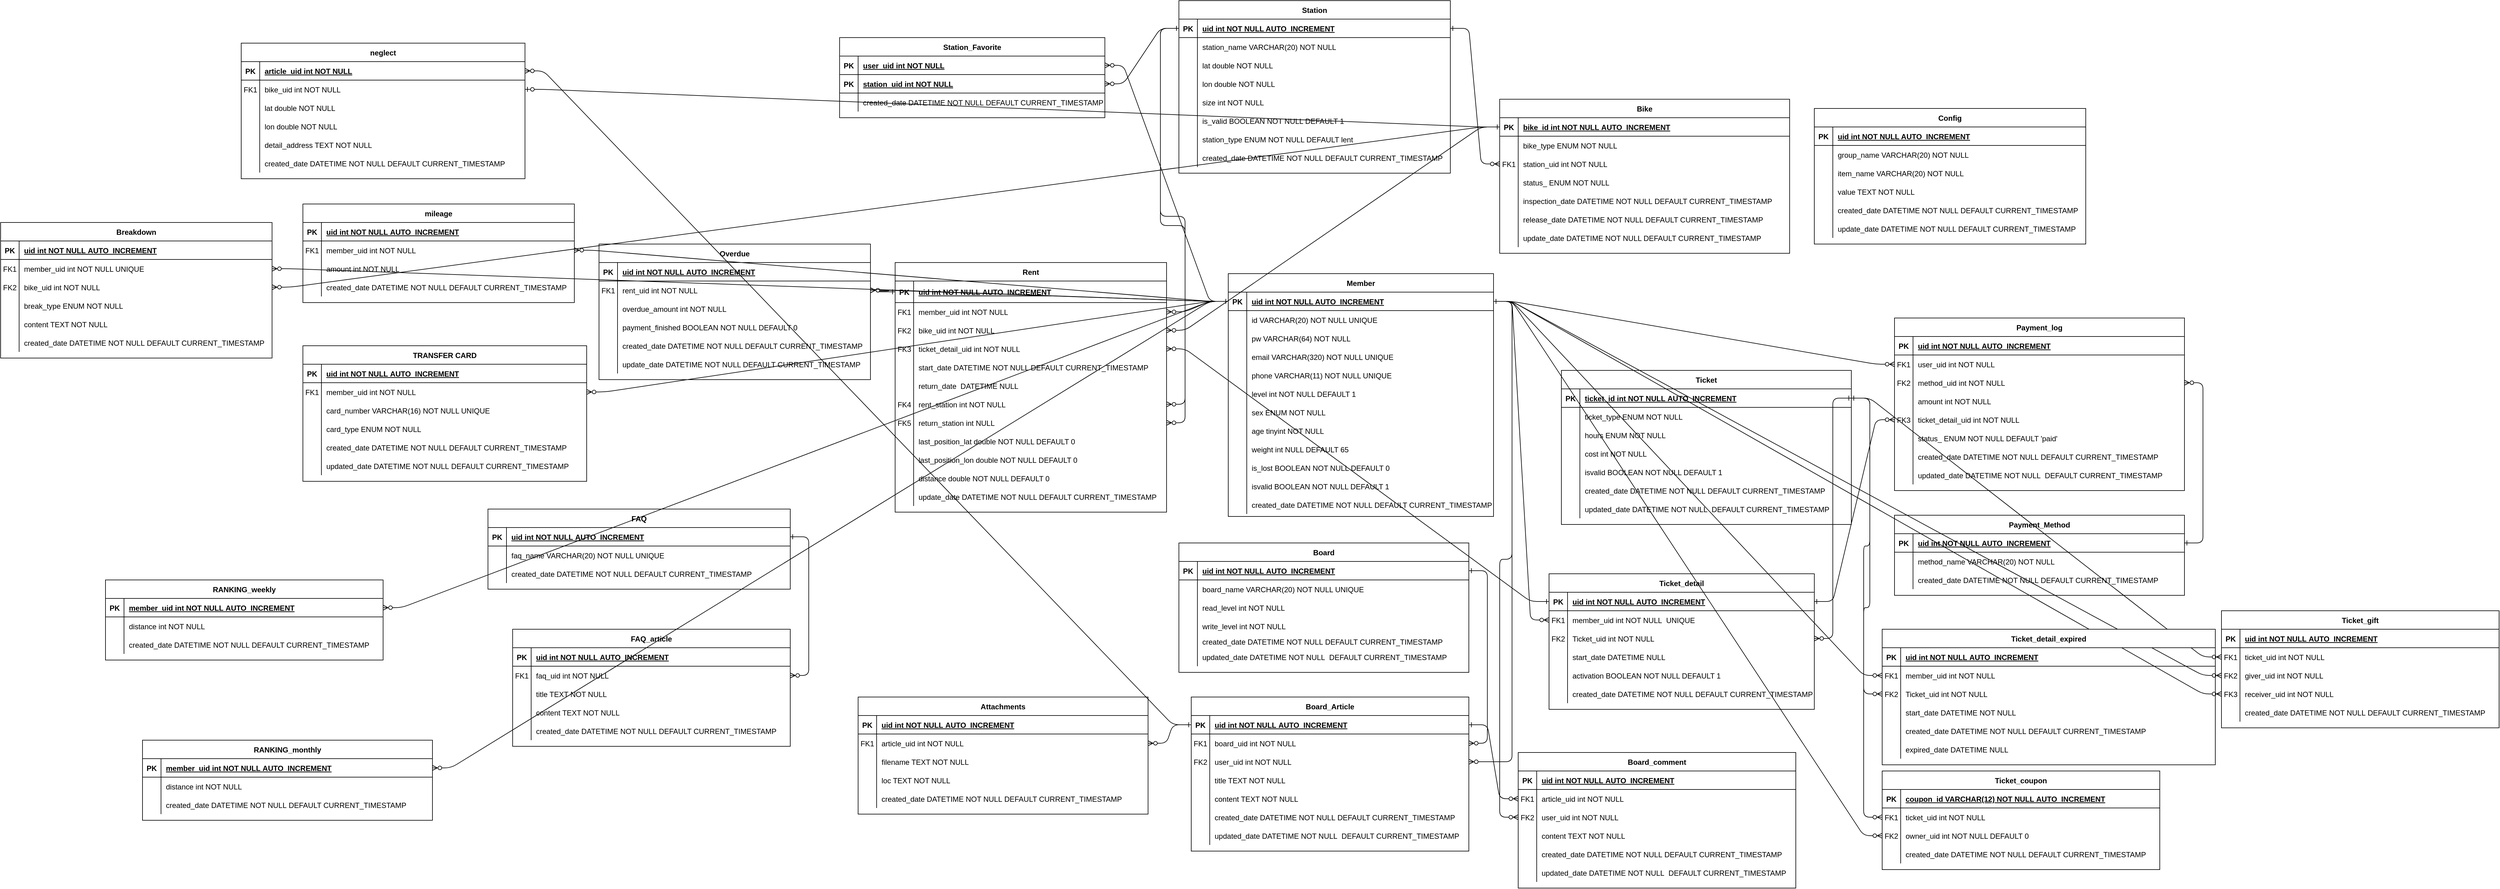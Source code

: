 <mxfile version="20.8.16" type="device"><diagram id="R2lEEEUBdFMjLlhIrx00" name="Page-1"><mxGraphModel dx="3490" dy="1803" grid="1" gridSize="10" guides="1" tooltips="1" connect="1" arrows="1" fold="1" page="1" pageScale="1" pageWidth="850" pageHeight="1100" math="0" shadow="0" extFonts="Permanent Marker^https://fonts.googleapis.com/css?family=Permanent+Marker"><root><mxCell id="0"/><mxCell id="1" parent="0"/><mxCell id="C-vyLk0tnHw3VtMMgP7b-1" value="" style="edgeStyle=entityRelationEdgeStyle;endArrow=ERzeroToMany;startArrow=ERone;endFill=1;startFill=0;entryX=0;entryY=0.5;entryDx=0;entryDy=0;" parent="1" source="C-vyLk0tnHw3VtMMgP7b-24" edge="1" target="C-vyLk0tnHw3VtMMgP7b-9"><mxGeometry width="100" height="100" relative="1" as="geometry"><mxPoint x="340" y="720" as="sourcePoint"/><mxPoint x="450" y="220" as="targetPoint"/></mxGeometry></mxCell><mxCell id="C-vyLk0tnHw3VtMMgP7b-12" value="" style="edgeStyle=entityRelationEdgeStyle;endArrow=ERzeroToMany;startArrow=ERone;endFill=1;startFill=0;exitX=1;exitY=0.5;exitDx=0;exitDy=0;entryX=1;entryY=0.5;entryDx=0;entryDy=0;" parent="1" source="k__fxHmR5QP4i7bTHNKR-47" target="-ZFVkSW-k-OIZujbQ2pI-92" edge="1"><mxGeometry width="100" height="100" relative="1" as="geometry"><mxPoint x="1200" y="460" as="sourcePoint"/><mxPoint x="1230" y="490" as="targetPoint"/></mxGeometry></mxCell><mxCell id="C-vyLk0tnHw3VtMMgP7b-2" value="Bike" style="shape=table;startSize=30;container=1;collapsible=1;childLayout=tableLayout;fixedRows=1;rowLines=0;fontStyle=1;align=center;resizeLast=1;" parent="1" vertex="1"><mxGeometry x="520" y="120" width="470" height="250" as="geometry"/></mxCell><mxCell id="C-vyLk0tnHw3VtMMgP7b-3" value="" style="shape=partialRectangle;collapsible=0;dropTarget=0;pointerEvents=0;fillColor=none;points=[[0,0.5],[1,0.5]];portConstraint=eastwest;top=0;left=0;right=0;bottom=1;" parent="C-vyLk0tnHw3VtMMgP7b-2" vertex="1"><mxGeometry y="30" width="470" height="30" as="geometry"/></mxCell><mxCell id="C-vyLk0tnHw3VtMMgP7b-4" value="PK" style="shape=partialRectangle;overflow=hidden;connectable=0;fillColor=none;top=0;left=0;bottom=0;right=0;fontStyle=1;" parent="C-vyLk0tnHw3VtMMgP7b-3" vertex="1"><mxGeometry width="30" height="30" as="geometry"><mxRectangle width="30" height="30" as="alternateBounds"/></mxGeometry></mxCell><mxCell id="C-vyLk0tnHw3VtMMgP7b-5" value="bike_id int NOT NULL AUTO_INCREMENT" style="shape=partialRectangle;overflow=hidden;connectable=0;fillColor=none;top=0;left=0;bottom=0;right=0;align=left;spacingLeft=6;fontStyle=5;" parent="C-vyLk0tnHw3VtMMgP7b-3" vertex="1"><mxGeometry x="30" width="440" height="30" as="geometry"><mxRectangle width="440" height="30" as="alternateBounds"/></mxGeometry></mxCell><mxCell id="C-vyLk0tnHw3VtMMgP7b-6" value="" style="shape=partialRectangle;collapsible=0;dropTarget=0;pointerEvents=0;fillColor=none;points=[[0,0.5],[1,0.5]];portConstraint=eastwest;top=0;left=0;right=0;bottom=0;" parent="C-vyLk0tnHw3VtMMgP7b-2" vertex="1"><mxGeometry y="60" width="470" height="30" as="geometry"/></mxCell><mxCell id="C-vyLk0tnHw3VtMMgP7b-7" value="" style="shape=partialRectangle;overflow=hidden;connectable=0;fillColor=none;top=0;left=0;bottom=0;right=0;" parent="C-vyLk0tnHw3VtMMgP7b-6" vertex="1"><mxGeometry width="30" height="30" as="geometry"><mxRectangle width="30" height="30" as="alternateBounds"/></mxGeometry></mxCell><mxCell id="C-vyLk0tnHw3VtMMgP7b-8" value="bike_type ENUM NOT NULL" style="shape=partialRectangle;overflow=hidden;connectable=0;fillColor=none;top=0;left=0;bottom=0;right=0;align=left;spacingLeft=6;" parent="C-vyLk0tnHw3VtMMgP7b-6" vertex="1"><mxGeometry x="30" width="440" height="30" as="geometry"><mxRectangle width="440" height="30" as="alternateBounds"/></mxGeometry></mxCell><mxCell id="C-vyLk0tnHw3VtMMgP7b-9" value="" style="shape=partialRectangle;collapsible=0;dropTarget=0;pointerEvents=0;fillColor=none;points=[[0,0.5],[1,0.5]];portConstraint=eastwest;top=0;left=0;right=0;bottom=0;" parent="C-vyLk0tnHw3VtMMgP7b-2" vertex="1"><mxGeometry y="90" width="470" height="30" as="geometry"/></mxCell><mxCell id="C-vyLk0tnHw3VtMMgP7b-10" value="FK1" style="shape=partialRectangle;overflow=hidden;connectable=0;fillColor=none;top=0;left=0;bottom=0;right=0;" parent="C-vyLk0tnHw3VtMMgP7b-9" vertex="1"><mxGeometry width="30" height="30" as="geometry"><mxRectangle width="30" height="30" as="alternateBounds"/></mxGeometry></mxCell><mxCell id="C-vyLk0tnHw3VtMMgP7b-11" value="station_uid int NOT NULL" style="shape=partialRectangle;overflow=hidden;connectable=0;fillColor=none;top=0;left=0;bottom=0;right=0;align=left;spacingLeft=6;" parent="C-vyLk0tnHw3VtMMgP7b-9" vertex="1"><mxGeometry x="30" width="440" height="30" as="geometry"><mxRectangle width="440" height="30" as="alternateBounds"/></mxGeometry></mxCell><mxCell id="k__fxHmR5QP4i7bTHNKR-16" value="" style="shape=partialRectangle;collapsible=0;dropTarget=0;pointerEvents=0;fillColor=none;points=[[0,0.5],[1,0.5]];portConstraint=eastwest;top=0;left=0;right=0;bottom=0;" parent="C-vyLk0tnHw3VtMMgP7b-2" vertex="1"><mxGeometry y="120" width="470" height="30" as="geometry"/></mxCell><mxCell id="k__fxHmR5QP4i7bTHNKR-17" value="" style="shape=partialRectangle;overflow=hidden;connectable=0;fillColor=none;top=0;left=0;bottom=0;right=0;" parent="k__fxHmR5QP4i7bTHNKR-16" vertex="1"><mxGeometry width="30" height="30" as="geometry"><mxRectangle width="30" height="30" as="alternateBounds"/></mxGeometry></mxCell><mxCell id="k__fxHmR5QP4i7bTHNKR-18" value="status_ ENUM NOT NULL" style="shape=partialRectangle;overflow=hidden;connectable=0;fillColor=none;top=0;left=0;bottom=0;right=0;align=left;spacingLeft=6;" parent="k__fxHmR5QP4i7bTHNKR-16" vertex="1"><mxGeometry x="30" width="440" height="30" as="geometry"><mxRectangle width="440" height="30" as="alternateBounds"/></mxGeometry></mxCell><mxCell id="k__fxHmR5QP4i7bTHNKR-19" value="" style="shape=partialRectangle;collapsible=0;dropTarget=0;pointerEvents=0;fillColor=none;points=[[0,0.5],[1,0.5]];portConstraint=eastwest;top=0;left=0;right=0;bottom=0;" parent="C-vyLk0tnHw3VtMMgP7b-2" vertex="1"><mxGeometry y="150" width="470" height="30" as="geometry"/></mxCell><mxCell id="k__fxHmR5QP4i7bTHNKR-20" value="" style="shape=partialRectangle;overflow=hidden;connectable=0;fillColor=none;top=0;left=0;bottom=0;right=0;" parent="k__fxHmR5QP4i7bTHNKR-19" vertex="1"><mxGeometry width="30" height="30" as="geometry"><mxRectangle width="30" height="30" as="alternateBounds"/></mxGeometry></mxCell><mxCell id="k__fxHmR5QP4i7bTHNKR-21" value="inspection_date DATETIME NOT NULL DEFAULT CURRENT_TIMESTAMP" style="shape=partialRectangle;overflow=hidden;connectable=0;fillColor=none;top=0;left=0;bottom=0;right=0;align=left;spacingLeft=6;" parent="k__fxHmR5QP4i7bTHNKR-19" vertex="1"><mxGeometry x="30" width="440" height="30" as="geometry"><mxRectangle width="440" height="30" as="alternateBounds"/></mxGeometry></mxCell><mxCell id="k__fxHmR5QP4i7bTHNKR-22" value="" style="shape=partialRectangle;collapsible=0;dropTarget=0;pointerEvents=0;fillColor=none;points=[[0,0.5],[1,0.5]];portConstraint=eastwest;top=0;left=0;right=0;bottom=0;" parent="C-vyLk0tnHw3VtMMgP7b-2" vertex="1"><mxGeometry y="180" width="470" height="30" as="geometry"/></mxCell><mxCell id="k__fxHmR5QP4i7bTHNKR-23" value="" style="shape=partialRectangle;overflow=hidden;connectable=0;fillColor=none;top=0;left=0;bottom=0;right=0;" parent="k__fxHmR5QP4i7bTHNKR-22" vertex="1"><mxGeometry width="30" height="30" as="geometry"><mxRectangle width="30" height="30" as="alternateBounds"/></mxGeometry></mxCell><mxCell id="k__fxHmR5QP4i7bTHNKR-24" value="release_date DATETIME NOT NULL DEFAULT CURRENT_TIMESTAMP" style="shape=partialRectangle;overflow=hidden;connectable=0;fillColor=none;top=0;left=0;bottom=0;right=0;align=left;spacingLeft=6;" parent="k__fxHmR5QP4i7bTHNKR-22" vertex="1"><mxGeometry x="30" width="440" height="30" as="geometry"><mxRectangle width="440" height="30" as="alternateBounds"/></mxGeometry></mxCell><mxCell id="k__fxHmR5QP4i7bTHNKR-71" value="" style="shape=partialRectangle;collapsible=0;dropTarget=0;pointerEvents=0;fillColor=none;points=[[0,0.5],[1,0.5]];portConstraint=eastwest;top=0;left=0;right=0;bottom=0;" parent="C-vyLk0tnHw3VtMMgP7b-2" vertex="1"><mxGeometry y="210" width="470" height="30" as="geometry"/></mxCell><mxCell id="k__fxHmR5QP4i7bTHNKR-72" value="" style="shape=partialRectangle;overflow=hidden;connectable=0;fillColor=none;top=0;left=0;bottom=0;right=0;" parent="k__fxHmR5QP4i7bTHNKR-71" vertex="1"><mxGeometry width="30" height="30" as="geometry"><mxRectangle width="30" height="30" as="alternateBounds"/></mxGeometry></mxCell><mxCell id="k__fxHmR5QP4i7bTHNKR-73" value="update_date DATETIME NOT NULL DEFAULT CURRENT_TIMESTAMP" style="shape=partialRectangle;overflow=hidden;connectable=0;fillColor=none;top=0;left=0;bottom=0;right=0;align=left;spacingLeft=6;" parent="k__fxHmR5QP4i7bTHNKR-71" vertex="1"><mxGeometry x="30" width="440" height="30" as="geometry"><mxRectangle width="440" height="30" as="alternateBounds"/></mxGeometry></mxCell><mxCell id="C-vyLk0tnHw3VtMMgP7b-13" value="Member" style="shape=table;startSize=30;container=1;collapsible=1;childLayout=tableLayout;fixedRows=1;rowLines=0;fontStyle=1;align=center;resizeLast=1;" parent="1" vertex="1"><mxGeometry x="80" y="403" width="430" height="394" as="geometry"/></mxCell><mxCell id="C-vyLk0tnHw3VtMMgP7b-14" value="" style="shape=partialRectangle;collapsible=0;dropTarget=0;pointerEvents=0;fillColor=none;points=[[0,0.5],[1,0.5]];portConstraint=eastwest;top=0;left=0;right=0;bottom=1;" parent="C-vyLk0tnHw3VtMMgP7b-13" vertex="1"><mxGeometry y="30" width="430" height="30" as="geometry"/></mxCell><mxCell id="C-vyLk0tnHw3VtMMgP7b-15" value="PK" style="shape=partialRectangle;overflow=hidden;connectable=0;fillColor=none;top=0;left=0;bottom=0;right=0;fontStyle=1;" parent="C-vyLk0tnHw3VtMMgP7b-14" vertex="1"><mxGeometry width="30" height="30" as="geometry"><mxRectangle width="30" height="30" as="alternateBounds"/></mxGeometry></mxCell><mxCell id="C-vyLk0tnHw3VtMMgP7b-16" value="uid int NOT NULL AUTO_INCREMENT" style="shape=partialRectangle;overflow=hidden;connectable=0;fillColor=none;top=0;left=0;bottom=0;right=0;align=left;spacingLeft=6;fontStyle=5;" parent="C-vyLk0tnHw3VtMMgP7b-14" vertex="1"><mxGeometry x="30" width="400" height="30" as="geometry"><mxRectangle width="400" height="30" as="alternateBounds"/></mxGeometry></mxCell><mxCell id="C-vyLk0tnHw3VtMMgP7b-17" value="" style="shape=partialRectangle;collapsible=0;dropTarget=0;pointerEvents=0;fillColor=none;points=[[0,0.5],[1,0.5]];portConstraint=eastwest;top=0;left=0;right=0;bottom=0;" parent="C-vyLk0tnHw3VtMMgP7b-13" vertex="1"><mxGeometry y="60" width="430" height="30" as="geometry"/></mxCell><mxCell id="C-vyLk0tnHw3VtMMgP7b-18" value="" style="shape=partialRectangle;overflow=hidden;connectable=0;fillColor=none;top=0;left=0;bottom=0;right=0;" parent="C-vyLk0tnHw3VtMMgP7b-17" vertex="1"><mxGeometry width="30" height="30" as="geometry"><mxRectangle width="30" height="30" as="alternateBounds"/></mxGeometry></mxCell><mxCell id="C-vyLk0tnHw3VtMMgP7b-19" value="id VARCHAR(20) NOT NULL UNIQUE" style="shape=partialRectangle;overflow=hidden;connectable=0;fillColor=none;top=0;left=0;bottom=0;right=0;align=left;spacingLeft=6;" parent="C-vyLk0tnHw3VtMMgP7b-17" vertex="1"><mxGeometry x="30" width="400" height="30" as="geometry"><mxRectangle width="400" height="30" as="alternateBounds"/></mxGeometry></mxCell><mxCell id="C-vyLk0tnHw3VtMMgP7b-20" value="" style="shape=partialRectangle;collapsible=0;dropTarget=0;pointerEvents=0;fillColor=none;points=[[0,0.5],[1,0.5]];portConstraint=eastwest;top=0;left=0;right=0;bottom=0;" parent="C-vyLk0tnHw3VtMMgP7b-13" vertex="1"><mxGeometry y="90" width="430" height="30" as="geometry"/></mxCell><mxCell id="C-vyLk0tnHw3VtMMgP7b-21" value="" style="shape=partialRectangle;overflow=hidden;connectable=0;fillColor=none;top=0;left=0;bottom=0;right=0;" parent="C-vyLk0tnHw3VtMMgP7b-20" vertex="1"><mxGeometry width="30" height="30" as="geometry"><mxRectangle width="30" height="30" as="alternateBounds"/></mxGeometry></mxCell><mxCell id="C-vyLk0tnHw3VtMMgP7b-22" value="pw VARCHAR(64) NOT NULL" style="shape=partialRectangle;overflow=hidden;connectable=0;fillColor=none;top=0;left=0;bottom=0;right=0;align=left;spacingLeft=6;" parent="C-vyLk0tnHw3VtMMgP7b-20" vertex="1"><mxGeometry x="30" width="400" height="30" as="geometry"><mxRectangle width="400" height="30" as="alternateBounds"/></mxGeometry></mxCell><mxCell id="k__fxHmR5QP4i7bTHNKR-25" value="" style="shape=partialRectangle;collapsible=0;dropTarget=0;pointerEvents=0;fillColor=none;points=[[0,0.5],[1,0.5]];portConstraint=eastwest;top=0;left=0;right=0;bottom=0;" parent="C-vyLk0tnHw3VtMMgP7b-13" vertex="1"><mxGeometry y="120" width="430" height="30" as="geometry"/></mxCell><mxCell id="k__fxHmR5QP4i7bTHNKR-26" value="" style="shape=partialRectangle;overflow=hidden;connectable=0;fillColor=none;top=0;left=0;bottom=0;right=0;" parent="k__fxHmR5QP4i7bTHNKR-25" vertex="1"><mxGeometry width="30" height="30" as="geometry"><mxRectangle width="30" height="30" as="alternateBounds"/></mxGeometry></mxCell><mxCell id="k__fxHmR5QP4i7bTHNKR-27" value="email VARCHAR(320) NOT NULL UNIQUE" style="shape=partialRectangle;overflow=hidden;connectable=0;fillColor=none;top=0;left=0;bottom=0;right=0;align=left;spacingLeft=6;" parent="k__fxHmR5QP4i7bTHNKR-25" vertex="1"><mxGeometry x="30" width="400" height="30" as="geometry"><mxRectangle width="400" height="30" as="alternateBounds"/></mxGeometry></mxCell><mxCell id="k__fxHmR5QP4i7bTHNKR-31" value="" style="shape=partialRectangle;collapsible=0;dropTarget=0;pointerEvents=0;fillColor=none;points=[[0,0.5],[1,0.5]];portConstraint=eastwest;top=0;left=0;right=0;bottom=0;" parent="C-vyLk0tnHw3VtMMgP7b-13" vertex="1"><mxGeometry y="150" width="430" height="30" as="geometry"/></mxCell><mxCell id="k__fxHmR5QP4i7bTHNKR-32" value="" style="shape=partialRectangle;overflow=hidden;connectable=0;fillColor=none;top=0;left=0;bottom=0;right=0;" parent="k__fxHmR5QP4i7bTHNKR-31" vertex="1"><mxGeometry width="30" height="30" as="geometry"><mxRectangle width="30" height="30" as="alternateBounds"/></mxGeometry></mxCell><mxCell id="k__fxHmR5QP4i7bTHNKR-33" value="phone VARCHAR(11) NOT NULL UNIQUE" style="shape=partialRectangle;overflow=hidden;connectable=0;fillColor=none;top=0;left=0;bottom=0;right=0;align=left;spacingLeft=6;" parent="k__fxHmR5QP4i7bTHNKR-31" vertex="1"><mxGeometry x="30" width="400" height="30" as="geometry"><mxRectangle width="400" height="30" as="alternateBounds"/></mxGeometry></mxCell><mxCell id="13yCgocdVv6JBrUScBEz-36" value="" style="shape=partialRectangle;collapsible=0;dropTarget=0;pointerEvents=0;fillColor=none;points=[[0,0.5],[1,0.5]];portConstraint=eastwest;top=0;left=0;right=0;bottom=0;" parent="C-vyLk0tnHw3VtMMgP7b-13" vertex="1"><mxGeometry y="180" width="430" height="30" as="geometry"/></mxCell><mxCell id="13yCgocdVv6JBrUScBEz-37" value="" style="shape=partialRectangle;overflow=hidden;connectable=0;fillColor=none;top=0;left=0;bottom=0;right=0;" parent="13yCgocdVv6JBrUScBEz-36" vertex="1"><mxGeometry width="30" height="30" as="geometry"><mxRectangle width="30" height="30" as="alternateBounds"/></mxGeometry></mxCell><mxCell id="13yCgocdVv6JBrUScBEz-38" value="level int NOT NULL DEFAULT 1" style="shape=partialRectangle;overflow=hidden;connectable=0;fillColor=none;top=0;left=0;bottom=0;right=0;align=left;spacingLeft=6;" parent="13yCgocdVv6JBrUScBEz-36" vertex="1"><mxGeometry x="30" width="400" height="30" as="geometry"><mxRectangle width="400" height="30" as="alternateBounds"/></mxGeometry></mxCell><mxCell id="k__fxHmR5QP4i7bTHNKR-34" value="" style="shape=partialRectangle;collapsible=0;dropTarget=0;pointerEvents=0;fillColor=none;points=[[0,0.5],[1,0.5]];portConstraint=eastwest;top=0;left=0;right=0;bottom=0;" parent="C-vyLk0tnHw3VtMMgP7b-13" vertex="1"><mxGeometry y="210" width="430" height="30" as="geometry"/></mxCell><mxCell id="k__fxHmR5QP4i7bTHNKR-35" value="" style="shape=partialRectangle;overflow=hidden;connectable=0;fillColor=none;top=0;left=0;bottom=0;right=0;" parent="k__fxHmR5QP4i7bTHNKR-34" vertex="1"><mxGeometry width="30" height="30" as="geometry"><mxRectangle width="30" height="30" as="alternateBounds"/></mxGeometry></mxCell><mxCell id="k__fxHmR5QP4i7bTHNKR-36" value="sex ENUM NOT NULL" style="shape=partialRectangle;overflow=hidden;connectable=0;fillColor=none;top=0;left=0;bottom=0;right=0;align=left;spacingLeft=6;" parent="k__fxHmR5QP4i7bTHNKR-34" vertex="1"><mxGeometry x="30" width="400" height="30" as="geometry"><mxRectangle width="400" height="30" as="alternateBounds"/></mxGeometry></mxCell><mxCell id="k__fxHmR5QP4i7bTHNKR-37" value="" style="shape=partialRectangle;collapsible=0;dropTarget=0;pointerEvents=0;fillColor=none;points=[[0,0.5],[1,0.5]];portConstraint=eastwest;top=0;left=0;right=0;bottom=0;" parent="C-vyLk0tnHw3VtMMgP7b-13" vertex="1"><mxGeometry y="240" width="430" height="30" as="geometry"/></mxCell><mxCell id="k__fxHmR5QP4i7bTHNKR-38" value="" style="shape=partialRectangle;overflow=hidden;connectable=0;fillColor=none;top=0;left=0;bottom=0;right=0;" parent="k__fxHmR5QP4i7bTHNKR-37" vertex="1"><mxGeometry width="30" height="30" as="geometry"><mxRectangle width="30" height="30" as="alternateBounds"/></mxGeometry></mxCell><mxCell id="k__fxHmR5QP4i7bTHNKR-39" value="age tinyint NOT NULL" style="shape=partialRectangle;overflow=hidden;connectable=0;fillColor=none;top=0;left=0;bottom=0;right=0;align=left;spacingLeft=6;" parent="k__fxHmR5QP4i7bTHNKR-37" vertex="1"><mxGeometry x="30" width="400" height="30" as="geometry"><mxRectangle width="400" height="30" as="alternateBounds"/></mxGeometry></mxCell><mxCell id="k__fxHmR5QP4i7bTHNKR-40" value="" style="shape=partialRectangle;collapsible=0;dropTarget=0;pointerEvents=0;fillColor=none;points=[[0,0.5],[1,0.5]];portConstraint=eastwest;top=0;left=0;right=0;bottom=0;" parent="C-vyLk0tnHw3VtMMgP7b-13" vertex="1"><mxGeometry y="270" width="430" height="30" as="geometry"/></mxCell><mxCell id="k__fxHmR5QP4i7bTHNKR-41" value="" style="shape=partialRectangle;overflow=hidden;connectable=0;fillColor=none;top=0;left=0;bottom=0;right=0;" parent="k__fxHmR5QP4i7bTHNKR-40" vertex="1"><mxGeometry width="30" height="30" as="geometry"><mxRectangle width="30" height="30" as="alternateBounds"/></mxGeometry></mxCell><mxCell id="k__fxHmR5QP4i7bTHNKR-42" value="weight int NULL DEFAULT 65 " style="shape=partialRectangle;overflow=hidden;connectable=0;fillColor=none;top=0;left=0;bottom=0;right=0;align=left;spacingLeft=6;" parent="k__fxHmR5QP4i7bTHNKR-40" vertex="1"><mxGeometry x="30" width="400" height="30" as="geometry"><mxRectangle width="400" height="30" as="alternateBounds"/></mxGeometry></mxCell><mxCell id="-ZFVkSW-k-OIZujbQ2pI-33" value="" style="shape=partialRectangle;collapsible=0;dropTarget=0;pointerEvents=0;fillColor=none;points=[[0,0.5],[1,0.5]];portConstraint=eastwest;top=0;left=0;right=0;bottom=0;" parent="C-vyLk0tnHw3VtMMgP7b-13" vertex="1"><mxGeometry y="300" width="430" height="30" as="geometry"/></mxCell><mxCell id="-ZFVkSW-k-OIZujbQ2pI-34" value="" style="shape=partialRectangle;overflow=hidden;connectable=0;fillColor=none;top=0;left=0;bottom=0;right=0;" parent="-ZFVkSW-k-OIZujbQ2pI-33" vertex="1"><mxGeometry width="30" height="30" as="geometry"><mxRectangle width="30" height="30" as="alternateBounds"/></mxGeometry></mxCell><mxCell id="-ZFVkSW-k-OIZujbQ2pI-35" value="is_lost BOOLEAN NOT NULL DEFAULT 0 " style="shape=partialRectangle;overflow=hidden;connectable=0;fillColor=none;top=0;left=0;bottom=0;right=0;align=left;spacingLeft=6;" parent="-ZFVkSW-k-OIZujbQ2pI-33" vertex="1"><mxGeometry x="30" width="400" height="30" as="geometry"><mxRectangle width="400" height="30" as="alternateBounds"/></mxGeometry></mxCell><mxCell id="k__fxHmR5QP4i7bTHNKR-43" value="" style="shape=partialRectangle;collapsible=0;dropTarget=0;pointerEvents=0;fillColor=none;points=[[0,0.5],[1,0.5]];portConstraint=eastwest;top=0;left=0;right=0;bottom=0;" parent="C-vyLk0tnHw3VtMMgP7b-13" vertex="1"><mxGeometry y="330" width="430" height="30" as="geometry"/></mxCell><mxCell id="k__fxHmR5QP4i7bTHNKR-44" value="" style="shape=partialRectangle;overflow=hidden;connectable=0;fillColor=none;top=0;left=0;bottom=0;right=0;" parent="k__fxHmR5QP4i7bTHNKR-43" vertex="1"><mxGeometry width="30" height="30" as="geometry"><mxRectangle width="30" height="30" as="alternateBounds"/></mxGeometry></mxCell><mxCell id="k__fxHmR5QP4i7bTHNKR-45" value="isvalid BOOLEAN NOT NULL DEFAULT 1" style="shape=partialRectangle;overflow=hidden;connectable=0;fillColor=none;top=0;left=0;bottom=0;right=0;align=left;spacingLeft=6;" parent="k__fxHmR5QP4i7bTHNKR-43" vertex="1"><mxGeometry x="30" width="400" height="30" as="geometry"><mxRectangle width="400" height="30" as="alternateBounds"/></mxGeometry></mxCell><mxCell id="-ZFVkSW-k-OIZujbQ2pI-367" value="" style="shape=partialRectangle;collapsible=0;dropTarget=0;pointerEvents=0;fillColor=none;points=[[0,0.5],[1,0.5]];portConstraint=eastwest;top=0;left=0;right=0;bottom=0;" parent="C-vyLk0tnHw3VtMMgP7b-13" vertex="1"><mxGeometry y="360" width="430" height="30" as="geometry"/></mxCell><mxCell id="-ZFVkSW-k-OIZujbQ2pI-368" value="" style="shape=partialRectangle;overflow=hidden;connectable=0;fillColor=none;top=0;left=0;bottom=0;right=0;" parent="-ZFVkSW-k-OIZujbQ2pI-367" vertex="1"><mxGeometry width="30" height="30" as="geometry"><mxRectangle width="30" height="30" as="alternateBounds"/></mxGeometry></mxCell><mxCell id="-ZFVkSW-k-OIZujbQ2pI-369" value="created_date DATETIME NOT NULL DEFAULT CURRENT_TIMESTAMP" style="shape=partialRectangle;overflow=hidden;connectable=0;fillColor=none;top=0;left=0;bottom=0;right=0;align=left;spacingLeft=6;" parent="-ZFVkSW-k-OIZujbQ2pI-367" vertex="1"><mxGeometry x="30" width="400" height="30" as="geometry"><mxRectangle width="400" height="30" as="alternateBounds"/></mxGeometry></mxCell><mxCell id="C-vyLk0tnHw3VtMMgP7b-23" value="Station" style="shape=table;startSize=30;container=1;collapsible=1;childLayout=tableLayout;fixedRows=1;rowLines=0;fontStyle=1;align=center;resizeLast=1;" parent="1" vertex="1"><mxGeometry y="-40" width="440" height="280" as="geometry"/></mxCell><mxCell id="C-vyLk0tnHw3VtMMgP7b-24" value="" style="shape=partialRectangle;collapsible=0;dropTarget=0;pointerEvents=0;fillColor=none;points=[[0,0.5],[1,0.5]];portConstraint=eastwest;top=0;left=0;right=0;bottom=1;" parent="C-vyLk0tnHw3VtMMgP7b-23" vertex="1"><mxGeometry y="30" width="440" height="30" as="geometry"/></mxCell><mxCell id="C-vyLk0tnHw3VtMMgP7b-25" value="PK" style="shape=partialRectangle;overflow=hidden;connectable=0;fillColor=none;top=0;left=0;bottom=0;right=0;fontStyle=1;" parent="C-vyLk0tnHw3VtMMgP7b-24" vertex="1"><mxGeometry width="30" height="30" as="geometry"><mxRectangle width="30" height="30" as="alternateBounds"/></mxGeometry></mxCell><mxCell id="C-vyLk0tnHw3VtMMgP7b-26" value="uid int NOT NULL AUTO_INCREMENT" style="shape=partialRectangle;overflow=hidden;connectable=0;fillColor=none;top=0;left=0;bottom=0;right=0;align=left;spacingLeft=6;fontStyle=5;" parent="C-vyLk0tnHw3VtMMgP7b-24" vertex="1"><mxGeometry x="30" width="410" height="30" as="geometry"><mxRectangle width="410" height="30" as="alternateBounds"/></mxGeometry></mxCell><mxCell id="C-vyLk0tnHw3VtMMgP7b-27" value="" style="shape=partialRectangle;collapsible=0;dropTarget=0;pointerEvents=0;fillColor=none;points=[[0,0.5],[1,0.5]];portConstraint=eastwest;top=0;left=0;right=0;bottom=0;" parent="C-vyLk0tnHw3VtMMgP7b-23" vertex="1"><mxGeometry y="60" width="440" height="30" as="geometry"/></mxCell><mxCell id="C-vyLk0tnHw3VtMMgP7b-28" value="" style="shape=partialRectangle;overflow=hidden;connectable=0;fillColor=none;top=0;left=0;bottom=0;right=0;" parent="C-vyLk0tnHw3VtMMgP7b-27" vertex="1"><mxGeometry width="30" height="30" as="geometry"><mxRectangle width="30" height="30" as="alternateBounds"/></mxGeometry></mxCell><mxCell id="C-vyLk0tnHw3VtMMgP7b-29" value="station_name VARCHAR(20) NOT NULL" style="shape=partialRectangle;overflow=hidden;connectable=0;fillColor=none;top=0;left=0;bottom=0;right=0;align=left;spacingLeft=6;" parent="C-vyLk0tnHw3VtMMgP7b-27" vertex="1"><mxGeometry x="30" width="410" height="30" as="geometry"><mxRectangle width="410" height="30" as="alternateBounds"/></mxGeometry></mxCell><mxCell id="k__fxHmR5QP4i7bTHNKR-1" value="" style="shape=partialRectangle;collapsible=0;dropTarget=0;pointerEvents=0;fillColor=none;points=[[0,0.5],[1,0.5]];portConstraint=eastwest;top=0;left=0;right=0;bottom=0;" parent="C-vyLk0tnHw3VtMMgP7b-23" vertex="1"><mxGeometry y="90" width="440" height="30" as="geometry"/></mxCell><mxCell id="k__fxHmR5QP4i7bTHNKR-2" value="" style="shape=partialRectangle;overflow=hidden;connectable=0;fillColor=none;top=0;left=0;bottom=0;right=0;" parent="k__fxHmR5QP4i7bTHNKR-1" vertex="1"><mxGeometry width="30" height="30" as="geometry"><mxRectangle width="30" height="30" as="alternateBounds"/></mxGeometry></mxCell><mxCell id="k__fxHmR5QP4i7bTHNKR-3" value="lat double NOT NULL" style="shape=partialRectangle;overflow=hidden;connectable=0;fillColor=none;top=0;left=0;bottom=0;right=0;align=left;spacingLeft=6;" parent="k__fxHmR5QP4i7bTHNKR-1" vertex="1"><mxGeometry x="30" width="410" height="30" as="geometry"><mxRectangle width="410" height="30" as="alternateBounds"/></mxGeometry></mxCell><mxCell id="k__fxHmR5QP4i7bTHNKR-4" value="" style="shape=partialRectangle;collapsible=0;dropTarget=0;pointerEvents=0;fillColor=none;points=[[0,0.5],[1,0.5]];portConstraint=eastwest;top=0;left=0;right=0;bottom=0;" parent="C-vyLk0tnHw3VtMMgP7b-23" vertex="1"><mxGeometry y="120" width="440" height="30" as="geometry"/></mxCell><mxCell id="k__fxHmR5QP4i7bTHNKR-5" value="" style="shape=partialRectangle;overflow=hidden;connectable=0;fillColor=none;top=0;left=0;bottom=0;right=0;" parent="k__fxHmR5QP4i7bTHNKR-4" vertex="1"><mxGeometry width="30" height="30" as="geometry"><mxRectangle width="30" height="30" as="alternateBounds"/></mxGeometry></mxCell><mxCell id="k__fxHmR5QP4i7bTHNKR-6" value="lon double NOT NULL" style="shape=partialRectangle;overflow=hidden;connectable=0;fillColor=none;top=0;left=0;bottom=0;right=0;align=left;spacingLeft=6;" parent="k__fxHmR5QP4i7bTHNKR-4" vertex="1"><mxGeometry x="30" width="410" height="30" as="geometry"><mxRectangle width="410" height="30" as="alternateBounds"/></mxGeometry></mxCell><mxCell id="k__fxHmR5QP4i7bTHNKR-7" value="" style="shape=partialRectangle;collapsible=0;dropTarget=0;pointerEvents=0;fillColor=none;points=[[0,0.5],[1,0.5]];portConstraint=eastwest;top=0;left=0;right=0;bottom=0;" parent="C-vyLk0tnHw3VtMMgP7b-23" vertex="1"><mxGeometry y="150" width="440" height="30" as="geometry"/></mxCell><mxCell id="k__fxHmR5QP4i7bTHNKR-8" value="" style="shape=partialRectangle;overflow=hidden;connectable=0;fillColor=none;top=0;left=0;bottom=0;right=0;" parent="k__fxHmR5QP4i7bTHNKR-7" vertex="1"><mxGeometry width="30" height="30" as="geometry"><mxRectangle width="30" height="30" as="alternateBounds"/></mxGeometry></mxCell><mxCell id="k__fxHmR5QP4i7bTHNKR-9" value="size int NOT NULL" style="shape=partialRectangle;overflow=hidden;connectable=0;fillColor=none;top=0;left=0;bottom=0;right=0;align=left;spacingLeft=6;" parent="k__fxHmR5QP4i7bTHNKR-7" vertex="1"><mxGeometry x="30" width="410" height="30" as="geometry"><mxRectangle width="410" height="30" as="alternateBounds"/></mxGeometry></mxCell><mxCell id="k__fxHmR5QP4i7bTHNKR-10" value="" style="shape=partialRectangle;collapsible=0;dropTarget=0;pointerEvents=0;fillColor=none;points=[[0,0.5],[1,0.5]];portConstraint=eastwest;top=0;left=0;right=0;bottom=0;" parent="C-vyLk0tnHw3VtMMgP7b-23" vertex="1"><mxGeometry y="180" width="440" height="30" as="geometry"/></mxCell><mxCell id="k__fxHmR5QP4i7bTHNKR-11" value="" style="shape=partialRectangle;overflow=hidden;connectable=0;fillColor=none;top=0;left=0;bottom=0;right=0;" parent="k__fxHmR5QP4i7bTHNKR-10" vertex="1"><mxGeometry width="30" height="30" as="geometry"><mxRectangle width="30" height="30" as="alternateBounds"/></mxGeometry></mxCell><mxCell id="k__fxHmR5QP4i7bTHNKR-12" value="is_valid BOOLEAN NOT NULL DEFAULT 1" style="shape=partialRectangle;overflow=hidden;connectable=0;fillColor=none;top=0;left=0;bottom=0;right=0;align=left;spacingLeft=6;" parent="k__fxHmR5QP4i7bTHNKR-10" vertex="1"><mxGeometry x="30" width="410" height="30" as="geometry"><mxRectangle width="410" height="30" as="alternateBounds"/></mxGeometry></mxCell><mxCell id="13yCgocdVv6JBrUScBEz-18" value="" style="shape=partialRectangle;collapsible=0;dropTarget=0;pointerEvents=0;fillColor=none;points=[[0,0.5],[1,0.5]];portConstraint=eastwest;top=0;left=0;right=0;bottom=0;" parent="C-vyLk0tnHw3VtMMgP7b-23" vertex="1"><mxGeometry y="210" width="440" height="30" as="geometry"/></mxCell><mxCell id="13yCgocdVv6JBrUScBEz-19" value="" style="shape=partialRectangle;overflow=hidden;connectable=0;fillColor=none;top=0;left=0;bottom=0;right=0;" parent="13yCgocdVv6JBrUScBEz-18" vertex="1"><mxGeometry width="30" height="30" as="geometry"><mxRectangle width="30" height="30" as="alternateBounds"/></mxGeometry></mxCell><mxCell id="13yCgocdVv6JBrUScBEz-20" value="station_type ENUM NOT NULL DEFAULT lent" style="shape=partialRectangle;overflow=hidden;connectable=0;fillColor=none;top=0;left=0;bottom=0;right=0;align=left;spacingLeft=6;" parent="13yCgocdVv6JBrUScBEz-18" vertex="1"><mxGeometry x="30" width="410" height="30" as="geometry"><mxRectangle width="410" height="30" as="alternateBounds"/></mxGeometry></mxCell><mxCell id="k__fxHmR5QP4i7bTHNKR-13" value="" style="shape=partialRectangle;collapsible=0;dropTarget=0;pointerEvents=0;fillColor=none;points=[[0,0.5],[1,0.5]];portConstraint=eastwest;top=0;left=0;right=0;bottom=0;" parent="C-vyLk0tnHw3VtMMgP7b-23" vertex="1"><mxGeometry y="240" width="440" height="30" as="geometry"/></mxCell><mxCell id="k__fxHmR5QP4i7bTHNKR-14" value="" style="shape=partialRectangle;overflow=hidden;connectable=0;fillColor=none;top=0;left=0;bottom=0;right=0;" parent="k__fxHmR5QP4i7bTHNKR-13" vertex="1"><mxGeometry width="30" height="30" as="geometry"><mxRectangle width="30" height="30" as="alternateBounds"/></mxGeometry></mxCell><mxCell id="k__fxHmR5QP4i7bTHNKR-15" value="created_date DATETIME NOT NULL DEFAULT CURRENT_TIMESTAMP" style="shape=partialRectangle;overflow=hidden;connectable=0;fillColor=none;top=0;left=0;bottom=0;right=0;align=left;spacingLeft=6;" parent="k__fxHmR5QP4i7bTHNKR-13" vertex="1"><mxGeometry x="30" width="410" height="30" as="geometry"><mxRectangle width="410" height="30" as="alternateBounds"/></mxGeometry></mxCell><mxCell id="k__fxHmR5QP4i7bTHNKR-46" value="Ticket" style="shape=table;startSize=30;container=1;collapsible=1;childLayout=tableLayout;fixedRows=1;rowLines=0;fontStyle=1;align=center;resizeLast=1;" parent="1" vertex="1"><mxGeometry x="620" y="560" width="470" height="250" as="geometry"/></mxCell><mxCell id="k__fxHmR5QP4i7bTHNKR-47" value="" style="shape=partialRectangle;collapsible=0;dropTarget=0;pointerEvents=0;fillColor=none;points=[[0,0.5],[1,0.5]];portConstraint=eastwest;top=0;left=0;right=0;bottom=1;" parent="k__fxHmR5QP4i7bTHNKR-46" vertex="1"><mxGeometry y="30" width="470" height="30" as="geometry"/></mxCell><mxCell id="k__fxHmR5QP4i7bTHNKR-48" value="PK" style="shape=partialRectangle;overflow=hidden;connectable=0;fillColor=none;top=0;left=0;bottom=0;right=0;fontStyle=1;" parent="k__fxHmR5QP4i7bTHNKR-47" vertex="1"><mxGeometry width="30" height="30" as="geometry"><mxRectangle width="30" height="30" as="alternateBounds"/></mxGeometry></mxCell><mxCell id="k__fxHmR5QP4i7bTHNKR-49" value="ticket_id int NOT NULL AUTO_INCREMENT" style="shape=partialRectangle;overflow=hidden;connectable=0;fillColor=none;top=0;left=0;bottom=0;right=0;align=left;spacingLeft=6;fontStyle=5;" parent="k__fxHmR5QP4i7bTHNKR-47" vertex="1"><mxGeometry x="30" width="440" height="30" as="geometry"><mxRectangle width="440" height="30" as="alternateBounds"/></mxGeometry></mxCell><mxCell id="k__fxHmR5QP4i7bTHNKR-50" value="" style="shape=partialRectangle;collapsible=0;dropTarget=0;pointerEvents=0;fillColor=none;points=[[0,0.5],[1,0.5]];portConstraint=eastwest;top=0;left=0;right=0;bottom=0;" parent="k__fxHmR5QP4i7bTHNKR-46" vertex="1"><mxGeometry y="60" width="470" height="30" as="geometry"/></mxCell><mxCell id="k__fxHmR5QP4i7bTHNKR-51" value="" style="shape=partialRectangle;overflow=hidden;connectable=0;fillColor=none;top=0;left=0;bottom=0;right=0;" parent="k__fxHmR5QP4i7bTHNKR-50" vertex="1"><mxGeometry width="30" height="30" as="geometry"><mxRectangle width="30" height="30" as="alternateBounds"/></mxGeometry></mxCell><mxCell id="k__fxHmR5QP4i7bTHNKR-52" value="ticket_type ENUM NOT NULL" style="shape=partialRectangle;overflow=hidden;connectable=0;fillColor=none;top=0;left=0;bottom=0;right=0;align=left;spacingLeft=6;" parent="k__fxHmR5QP4i7bTHNKR-50" vertex="1"><mxGeometry x="30" width="440" height="30" as="geometry"><mxRectangle width="440" height="30" as="alternateBounds"/></mxGeometry></mxCell><mxCell id="k__fxHmR5QP4i7bTHNKR-53" value="" style="shape=partialRectangle;collapsible=0;dropTarget=0;pointerEvents=0;fillColor=none;points=[[0,0.5],[1,0.5]];portConstraint=eastwest;top=0;left=0;right=0;bottom=0;" parent="k__fxHmR5QP4i7bTHNKR-46" vertex="1"><mxGeometry y="90" width="470" height="30" as="geometry"/></mxCell><mxCell id="k__fxHmR5QP4i7bTHNKR-54" value="" style="shape=partialRectangle;overflow=hidden;connectable=0;fillColor=none;top=0;left=0;bottom=0;right=0;" parent="k__fxHmR5QP4i7bTHNKR-53" vertex="1"><mxGeometry width="30" height="30" as="geometry"><mxRectangle width="30" height="30" as="alternateBounds"/></mxGeometry></mxCell><mxCell id="k__fxHmR5QP4i7bTHNKR-55" value="hours ENUM NOT NULL" style="shape=partialRectangle;overflow=hidden;connectable=0;fillColor=none;top=0;left=0;bottom=0;right=0;align=left;spacingLeft=6;" parent="k__fxHmR5QP4i7bTHNKR-53" vertex="1"><mxGeometry x="30" width="440" height="30" as="geometry"><mxRectangle width="440" height="30" as="alternateBounds"/></mxGeometry></mxCell><mxCell id="k__fxHmR5QP4i7bTHNKR-56" value="" style="shape=partialRectangle;collapsible=0;dropTarget=0;pointerEvents=0;fillColor=none;points=[[0,0.5],[1,0.5]];portConstraint=eastwest;top=0;left=0;right=0;bottom=0;" parent="k__fxHmR5QP4i7bTHNKR-46" vertex="1"><mxGeometry y="120" width="470" height="30" as="geometry"/></mxCell><mxCell id="k__fxHmR5QP4i7bTHNKR-57" value="" style="shape=partialRectangle;overflow=hidden;connectable=0;fillColor=none;top=0;left=0;bottom=0;right=0;" parent="k__fxHmR5QP4i7bTHNKR-56" vertex="1"><mxGeometry width="30" height="30" as="geometry"><mxRectangle width="30" height="30" as="alternateBounds"/></mxGeometry></mxCell><mxCell id="k__fxHmR5QP4i7bTHNKR-58" value="cost int NOT NULL" style="shape=partialRectangle;overflow=hidden;connectable=0;fillColor=none;top=0;left=0;bottom=0;right=0;align=left;spacingLeft=6;" parent="k__fxHmR5QP4i7bTHNKR-56" vertex="1"><mxGeometry x="30" width="440" height="30" as="geometry"><mxRectangle width="440" height="30" as="alternateBounds"/></mxGeometry></mxCell><mxCell id="k__fxHmR5QP4i7bTHNKR-59" value="" style="shape=partialRectangle;collapsible=0;dropTarget=0;pointerEvents=0;fillColor=none;points=[[0,0.5],[1,0.5]];portConstraint=eastwest;top=0;left=0;right=0;bottom=0;" parent="k__fxHmR5QP4i7bTHNKR-46" vertex="1"><mxGeometry y="150" width="470" height="30" as="geometry"/></mxCell><mxCell id="k__fxHmR5QP4i7bTHNKR-60" value="" style="shape=partialRectangle;overflow=hidden;connectable=0;fillColor=none;top=0;left=0;bottom=0;right=0;" parent="k__fxHmR5QP4i7bTHNKR-59" vertex="1"><mxGeometry width="30" height="30" as="geometry"><mxRectangle width="30" height="30" as="alternateBounds"/></mxGeometry></mxCell><mxCell id="k__fxHmR5QP4i7bTHNKR-61" value="isvalid BOOLEAN NOT NULL DEFAULT 1" style="shape=partialRectangle;overflow=hidden;connectable=0;fillColor=none;top=0;left=0;bottom=0;right=0;align=left;spacingLeft=6;" parent="k__fxHmR5QP4i7bTHNKR-59" vertex="1"><mxGeometry x="30" width="440" height="30" as="geometry"><mxRectangle width="440" height="30" as="alternateBounds"/></mxGeometry></mxCell><mxCell id="k__fxHmR5QP4i7bTHNKR-62" value="" style="shape=partialRectangle;collapsible=0;dropTarget=0;pointerEvents=0;fillColor=none;points=[[0,0.5],[1,0.5]];portConstraint=eastwest;top=0;left=0;right=0;bottom=0;" parent="k__fxHmR5QP4i7bTHNKR-46" vertex="1"><mxGeometry y="180" width="470" height="30" as="geometry"/></mxCell><mxCell id="k__fxHmR5QP4i7bTHNKR-63" value="" style="shape=partialRectangle;overflow=hidden;connectable=0;fillColor=none;top=0;left=0;bottom=0;right=0;" parent="k__fxHmR5QP4i7bTHNKR-62" vertex="1"><mxGeometry width="30" height="30" as="geometry"><mxRectangle width="30" height="30" as="alternateBounds"/></mxGeometry></mxCell><mxCell id="k__fxHmR5QP4i7bTHNKR-64" value="created_date DATETIME NOT NULL DEFAULT CURRENT_TIMESTAMP" style="shape=partialRectangle;overflow=hidden;connectable=0;fillColor=none;top=0;left=0;bottom=0;right=0;align=left;spacingLeft=6;" parent="k__fxHmR5QP4i7bTHNKR-62" vertex="1"><mxGeometry x="30" width="440" height="30" as="geometry"><mxRectangle width="440" height="30" as="alternateBounds"/></mxGeometry></mxCell><mxCell id="k__fxHmR5QP4i7bTHNKR-68" value="" style="shape=partialRectangle;collapsible=0;dropTarget=0;pointerEvents=0;fillColor=none;points=[[0,0.5],[1,0.5]];portConstraint=eastwest;top=0;left=0;right=0;bottom=0;" parent="k__fxHmR5QP4i7bTHNKR-46" vertex="1"><mxGeometry y="210" width="470" height="30" as="geometry"/></mxCell><mxCell id="k__fxHmR5QP4i7bTHNKR-69" value="" style="shape=partialRectangle;overflow=hidden;connectable=0;fillColor=none;top=0;left=0;bottom=0;right=0;" parent="k__fxHmR5QP4i7bTHNKR-68" vertex="1"><mxGeometry width="30" height="30" as="geometry"><mxRectangle width="30" height="30" as="alternateBounds"/></mxGeometry></mxCell><mxCell id="k__fxHmR5QP4i7bTHNKR-70" value="updated_date DATETIME NOT NULL  DEFAULT CURRENT_TIMESTAMP" style="shape=partialRectangle;overflow=hidden;connectable=0;fillColor=none;top=0;left=0;bottom=0;right=0;align=left;spacingLeft=6;" parent="k__fxHmR5QP4i7bTHNKR-68" vertex="1"><mxGeometry x="30" width="440" height="30" as="geometry"><mxRectangle width="440" height="30" as="alternateBounds"/></mxGeometry></mxCell><mxCell id="k__fxHmR5QP4i7bTHNKR-74" value="Ticket_detail" style="shape=table;startSize=30;container=1;collapsible=1;childLayout=tableLayout;fixedRows=1;rowLines=0;fontStyle=1;align=center;resizeLast=1;" parent="1" vertex="1"><mxGeometry x="600" y="890" width="430" height="220" as="geometry"/></mxCell><mxCell id="k__fxHmR5QP4i7bTHNKR-75" value="" style="shape=partialRectangle;collapsible=0;dropTarget=0;pointerEvents=0;fillColor=none;points=[[0,0.5],[1,0.5]];portConstraint=eastwest;top=0;left=0;right=0;bottom=1;" parent="k__fxHmR5QP4i7bTHNKR-74" vertex="1"><mxGeometry y="30" width="430" height="30" as="geometry"/></mxCell><mxCell id="k__fxHmR5QP4i7bTHNKR-76" value="PK" style="shape=partialRectangle;overflow=hidden;connectable=0;fillColor=none;top=0;left=0;bottom=0;right=0;fontStyle=1;" parent="k__fxHmR5QP4i7bTHNKR-75" vertex="1"><mxGeometry width="30" height="30" as="geometry"><mxRectangle width="30" height="30" as="alternateBounds"/></mxGeometry></mxCell><mxCell id="k__fxHmR5QP4i7bTHNKR-77" value="uid int NOT NULL AUTO_INCREMENT" style="shape=partialRectangle;overflow=hidden;connectable=0;fillColor=none;top=0;left=0;bottom=0;right=0;align=left;spacingLeft=6;fontStyle=5;" parent="k__fxHmR5QP4i7bTHNKR-75" vertex="1"><mxGeometry x="30" width="400" height="30" as="geometry"><mxRectangle width="400" height="30" as="alternateBounds"/></mxGeometry></mxCell><mxCell id="k__fxHmR5QP4i7bTHNKR-81" value="" style="shape=partialRectangle;collapsible=0;dropTarget=0;pointerEvents=0;fillColor=none;points=[[0,0.5],[1,0.5]];portConstraint=eastwest;top=0;left=0;right=0;bottom=0;" parent="k__fxHmR5QP4i7bTHNKR-74" vertex="1"><mxGeometry y="60" width="430" height="30" as="geometry"/></mxCell><mxCell id="k__fxHmR5QP4i7bTHNKR-82" value="FK1" style="shape=partialRectangle;overflow=hidden;connectable=0;fillColor=none;top=0;left=0;bottom=0;right=0;" parent="k__fxHmR5QP4i7bTHNKR-81" vertex="1"><mxGeometry width="30" height="30" as="geometry"><mxRectangle width="30" height="30" as="alternateBounds"/></mxGeometry></mxCell><mxCell id="k__fxHmR5QP4i7bTHNKR-83" value="member_uid int NOT NULL  UNIQUE" style="shape=partialRectangle;overflow=hidden;connectable=0;fillColor=none;top=0;left=0;bottom=0;right=0;align=left;spacingLeft=6;fontStyle=0" parent="k__fxHmR5QP4i7bTHNKR-81" vertex="1"><mxGeometry x="30" width="400" height="30" as="geometry"><mxRectangle width="400" height="30" as="alternateBounds"/></mxGeometry></mxCell><mxCell id="-ZFVkSW-k-OIZujbQ2pI-92" value="" style="shape=partialRectangle;collapsible=0;dropTarget=0;pointerEvents=0;fillColor=none;points=[[0,0.5],[1,0.5]];portConstraint=eastwest;top=0;left=0;right=0;bottom=0;" parent="k__fxHmR5QP4i7bTHNKR-74" vertex="1"><mxGeometry y="90" width="430" height="30" as="geometry"/></mxCell><mxCell id="-ZFVkSW-k-OIZujbQ2pI-93" value="FK2" style="shape=partialRectangle;overflow=hidden;connectable=0;fillColor=none;top=0;left=0;bottom=0;right=0;" parent="-ZFVkSW-k-OIZujbQ2pI-92" vertex="1"><mxGeometry width="30" height="30" as="geometry"><mxRectangle width="30" height="30" as="alternateBounds"/></mxGeometry></mxCell><mxCell id="-ZFVkSW-k-OIZujbQ2pI-94" value="Ticket_uid int NOT NULL" style="shape=partialRectangle;overflow=hidden;connectable=0;fillColor=none;top=0;left=0;bottom=0;right=0;align=left;spacingLeft=6;" parent="-ZFVkSW-k-OIZujbQ2pI-92" vertex="1"><mxGeometry x="30" width="400" height="30" as="geometry"><mxRectangle width="400" height="30" as="alternateBounds"/></mxGeometry></mxCell><mxCell id="k__fxHmR5QP4i7bTHNKR-84" value="" style="shape=partialRectangle;collapsible=0;dropTarget=0;pointerEvents=0;fillColor=none;points=[[0,0.5],[1,0.5]];portConstraint=eastwest;top=0;left=0;right=0;bottom=0;" parent="k__fxHmR5QP4i7bTHNKR-74" vertex="1"><mxGeometry y="120" width="430" height="30" as="geometry"/></mxCell><mxCell id="k__fxHmR5QP4i7bTHNKR-85" value="" style="shape=partialRectangle;overflow=hidden;connectable=0;fillColor=none;top=0;left=0;bottom=0;right=0;" parent="k__fxHmR5QP4i7bTHNKR-84" vertex="1"><mxGeometry width="30" height="30" as="geometry"><mxRectangle width="30" height="30" as="alternateBounds"/></mxGeometry></mxCell><mxCell id="k__fxHmR5QP4i7bTHNKR-86" value="start_date DATETIME NULL" style="shape=partialRectangle;overflow=hidden;connectable=0;fillColor=none;top=0;left=0;bottom=0;right=0;align=left;spacingLeft=6;" parent="k__fxHmR5QP4i7bTHNKR-84" vertex="1"><mxGeometry x="30" width="400" height="30" as="geometry"><mxRectangle width="400" height="30" as="alternateBounds"/></mxGeometry></mxCell><mxCell id="sB0VTAuYsF_p09nDswvq-232" value="" style="shape=partialRectangle;collapsible=0;dropTarget=0;pointerEvents=0;fillColor=none;points=[[0,0.5],[1,0.5]];portConstraint=eastwest;top=0;left=0;right=0;bottom=0;" parent="k__fxHmR5QP4i7bTHNKR-74" vertex="1"><mxGeometry y="150" width="430" height="30" as="geometry"/></mxCell><mxCell id="sB0VTAuYsF_p09nDswvq-233" value="" style="shape=partialRectangle;overflow=hidden;connectable=0;fillColor=none;top=0;left=0;bottom=0;right=0;" parent="sB0VTAuYsF_p09nDswvq-232" vertex="1"><mxGeometry width="30" height="30" as="geometry"><mxRectangle width="30" height="30" as="alternateBounds"/></mxGeometry></mxCell><mxCell id="sB0VTAuYsF_p09nDswvq-234" value="activation BOOLEAN NOT NULL DEFAULT 1" style="shape=partialRectangle;overflow=hidden;connectable=0;fillColor=none;top=0;left=0;bottom=0;right=0;align=left;spacingLeft=6;" parent="sB0VTAuYsF_p09nDswvq-232" vertex="1"><mxGeometry x="30" width="400" height="30" as="geometry"><mxRectangle width="400" height="30" as="alternateBounds"/></mxGeometry></mxCell><mxCell id="sB0VTAuYsF_p09nDswvq-241" value="" style="shape=partialRectangle;collapsible=0;dropTarget=0;pointerEvents=0;fillColor=none;points=[[0,0.5],[1,0.5]];portConstraint=eastwest;top=0;left=0;right=0;bottom=0;" parent="k__fxHmR5QP4i7bTHNKR-74" vertex="1"><mxGeometry y="180" width="430" height="30" as="geometry"/></mxCell><mxCell id="sB0VTAuYsF_p09nDswvq-242" value="" style="shape=partialRectangle;overflow=hidden;connectable=0;fillColor=none;top=0;left=0;bottom=0;right=0;" parent="sB0VTAuYsF_p09nDswvq-241" vertex="1"><mxGeometry width="30" height="30" as="geometry"><mxRectangle width="30" height="30" as="alternateBounds"/></mxGeometry></mxCell><mxCell id="sB0VTAuYsF_p09nDswvq-243" value="created_date DATETIME NOT NULL DEFAULT CURRENT_TIMESTAMP" style="shape=partialRectangle;overflow=hidden;connectable=0;fillColor=none;top=0;left=0;bottom=0;right=0;align=left;spacingLeft=6;" parent="sB0VTAuYsF_p09nDswvq-241" vertex="1"><mxGeometry x="30" width="400" height="30" as="geometry"><mxRectangle width="400" height="30" as="alternateBounds"/></mxGeometry></mxCell><mxCell id="k__fxHmR5QP4i7bTHNKR-102" value="" style="edgeStyle=entityRelationEdgeStyle;endArrow=ERzeroToMany;startArrow=ERone;endFill=1;startFill=0;exitX=1;exitY=0.5;exitDx=0;exitDy=0;entryX=0;entryY=0.5;entryDx=0;entryDy=0;" parent="1" source="C-vyLk0tnHw3VtMMgP7b-14" edge="1" target="k__fxHmR5QP4i7bTHNKR-81"><mxGeometry width="100" height="100" relative="1" as="geometry"><mxPoint x="1050" y="515" as="sourcePoint"/><mxPoint x="650" y="965" as="targetPoint"/></mxGeometry></mxCell><mxCell id="sB0VTAuYsF_p09nDswvq-1" value="Rent" style="shape=table;startSize=30;container=1;collapsible=1;childLayout=tableLayout;fixedRows=1;rowLines=0;fontStyle=1;align=center;resizeLast=1;" parent="1" vertex="1"><mxGeometry x="-460" y="385" width="440" height="405" as="geometry"/></mxCell><mxCell id="sB0VTAuYsF_p09nDswvq-2" value="" style="shape=partialRectangle;collapsible=0;dropTarget=0;pointerEvents=0;fillColor=none;points=[[0,0.5],[1,0.5]];portConstraint=eastwest;top=0;left=0;right=0;bottom=1;" parent="sB0VTAuYsF_p09nDswvq-1" vertex="1"><mxGeometry y="30" width="440" height="35" as="geometry"/></mxCell><mxCell id="sB0VTAuYsF_p09nDswvq-3" value="PK" style="shape=partialRectangle;overflow=hidden;connectable=0;fillColor=none;top=0;left=0;bottom=0;right=0;fontStyle=1;" parent="sB0VTAuYsF_p09nDswvq-2" vertex="1"><mxGeometry width="30" height="35" as="geometry"><mxRectangle width="30" height="35" as="alternateBounds"/></mxGeometry></mxCell><mxCell id="sB0VTAuYsF_p09nDswvq-4" value="uid int NOT NULL AUTO_INCREMENT" style="shape=partialRectangle;overflow=hidden;connectable=0;fillColor=none;top=0;left=0;bottom=0;right=0;align=left;spacingLeft=6;fontStyle=5;" parent="sB0VTAuYsF_p09nDswvq-2" vertex="1"><mxGeometry x="30" width="410" height="35" as="geometry"><mxRectangle width="410" height="35" as="alternateBounds"/></mxGeometry></mxCell><mxCell id="sB0VTAuYsF_p09nDswvq-5" value="" style="shape=partialRectangle;collapsible=0;dropTarget=0;pointerEvents=0;fillColor=none;points=[[0,0.5],[1,0.5]];portConstraint=eastwest;top=0;left=0;right=0;bottom=0;" parent="sB0VTAuYsF_p09nDswvq-1" vertex="1"><mxGeometry y="65" width="440" height="30" as="geometry"/></mxCell><mxCell id="sB0VTAuYsF_p09nDswvq-6" value="FK1" style="shape=partialRectangle;overflow=hidden;connectable=0;fillColor=none;top=0;left=0;bottom=0;right=0;" parent="sB0VTAuYsF_p09nDswvq-5" vertex="1"><mxGeometry width="30" height="30" as="geometry"><mxRectangle width="30" height="30" as="alternateBounds"/></mxGeometry></mxCell><mxCell id="sB0VTAuYsF_p09nDswvq-7" value="member_uid int NOT NULL" style="shape=partialRectangle;overflow=hidden;connectable=0;fillColor=none;top=0;left=0;bottom=0;right=0;align=left;spacingLeft=6;" parent="sB0VTAuYsF_p09nDswvq-5" vertex="1"><mxGeometry x="30" width="410" height="30" as="geometry"><mxRectangle width="410" height="30" as="alternateBounds"/></mxGeometry></mxCell><mxCell id="sB0VTAuYsF_p09nDswvq-8" value="" style="shape=partialRectangle;collapsible=0;dropTarget=0;pointerEvents=0;fillColor=none;points=[[0,0.5],[1,0.5]];portConstraint=eastwest;top=0;left=0;right=0;bottom=0;" parent="sB0VTAuYsF_p09nDswvq-1" vertex="1"><mxGeometry y="95" width="440" height="30" as="geometry"/></mxCell><mxCell id="sB0VTAuYsF_p09nDswvq-9" value="FK2" style="shape=partialRectangle;overflow=hidden;connectable=0;fillColor=none;top=0;left=0;bottom=0;right=0;" parent="sB0VTAuYsF_p09nDswvq-8" vertex="1"><mxGeometry width="30" height="30" as="geometry"><mxRectangle width="30" height="30" as="alternateBounds"/></mxGeometry></mxCell><mxCell id="sB0VTAuYsF_p09nDswvq-10" value="bike_uid int NOT NULL" style="shape=partialRectangle;overflow=hidden;connectable=0;fillColor=none;top=0;left=0;bottom=0;right=0;align=left;spacingLeft=6;" parent="sB0VTAuYsF_p09nDswvq-8" vertex="1"><mxGeometry x="30" width="410" height="30" as="geometry"><mxRectangle width="410" height="30" as="alternateBounds"/></mxGeometry></mxCell><mxCell id="-ZFVkSW-k-OIZujbQ2pI-36" value="" style="shape=partialRectangle;collapsible=0;dropTarget=0;pointerEvents=0;fillColor=none;points=[[0,0.5],[1,0.5]];portConstraint=eastwest;top=0;left=0;right=0;bottom=0;" parent="sB0VTAuYsF_p09nDswvq-1" vertex="1"><mxGeometry y="125" width="440" height="30" as="geometry"/></mxCell><mxCell id="-ZFVkSW-k-OIZujbQ2pI-37" value="FK3" style="shape=partialRectangle;overflow=hidden;connectable=0;fillColor=none;top=0;left=0;bottom=0;right=0;" parent="-ZFVkSW-k-OIZujbQ2pI-36" vertex="1"><mxGeometry width="30" height="30" as="geometry"><mxRectangle width="30" height="30" as="alternateBounds"/></mxGeometry></mxCell><mxCell id="-ZFVkSW-k-OIZujbQ2pI-38" value="ticket_detail_uid int NOT NULL" style="shape=partialRectangle;overflow=hidden;connectable=0;fillColor=none;top=0;left=0;bottom=0;right=0;align=left;spacingLeft=6;" parent="-ZFVkSW-k-OIZujbQ2pI-36" vertex="1"><mxGeometry x="30" width="410" height="30" as="geometry"><mxRectangle width="410" height="30" as="alternateBounds"/></mxGeometry></mxCell><mxCell id="sB0VTAuYsF_p09nDswvq-11" value="" style="shape=partialRectangle;collapsible=0;dropTarget=0;pointerEvents=0;fillColor=none;points=[[0,0.5],[1,0.5]];portConstraint=eastwest;top=0;left=0;right=0;bottom=0;" parent="sB0VTAuYsF_p09nDswvq-1" vertex="1"><mxGeometry y="155" width="440" height="30" as="geometry"/></mxCell><mxCell id="sB0VTAuYsF_p09nDswvq-12" value="" style="shape=partialRectangle;overflow=hidden;connectable=0;fillColor=none;top=0;left=0;bottom=0;right=0;" parent="sB0VTAuYsF_p09nDswvq-11" vertex="1"><mxGeometry width="30" height="30" as="geometry"><mxRectangle width="30" height="30" as="alternateBounds"/></mxGeometry></mxCell><mxCell id="sB0VTAuYsF_p09nDswvq-13" value="start_date DATETIME NOT NULL DEFAULT CURRENT_TIMESTAMP" style="shape=partialRectangle;overflow=hidden;connectable=0;fillColor=none;top=0;left=0;bottom=0;right=0;align=left;spacingLeft=6;" parent="sB0VTAuYsF_p09nDswvq-11" vertex="1"><mxGeometry x="30" width="410" height="30" as="geometry"><mxRectangle width="410" height="30" as="alternateBounds"/></mxGeometry></mxCell><mxCell id="sB0VTAuYsF_p09nDswvq-14" value="" style="shape=partialRectangle;collapsible=0;dropTarget=0;pointerEvents=0;fillColor=none;points=[[0,0.5],[1,0.5]];portConstraint=eastwest;top=0;left=0;right=0;bottom=0;" parent="sB0VTAuYsF_p09nDswvq-1" vertex="1"><mxGeometry y="185" width="440" height="30" as="geometry"/></mxCell><mxCell id="sB0VTAuYsF_p09nDswvq-15" value="" style="shape=partialRectangle;overflow=hidden;connectable=0;fillColor=none;top=0;left=0;bottom=0;right=0;" parent="sB0VTAuYsF_p09nDswvq-14" vertex="1"><mxGeometry width="30" height="30" as="geometry"><mxRectangle width="30" height="30" as="alternateBounds"/></mxGeometry></mxCell><mxCell id="sB0VTAuYsF_p09nDswvq-16" value="return_date  DATETIME NULL" style="shape=partialRectangle;overflow=hidden;connectable=0;fillColor=none;top=0;left=0;bottom=0;right=0;align=left;spacingLeft=6;" parent="sB0VTAuYsF_p09nDswvq-14" vertex="1"><mxGeometry x="30" width="410" height="30" as="geometry"><mxRectangle width="410" height="30" as="alternateBounds"/></mxGeometry></mxCell><mxCell id="sB0VTAuYsF_p09nDswvq-17" value="" style="shape=partialRectangle;collapsible=0;dropTarget=0;pointerEvents=0;fillColor=none;points=[[0,0.5],[1,0.5]];portConstraint=eastwest;top=0;left=0;right=0;bottom=0;" parent="sB0VTAuYsF_p09nDswvq-1" vertex="1"><mxGeometry y="215" width="440" height="30" as="geometry"/></mxCell><mxCell id="sB0VTAuYsF_p09nDswvq-18" value="FK4" style="shape=partialRectangle;overflow=hidden;connectable=0;fillColor=none;top=0;left=0;bottom=0;right=0;" parent="sB0VTAuYsF_p09nDswvq-17" vertex="1"><mxGeometry width="30" height="30" as="geometry"><mxRectangle width="30" height="30" as="alternateBounds"/></mxGeometry></mxCell><mxCell id="sB0VTAuYsF_p09nDswvq-19" value="rent_station int NOT NULL" style="shape=partialRectangle;overflow=hidden;connectable=0;fillColor=none;top=0;left=0;bottom=0;right=0;align=left;spacingLeft=6;" parent="sB0VTAuYsF_p09nDswvq-17" vertex="1"><mxGeometry x="30" width="410" height="30" as="geometry"><mxRectangle width="410" height="30" as="alternateBounds"/></mxGeometry></mxCell><mxCell id="sB0VTAuYsF_p09nDswvq-23" value="" style="shape=partialRectangle;collapsible=0;dropTarget=0;pointerEvents=0;fillColor=none;points=[[0,0.5],[1,0.5]];portConstraint=eastwest;top=0;left=0;right=0;bottom=0;" parent="sB0VTAuYsF_p09nDswvq-1" vertex="1"><mxGeometry y="245" width="440" height="30" as="geometry"/></mxCell><mxCell id="sB0VTAuYsF_p09nDswvq-24" value="FK5" style="shape=partialRectangle;overflow=hidden;connectable=0;fillColor=none;top=0;left=0;bottom=0;right=0;" parent="sB0VTAuYsF_p09nDswvq-23" vertex="1"><mxGeometry width="30" height="30" as="geometry"><mxRectangle width="30" height="30" as="alternateBounds"/></mxGeometry></mxCell><mxCell id="sB0VTAuYsF_p09nDswvq-25" value="return_station int NULL" style="shape=partialRectangle;overflow=hidden;connectable=0;fillColor=none;top=0;left=0;bottom=0;right=0;align=left;spacingLeft=6;" parent="sB0VTAuYsF_p09nDswvq-23" vertex="1"><mxGeometry x="30" width="410" height="30" as="geometry"><mxRectangle width="410" height="30" as="alternateBounds"/></mxGeometry></mxCell><mxCell id="sB0VTAuYsF_p09nDswvq-26" value="" style="shape=partialRectangle;collapsible=0;dropTarget=0;pointerEvents=0;fillColor=none;points=[[0,0.5],[1,0.5]];portConstraint=eastwest;top=0;left=0;right=0;bottom=0;" parent="sB0VTAuYsF_p09nDswvq-1" vertex="1"><mxGeometry y="275" width="440" height="30" as="geometry"/></mxCell><mxCell id="sB0VTAuYsF_p09nDswvq-27" value="" style="shape=partialRectangle;overflow=hidden;connectable=0;fillColor=none;top=0;left=0;bottom=0;right=0;" parent="sB0VTAuYsF_p09nDswvq-26" vertex="1"><mxGeometry width="30" height="30" as="geometry"><mxRectangle width="30" height="30" as="alternateBounds"/></mxGeometry></mxCell><mxCell id="sB0VTAuYsF_p09nDswvq-28" value="last_position_lat double NOT NULL DEFAULT 0" style="shape=partialRectangle;overflow=hidden;connectable=0;fillColor=none;top=0;left=0;bottom=0;right=0;align=left;spacingLeft=6;" parent="sB0VTAuYsF_p09nDswvq-26" vertex="1"><mxGeometry x="30" width="410" height="30" as="geometry"><mxRectangle width="410" height="30" as="alternateBounds"/></mxGeometry></mxCell><mxCell id="sB0VTAuYsF_p09nDswvq-29" value="" style="shape=partialRectangle;collapsible=0;dropTarget=0;pointerEvents=0;fillColor=none;points=[[0,0.5],[1,0.5]];portConstraint=eastwest;top=0;left=0;right=0;bottom=0;" parent="sB0VTAuYsF_p09nDswvq-1" vertex="1"><mxGeometry y="305" width="440" height="30" as="geometry"/></mxCell><mxCell id="sB0VTAuYsF_p09nDswvq-30" value="" style="shape=partialRectangle;overflow=hidden;connectable=0;fillColor=none;top=0;left=0;bottom=0;right=0;" parent="sB0VTAuYsF_p09nDswvq-29" vertex="1"><mxGeometry width="30" height="30" as="geometry"><mxRectangle width="30" height="30" as="alternateBounds"/></mxGeometry></mxCell><mxCell id="sB0VTAuYsF_p09nDswvq-31" value="last_position_lon double NOT NULL DEFAULT 0" style="shape=partialRectangle;overflow=hidden;connectable=0;fillColor=none;top=0;left=0;bottom=0;right=0;align=left;spacingLeft=6;" parent="sB0VTAuYsF_p09nDswvq-29" vertex="1"><mxGeometry x="30" width="410" height="30" as="geometry"><mxRectangle width="410" height="30" as="alternateBounds"/></mxGeometry></mxCell><mxCell id="sB0VTAuYsF_p09nDswvq-32" value="" style="shape=partialRectangle;collapsible=0;dropTarget=0;pointerEvents=0;fillColor=none;points=[[0,0.5],[1,0.5]];portConstraint=eastwest;top=0;left=0;right=0;bottom=0;" parent="sB0VTAuYsF_p09nDswvq-1" vertex="1"><mxGeometry y="335" width="440" height="30" as="geometry"/></mxCell><mxCell id="sB0VTAuYsF_p09nDswvq-33" value="" style="shape=partialRectangle;overflow=hidden;connectable=0;fillColor=none;top=0;left=0;bottom=0;right=0;" parent="sB0VTAuYsF_p09nDswvq-32" vertex="1"><mxGeometry width="30" height="30" as="geometry"><mxRectangle width="30" height="30" as="alternateBounds"/></mxGeometry></mxCell><mxCell id="sB0VTAuYsF_p09nDswvq-34" value="distance double NOT NULL DEFAULT 0" style="shape=partialRectangle;overflow=hidden;connectable=0;fillColor=none;top=0;left=0;bottom=0;right=0;align=left;spacingLeft=6;" parent="sB0VTAuYsF_p09nDswvq-32" vertex="1"><mxGeometry x="30" width="410" height="30" as="geometry"><mxRectangle width="410" height="30" as="alternateBounds"/></mxGeometry></mxCell><mxCell id="sB0VTAuYsF_p09nDswvq-20" value="" style="shape=partialRectangle;collapsible=0;dropTarget=0;pointerEvents=0;fillColor=none;points=[[0,0.5],[1,0.5]];portConstraint=eastwest;top=0;left=0;right=0;bottom=0;" parent="sB0VTAuYsF_p09nDswvq-1" vertex="1"><mxGeometry y="365" width="440" height="30" as="geometry"/></mxCell><mxCell id="sB0VTAuYsF_p09nDswvq-21" value="" style="shape=partialRectangle;overflow=hidden;connectable=0;fillColor=none;top=0;left=0;bottom=0;right=0;" parent="sB0VTAuYsF_p09nDswvq-20" vertex="1"><mxGeometry width="30" height="30" as="geometry"><mxRectangle width="30" height="30" as="alternateBounds"/></mxGeometry></mxCell><mxCell id="sB0VTAuYsF_p09nDswvq-22" value="update_date DATETIME NOT NULL DEFAULT CURRENT_TIMESTAMP" style="shape=partialRectangle;overflow=hidden;connectable=0;fillColor=none;top=0;left=0;bottom=0;right=0;align=left;spacingLeft=6;" parent="sB0VTAuYsF_p09nDswvq-20" vertex="1"><mxGeometry x="30" width="410" height="30" as="geometry"><mxRectangle width="410" height="30" as="alternateBounds"/></mxGeometry></mxCell><mxCell id="sB0VTAuYsF_p09nDswvq-35" value="" style="edgeStyle=entityRelationEdgeStyle;endArrow=ERzeroToMany;startArrow=ERone;endFill=1;startFill=0;exitX=0;exitY=0.5;exitDx=0;exitDy=0;entryX=1;entryY=0.5;entryDx=0;entryDy=0;" parent="1" source="C-vyLk0tnHw3VtMMgP7b-24" target="sB0VTAuYsF_p09nDswvq-17" edge="1"><mxGeometry width="100" height="100" relative="1" as="geometry"><mxPoint x="380" y="175" as="sourcePoint"/><mxPoint x="460" y="230" as="targetPoint"/></mxGeometry></mxCell><mxCell id="sB0VTAuYsF_p09nDswvq-36" value="" style="edgeStyle=entityRelationEdgeStyle;endArrow=ERzeroToMany;startArrow=ERone;endFill=1;startFill=0;entryX=1;entryY=0.5;entryDx=0;entryDy=0;exitX=0;exitY=0.5;exitDx=0;exitDy=0;" parent="1" source="C-vyLk0tnHw3VtMMgP7b-24" target="sB0VTAuYsF_p09nDswvq-23" edge="1"><mxGeometry width="100" height="100" relative="1" as="geometry"><mxPoint x="80" y="130" as="sourcePoint"/><mxPoint x="51" y="595" as="targetPoint"/></mxGeometry></mxCell><mxCell id="sB0VTAuYsF_p09nDswvq-37" value="" style="edgeStyle=entityRelationEdgeStyle;endArrow=ERzeroToMany;startArrow=ERone;endFill=1;startFill=0;exitX=0;exitY=0.5;exitDx=0;exitDy=0;entryX=1;entryY=0.5;entryDx=0;entryDy=0;" parent="1" source="C-vyLk0tnHw3VtMMgP7b-3" target="sB0VTAuYsF_p09nDswvq-8" edge="1"><mxGeometry width="100" height="100" relative="1" as="geometry"><mxPoint x="140" y="185" as="sourcePoint"/><mxPoint x="61" y="605" as="targetPoint"/></mxGeometry></mxCell><mxCell id="sB0VTAuYsF_p09nDswvq-38" value="" style="edgeStyle=entityRelationEdgeStyle;endArrow=ERzeroToMany;startArrow=ERone;endFill=1;startFill=0;entryX=1;entryY=0.5;entryDx=0;entryDy=0;exitX=0;exitY=0.5;exitDx=0;exitDy=0;" parent="1" source="C-vyLk0tnHw3VtMMgP7b-14" target="sB0VTAuYsF_p09nDswvq-5" edge="1"><mxGeometry width="100" height="100" relative="1" as="geometry"><mxPoint x="80" y="510" as="sourcePoint"/><mxPoint x="50" y="470" as="targetPoint"/></mxGeometry></mxCell><mxCell id="sB0VTAuYsF_p09nDswvq-39" value="Board" style="shape=table;startSize=30;container=1;collapsible=1;childLayout=tableLayout;fixedRows=1;rowLines=0;fontStyle=1;align=center;resizeLast=1;" parent="1" vertex="1"><mxGeometry y="840" width="470" height="210" as="geometry"/></mxCell><mxCell id="sB0VTAuYsF_p09nDswvq-40" value="" style="shape=partialRectangle;collapsible=0;dropTarget=0;pointerEvents=0;fillColor=none;points=[[0,0.5],[1,0.5]];portConstraint=eastwest;top=0;left=0;right=0;bottom=1;" parent="sB0VTAuYsF_p09nDswvq-39" vertex="1"><mxGeometry y="30" width="470" height="30" as="geometry"/></mxCell><mxCell id="sB0VTAuYsF_p09nDswvq-41" value="PK" style="shape=partialRectangle;overflow=hidden;connectable=0;fillColor=none;top=0;left=0;bottom=0;right=0;fontStyle=1;" parent="sB0VTAuYsF_p09nDswvq-40" vertex="1"><mxGeometry width="30" height="30" as="geometry"><mxRectangle width="30" height="30" as="alternateBounds"/></mxGeometry></mxCell><mxCell id="sB0VTAuYsF_p09nDswvq-42" value="uid int NOT NULL AUTO_INCREMENT" style="shape=partialRectangle;overflow=hidden;connectable=0;fillColor=none;top=0;left=0;bottom=0;right=0;align=left;spacingLeft=6;fontStyle=5;" parent="sB0VTAuYsF_p09nDswvq-40" vertex="1"><mxGeometry x="30" width="440" height="30" as="geometry"><mxRectangle width="440" height="30" as="alternateBounds"/></mxGeometry></mxCell><mxCell id="sB0VTAuYsF_p09nDswvq-43" value="" style="shape=partialRectangle;collapsible=0;dropTarget=0;pointerEvents=0;fillColor=none;points=[[0,0.5],[1,0.5]];portConstraint=eastwest;top=0;left=0;right=0;bottom=0;" parent="sB0VTAuYsF_p09nDswvq-39" vertex="1"><mxGeometry y="60" width="470" height="30" as="geometry"/></mxCell><mxCell id="sB0VTAuYsF_p09nDswvq-44" value="" style="shape=partialRectangle;overflow=hidden;connectable=0;fillColor=none;top=0;left=0;bottom=0;right=0;" parent="sB0VTAuYsF_p09nDswvq-43" vertex="1"><mxGeometry width="30" height="30" as="geometry"><mxRectangle width="30" height="30" as="alternateBounds"/></mxGeometry></mxCell><mxCell id="sB0VTAuYsF_p09nDswvq-45" value="board_name VARCHAR(20) NOT NULL UNIQUE" style="shape=partialRectangle;overflow=hidden;connectable=0;fillColor=none;top=0;left=0;bottom=0;right=0;align=left;spacingLeft=6;" parent="sB0VTAuYsF_p09nDswvq-43" vertex="1"><mxGeometry x="30" width="440" height="30" as="geometry"><mxRectangle width="440" height="30" as="alternateBounds"/></mxGeometry></mxCell><mxCell id="sB0VTAuYsF_p09nDswvq-46" value="" style="shape=partialRectangle;collapsible=0;dropTarget=0;pointerEvents=0;fillColor=none;points=[[0,0.5],[1,0.5]];portConstraint=eastwest;top=0;left=0;right=0;bottom=0;" parent="sB0VTAuYsF_p09nDswvq-39" vertex="1"><mxGeometry y="90" width="470" height="30" as="geometry"/></mxCell><mxCell id="sB0VTAuYsF_p09nDswvq-47" value="" style="shape=partialRectangle;overflow=hidden;connectable=0;fillColor=none;top=0;left=0;bottom=0;right=0;" parent="sB0VTAuYsF_p09nDswvq-46" vertex="1"><mxGeometry width="30" height="30" as="geometry"><mxRectangle width="30" height="30" as="alternateBounds"/></mxGeometry></mxCell><mxCell id="sB0VTAuYsF_p09nDswvq-48" value="read_level int NOT NULL" style="shape=partialRectangle;overflow=hidden;connectable=0;fillColor=none;top=0;left=0;bottom=0;right=0;align=left;spacingLeft=6;" parent="sB0VTAuYsF_p09nDswvq-46" vertex="1"><mxGeometry x="30" width="440" height="30" as="geometry"><mxRectangle width="440" height="30" as="alternateBounds"/></mxGeometry></mxCell><mxCell id="13yCgocdVv6JBrUScBEz-1" value="" style="shape=partialRectangle;collapsible=0;dropTarget=0;pointerEvents=0;fillColor=none;points=[[0,0.5],[1,0.5]];portConstraint=eastwest;top=0;left=0;right=0;bottom=0;" parent="sB0VTAuYsF_p09nDswvq-39" vertex="1"><mxGeometry y="120" width="470" height="30" as="geometry"/></mxCell><mxCell id="13yCgocdVv6JBrUScBEz-2" value="" style="shape=partialRectangle;overflow=hidden;connectable=0;fillColor=none;top=0;left=0;bottom=0;right=0;" parent="13yCgocdVv6JBrUScBEz-1" vertex="1"><mxGeometry width="30" height="30" as="geometry"><mxRectangle width="30" height="30" as="alternateBounds"/></mxGeometry></mxCell><mxCell id="13yCgocdVv6JBrUScBEz-3" value="write_level int NOT NULL" style="shape=partialRectangle;overflow=hidden;connectable=0;fillColor=none;top=0;left=0;bottom=0;right=0;align=left;spacingLeft=6;" parent="13yCgocdVv6JBrUScBEz-1" vertex="1"><mxGeometry x="30" width="440" height="30" as="geometry"><mxRectangle width="440" height="30" as="alternateBounds"/></mxGeometry></mxCell><mxCell id="sB0VTAuYsF_p09nDswvq-58" value="" style="shape=partialRectangle;collapsible=0;dropTarget=0;pointerEvents=0;fillColor=none;points=[[0,0.5],[1,0.5]];portConstraint=eastwest;top=0;left=0;right=0;bottom=0;" parent="sB0VTAuYsF_p09nDswvq-39" vertex="1"><mxGeometry y="150" width="470" height="20" as="geometry"/></mxCell><mxCell id="sB0VTAuYsF_p09nDswvq-59" value="" style="shape=partialRectangle;overflow=hidden;connectable=0;fillColor=none;top=0;left=0;bottom=0;right=0;" parent="sB0VTAuYsF_p09nDswvq-58" vertex="1"><mxGeometry width="30" height="20" as="geometry"><mxRectangle width="30" height="20" as="alternateBounds"/></mxGeometry></mxCell><mxCell id="sB0VTAuYsF_p09nDswvq-60" value="created_date DATETIME NOT NULL DEFAULT CURRENT_TIMESTAMP" style="shape=partialRectangle;overflow=hidden;connectable=0;fillColor=none;top=0;left=0;bottom=0;right=0;align=left;spacingLeft=6;" parent="sB0VTAuYsF_p09nDswvq-58" vertex="1"><mxGeometry x="30" width="440" height="20" as="geometry"><mxRectangle width="440" height="20" as="alternateBounds"/></mxGeometry></mxCell><mxCell id="sB0VTAuYsF_p09nDswvq-61" value="" style="shape=partialRectangle;collapsible=0;dropTarget=0;pointerEvents=0;fillColor=none;points=[[0,0.5],[1,0.5]];portConstraint=eastwest;top=0;left=0;right=0;bottom=0;" parent="sB0VTAuYsF_p09nDswvq-39" vertex="1"><mxGeometry y="170" width="470" height="30" as="geometry"/></mxCell><mxCell id="sB0VTAuYsF_p09nDswvq-62" value="" style="shape=partialRectangle;overflow=hidden;connectable=0;fillColor=none;top=0;left=0;bottom=0;right=0;" parent="sB0VTAuYsF_p09nDswvq-61" vertex="1"><mxGeometry width="30" height="30" as="geometry"><mxRectangle width="30" height="30" as="alternateBounds"/></mxGeometry></mxCell><mxCell id="sB0VTAuYsF_p09nDswvq-63" value="updated_date DATETIME NOT NULL  DEFAULT CURRENT_TIMESTAMP" style="shape=partialRectangle;overflow=hidden;connectable=0;fillColor=none;top=0;left=0;bottom=0;right=0;align=left;spacingLeft=6;" parent="sB0VTAuYsF_p09nDswvq-61" vertex="1"><mxGeometry x="30" width="440" height="30" as="geometry"><mxRectangle width="440" height="30" as="alternateBounds"/></mxGeometry></mxCell><mxCell id="sB0VTAuYsF_p09nDswvq-64" value="Board_Article" style="shape=table;startSize=30;container=1;collapsible=1;childLayout=tableLayout;fixedRows=1;rowLines=0;fontStyle=1;align=center;resizeLast=1;" parent="1" vertex="1"><mxGeometry x="20" y="1090" width="450" height="250" as="geometry"/></mxCell><mxCell id="sB0VTAuYsF_p09nDswvq-65" value="" style="shape=partialRectangle;collapsible=0;dropTarget=0;pointerEvents=0;fillColor=none;points=[[0,0.5],[1,0.5]];portConstraint=eastwest;top=0;left=0;right=0;bottom=1;" parent="sB0VTAuYsF_p09nDswvq-64" vertex="1"><mxGeometry y="30" width="450" height="30" as="geometry"/></mxCell><mxCell id="sB0VTAuYsF_p09nDswvq-66" value="PK" style="shape=partialRectangle;overflow=hidden;connectable=0;fillColor=none;top=0;left=0;bottom=0;right=0;fontStyle=1;" parent="sB0VTAuYsF_p09nDswvq-65" vertex="1"><mxGeometry width="30" height="30" as="geometry"><mxRectangle width="30" height="30" as="alternateBounds"/></mxGeometry></mxCell><mxCell id="sB0VTAuYsF_p09nDswvq-67" value="uid int NOT NULL AUTO_INCREMENT" style="shape=partialRectangle;overflow=hidden;connectable=0;fillColor=none;top=0;left=0;bottom=0;right=0;align=left;spacingLeft=6;fontStyle=5;" parent="sB0VTAuYsF_p09nDswvq-65" vertex="1"><mxGeometry x="30" width="420" height="30" as="geometry"><mxRectangle width="420" height="30" as="alternateBounds"/></mxGeometry></mxCell><mxCell id="sB0VTAuYsF_p09nDswvq-68" value="" style="shape=partialRectangle;collapsible=0;dropTarget=0;pointerEvents=0;fillColor=none;points=[[0,0.5],[1,0.5]];portConstraint=eastwest;top=0;left=0;right=0;bottom=0;" parent="sB0VTAuYsF_p09nDswvq-64" vertex="1"><mxGeometry y="60" width="450" height="30" as="geometry"/></mxCell><mxCell id="sB0VTAuYsF_p09nDswvq-69" value="FK1" style="shape=partialRectangle;overflow=hidden;connectable=0;fillColor=none;top=0;left=0;bottom=0;right=0;" parent="sB0VTAuYsF_p09nDswvq-68" vertex="1"><mxGeometry width="30" height="30" as="geometry"><mxRectangle width="30" height="30" as="alternateBounds"/></mxGeometry></mxCell><mxCell id="sB0VTAuYsF_p09nDswvq-70" value="board_uid int NOT NULL" style="shape=partialRectangle;overflow=hidden;connectable=0;fillColor=none;top=0;left=0;bottom=0;right=0;align=left;spacingLeft=6;" parent="sB0VTAuYsF_p09nDswvq-68" vertex="1"><mxGeometry x="30" width="420" height="30" as="geometry"><mxRectangle width="420" height="30" as="alternateBounds"/></mxGeometry></mxCell><mxCell id="sB0VTAuYsF_p09nDswvq-71" value="" style="shape=partialRectangle;collapsible=0;dropTarget=0;pointerEvents=0;fillColor=none;points=[[0,0.5],[1,0.5]];portConstraint=eastwest;top=0;left=0;right=0;bottom=0;" parent="sB0VTAuYsF_p09nDswvq-64" vertex="1"><mxGeometry y="90" width="450" height="30" as="geometry"/></mxCell><mxCell id="sB0VTAuYsF_p09nDswvq-72" value="FK2" style="shape=partialRectangle;overflow=hidden;connectable=0;fillColor=none;top=0;left=0;bottom=0;right=0;" parent="sB0VTAuYsF_p09nDswvq-71" vertex="1"><mxGeometry width="30" height="30" as="geometry"><mxRectangle width="30" height="30" as="alternateBounds"/></mxGeometry></mxCell><mxCell id="sB0VTAuYsF_p09nDswvq-73" value="user_uid int NOT NULL" style="shape=partialRectangle;overflow=hidden;connectable=0;fillColor=none;top=0;left=0;bottom=0;right=0;align=left;spacingLeft=6;" parent="sB0VTAuYsF_p09nDswvq-71" vertex="1"><mxGeometry x="30" width="420" height="30" as="geometry"><mxRectangle width="420" height="30" as="alternateBounds"/></mxGeometry></mxCell><mxCell id="sB0VTAuYsF_p09nDswvq-80" value="" style="shape=partialRectangle;collapsible=0;dropTarget=0;pointerEvents=0;fillColor=none;points=[[0,0.5],[1,0.5]];portConstraint=eastwest;top=0;left=0;right=0;bottom=0;" parent="sB0VTAuYsF_p09nDswvq-64" vertex="1"><mxGeometry y="120" width="450" height="30" as="geometry"/></mxCell><mxCell id="sB0VTAuYsF_p09nDswvq-81" value="" style="shape=partialRectangle;overflow=hidden;connectable=0;fillColor=none;top=0;left=0;bottom=0;right=0;" parent="sB0VTAuYsF_p09nDswvq-80" vertex="1"><mxGeometry width="30" height="30" as="geometry"><mxRectangle width="30" height="30" as="alternateBounds"/></mxGeometry></mxCell><mxCell id="sB0VTAuYsF_p09nDswvq-82" value="title TEXT NOT NULL" style="shape=partialRectangle;overflow=hidden;connectable=0;fillColor=none;top=0;left=0;bottom=0;right=0;align=left;spacingLeft=6;" parent="sB0VTAuYsF_p09nDswvq-80" vertex="1"><mxGeometry x="30" width="420" height="30" as="geometry"><mxRectangle width="420" height="30" as="alternateBounds"/></mxGeometry></mxCell><mxCell id="sB0VTAuYsF_p09nDswvq-83" value="" style="shape=partialRectangle;collapsible=0;dropTarget=0;pointerEvents=0;fillColor=none;points=[[0,0.5],[1,0.5]];portConstraint=eastwest;top=0;left=0;right=0;bottom=0;" parent="sB0VTAuYsF_p09nDswvq-64" vertex="1"><mxGeometry y="150" width="450" height="30" as="geometry"/></mxCell><mxCell id="sB0VTAuYsF_p09nDswvq-84" value="" style="shape=partialRectangle;overflow=hidden;connectable=0;fillColor=none;top=0;left=0;bottom=0;right=0;" parent="sB0VTAuYsF_p09nDswvq-83" vertex="1"><mxGeometry width="30" height="30" as="geometry"><mxRectangle width="30" height="30" as="alternateBounds"/></mxGeometry></mxCell><mxCell id="sB0VTAuYsF_p09nDswvq-85" value="content TEXT NOT NULL" style="shape=partialRectangle;overflow=hidden;connectable=0;fillColor=none;top=0;left=0;bottom=0;right=0;align=left;spacingLeft=6;" parent="sB0VTAuYsF_p09nDswvq-83" vertex="1"><mxGeometry x="30" width="420" height="30" as="geometry"><mxRectangle width="420" height="30" as="alternateBounds"/></mxGeometry></mxCell><mxCell id="sB0VTAuYsF_p09nDswvq-74" value="" style="shape=partialRectangle;collapsible=0;dropTarget=0;pointerEvents=0;fillColor=none;points=[[0,0.5],[1,0.5]];portConstraint=eastwest;top=0;left=0;right=0;bottom=0;" parent="sB0VTAuYsF_p09nDswvq-64" vertex="1"><mxGeometry y="180" width="450" height="30" as="geometry"/></mxCell><mxCell id="sB0VTAuYsF_p09nDswvq-75" value="" style="shape=partialRectangle;overflow=hidden;connectable=0;fillColor=none;top=0;left=0;bottom=0;right=0;" parent="sB0VTAuYsF_p09nDswvq-74" vertex="1"><mxGeometry width="30" height="30" as="geometry"><mxRectangle width="30" height="30" as="alternateBounds"/></mxGeometry></mxCell><mxCell id="sB0VTAuYsF_p09nDswvq-76" value="created_date DATETIME NOT NULL DEFAULT CURRENT_TIMESTAMP" style="shape=partialRectangle;overflow=hidden;connectable=0;fillColor=none;top=0;left=0;bottom=0;right=0;align=left;spacingLeft=6;" parent="sB0VTAuYsF_p09nDswvq-74" vertex="1"><mxGeometry x="30" width="420" height="30" as="geometry"><mxRectangle width="420" height="30" as="alternateBounds"/></mxGeometry></mxCell><mxCell id="sB0VTAuYsF_p09nDswvq-77" value="" style="shape=partialRectangle;collapsible=0;dropTarget=0;pointerEvents=0;fillColor=none;points=[[0,0.5],[1,0.5]];portConstraint=eastwest;top=0;left=0;right=0;bottom=0;" parent="sB0VTAuYsF_p09nDswvq-64" vertex="1"><mxGeometry y="210" width="450" height="30" as="geometry"/></mxCell><mxCell id="sB0VTAuYsF_p09nDswvq-78" value="" style="shape=partialRectangle;overflow=hidden;connectable=0;fillColor=none;top=0;left=0;bottom=0;right=0;" parent="sB0VTAuYsF_p09nDswvq-77" vertex="1"><mxGeometry width="30" height="30" as="geometry"><mxRectangle width="30" height="30" as="alternateBounds"/></mxGeometry></mxCell><mxCell id="sB0VTAuYsF_p09nDswvq-79" value="updated_date DATETIME NOT NULL  DEFAULT CURRENT_TIMESTAMP" style="shape=partialRectangle;overflow=hidden;connectable=0;fillColor=none;top=0;left=0;bottom=0;right=0;align=left;spacingLeft=6;" parent="sB0VTAuYsF_p09nDswvq-77" vertex="1"><mxGeometry x="30" width="420" height="30" as="geometry"><mxRectangle width="420" height="30" as="alternateBounds"/></mxGeometry></mxCell><mxCell id="sB0VTAuYsF_p09nDswvq-89" value="Attachments" style="shape=table;startSize=30;container=1;collapsible=1;childLayout=tableLayout;fixedRows=1;rowLines=0;fontStyle=1;align=center;resizeLast=1;" parent="1" vertex="1"><mxGeometry x="-520" y="1090" width="470" height="190" as="geometry"/></mxCell><mxCell id="sB0VTAuYsF_p09nDswvq-90" value="" style="shape=partialRectangle;collapsible=0;dropTarget=0;pointerEvents=0;fillColor=none;points=[[0,0.5],[1,0.5]];portConstraint=eastwest;top=0;left=0;right=0;bottom=1;" parent="sB0VTAuYsF_p09nDswvq-89" vertex="1"><mxGeometry y="30" width="470" height="30" as="geometry"/></mxCell><mxCell id="sB0VTAuYsF_p09nDswvq-91" value="PK" style="shape=partialRectangle;overflow=hidden;connectable=0;fillColor=none;top=0;left=0;bottom=0;right=0;fontStyle=1;" parent="sB0VTAuYsF_p09nDswvq-90" vertex="1"><mxGeometry width="30" height="30" as="geometry"><mxRectangle width="30" height="30" as="alternateBounds"/></mxGeometry></mxCell><mxCell id="sB0VTAuYsF_p09nDswvq-92" value="uid int NOT NULL AUTO_INCREMENT" style="shape=partialRectangle;overflow=hidden;connectable=0;fillColor=none;top=0;left=0;bottom=0;right=0;align=left;spacingLeft=6;fontStyle=5;" parent="sB0VTAuYsF_p09nDswvq-90" vertex="1"><mxGeometry x="30" width="440" height="30" as="geometry"><mxRectangle width="440" height="30" as="alternateBounds"/></mxGeometry></mxCell><mxCell id="sB0VTAuYsF_p09nDswvq-93" value="" style="shape=partialRectangle;collapsible=0;dropTarget=0;pointerEvents=0;fillColor=none;points=[[0,0.5],[1,0.5]];portConstraint=eastwest;top=0;left=0;right=0;bottom=0;" parent="sB0VTAuYsF_p09nDswvq-89" vertex="1"><mxGeometry y="60" width="470" height="30" as="geometry"/></mxCell><mxCell id="sB0VTAuYsF_p09nDswvq-94" value="FK1" style="shape=partialRectangle;overflow=hidden;connectable=0;fillColor=none;top=0;left=0;bottom=0;right=0;" parent="sB0VTAuYsF_p09nDswvq-93" vertex="1"><mxGeometry width="30" height="30" as="geometry"><mxRectangle width="30" height="30" as="alternateBounds"/></mxGeometry></mxCell><mxCell id="sB0VTAuYsF_p09nDswvq-95" value="article_uid int NOT NULL" style="shape=partialRectangle;overflow=hidden;connectable=0;fillColor=none;top=0;left=0;bottom=0;right=0;align=left;spacingLeft=6;" parent="sB0VTAuYsF_p09nDswvq-93" vertex="1"><mxGeometry x="30" width="440" height="30" as="geometry"><mxRectangle width="440" height="30" as="alternateBounds"/></mxGeometry></mxCell><mxCell id="sB0VTAuYsF_p09nDswvq-96" value="" style="shape=partialRectangle;collapsible=0;dropTarget=0;pointerEvents=0;fillColor=none;points=[[0,0.5],[1,0.5]];portConstraint=eastwest;top=0;left=0;right=0;bottom=0;" parent="sB0VTAuYsF_p09nDswvq-89" vertex="1"><mxGeometry y="90" width="470" height="30" as="geometry"/></mxCell><mxCell id="sB0VTAuYsF_p09nDswvq-97" value="" style="shape=partialRectangle;overflow=hidden;connectable=0;fillColor=none;top=0;left=0;bottom=0;right=0;" parent="sB0VTAuYsF_p09nDswvq-96" vertex="1"><mxGeometry width="30" height="30" as="geometry"><mxRectangle width="30" height="30" as="alternateBounds"/></mxGeometry></mxCell><mxCell id="sB0VTAuYsF_p09nDswvq-98" value="filename TEXT NOT NULL" style="shape=partialRectangle;overflow=hidden;connectable=0;fillColor=none;top=0;left=0;bottom=0;right=0;align=left;spacingLeft=6;" parent="sB0VTAuYsF_p09nDswvq-96" vertex="1"><mxGeometry x="30" width="440" height="30" as="geometry"><mxRectangle width="440" height="30" as="alternateBounds"/></mxGeometry></mxCell><mxCell id="sB0VTAuYsF_p09nDswvq-99" value="" style="shape=partialRectangle;collapsible=0;dropTarget=0;pointerEvents=0;fillColor=none;points=[[0,0.5],[1,0.5]];portConstraint=eastwest;top=0;left=0;right=0;bottom=0;" parent="sB0VTAuYsF_p09nDswvq-89" vertex="1"><mxGeometry y="120" width="470" height="30" as="geometry"/></mxCell><mxCell id="sB0VTAuYsF_p09nDswvq-100" value="" style="shape=partialRectangle;overflow=hidden;connectable=0;fillColor=none;top=0;left=0;bottom=0;right=0;" parent="sB0VTAuYsF_p09nDswvq-99" vertex="1"><mxGeometry width="30" height="30" as="geometry"><mxRectangle width="30" height="30" as="alternateBounds"/></mxGeometry></mxCell><mxCell id="sB0VTAuYsF_p09nDswvq-101" value="loc TEXT NOT NULL" style="shape=partialRectangle;overflow=hidden;connectable=0;fillColor=none;top=0;left=0;bottom=0;right=0;align=left;spacingLeft=6;" parent="sB0VTAuYsF_p09nDswvq-99" vertex="1"><mxGeometry x="30" width="440" height="30" as="geometry"><mxRectangle width="440" height="30" as="alternateBounds"/></mxGeometry></mxCell><mxCell id="sB0VTAuYsF_p09nDswvq-105" value="" style="shape=partialRectangle;collapsible=0;dropTarget=0;pointerEvents=0;fillColor=none;points=[[0,0.5],[1,0.5]];portConstraint=eastwest;top=0;left=0;right=0;bottom=0;" parent="sB0VTAuYsF_p09nDswvq-89" vertex="1"><mxGeometry y="150" width="470" height="30" as="geometry"/></mxCell><mxCell id="sB0VTAuYsF_p09nDswvq-106" value="" style="shape=partialRectangle;overflow=hidden;connectable=0;fillColor=none;top=0;left=0;bottom=0;right=0;" parent="sB0VTAuYsF_p09nDswvq-105" vertex="1"><mxGeometry width="30" height="30" as="geometry"><mxRectangle width="30" height="30" as="alternateBounds"/></mxGeometry></mxCell><mxCell id="sB0VTAuYsF_p09nDswvq-107" value="created_date DATETIME NOT NULL DEFAULT CURRENT_TIMESTAMP" style="shape=partialRectangle;overflow=hidden;connectable=0;fillColor=none;top=0;left=0;bottom=0;right=0;align=left;spacingLeft=6;" parent="sB0VTAuYsF_p09nDswvq-105" vertex="1"><mxGeometry x="30" width="440" height="30" as="geometry"><mxRectangle width="440" height="30" as="alternateBounds"/></mxGeometry></mxCell><mxCell id="sB0VTAuYsF_p09nDswvq-111" value="" style="edgeStyle=entityRelationEdgeStyle;endArrow=ERzeroToMany;startArrow=ERone;endFill=1;startFill=0;exitX=1;exitY=0.5;exitDx=0;exitDy=0;entryX=1;entryY=0.5;entryDx=0;entryDy=0;" parent="1" source="sB0VTAuYsF_p09nDswvq-40" target="sB0VTAuYsF_p09nDswvq-68" edge="1"><mxGeometry width="100" height="100" relative="1" as="geometry"><mxPoint x="-49.68" y="700" as="sourcePoint"/><mxPoint x="-460" y="1057.5" as="targetPoint"/></mxGeometry></mxCell><mxCell id="sB0VTAuYsF_p09nDswvq-112" value="" style="edgeStyle=entityRelationEdgeStyle;endArrow=ERzeroToMany;startArrow=ERone;endFill=1;startFill=0;entryX=1;entryY=0.5;entryDx=0;entryDy=0;" parent="1" source="sB0VTAuYsF_p09nDswvq-65" target="sB0VTAuYsF_p09nDswvq-93" edge="1"><mxGeometry width="100" height="100" relative="1" as="geometry"><mxPoint x="480" y="895.0" as="sourcePoint"/><mxPoint x="480" y="1175.0" as="targetPoint"/></mxGeometry></mxCell><mxCell id="sB0VTAuYsF_p09nDswvq-113" value="" style="edgeStyle=entityRelationEdgeStyle;endArrow=ERzeroToMany;startArrow=ERone;endFill=1;startFill=0;entryX=1;entryY=0.5;entryDx=0;entryDy=0;" parent="1" source="C-vyLk0tnHw3VtMMgP7b-14" target="sB0VTAuYsF_p09nDswvq-71" edge="1"><mxGeometry width="100" height="100" relative="1" as="geometry"><mxPoint x="500" y="510" as="sourcePoint"/><mxPoint x="490" y="1185.0" as="targetPoint"/></mxGeometry></mxCell><mxCell id="sB0VTAuYsF_p09nDswvq-114" value="Config" style="shape=table;startSize=30;container=1;collapsible=1;childLayout=tableLayout;fixedRows=1;rowLines=0;fontStyle=1;align=center;resizeLast=1;" parent="1" vertex="1"><mxGeometry x="1030" y="135" width="440" height="220" as="geometry"/></mxCell><mxCell id="sB0VTAuYsF_p09nDswvq-115" value="" style="shape=partialRectangle;collapsible=0;dropTarget=0;pointerEvents=0;fillColor=none;points=[[0,0.5],[1,0.5]];portConstraint=eastwest;top=0;left=0;right=0;bottom=1;" parent="sB0VTAuYsF_p09nDswvq-114" vertex="1"><mxGeometry y="30" width="440" height="30" as="geometry"/></mxCell><mxCell id="sB0VTAuYsF_p09nDswvq-116" value="PK" style="shape=partialRectangle;overflow=hidden;connectable=0;fillColor=none;top=0;left=0;bottom=0;right=0;fontStyle=1;" parent="sB0VTAuYsF_p09nDswvq-115" vertex="1"><mxGeometry width="30" height="30" as="geometry"><mxRectangle width="30" height="30" as="alternateBounds"/></mxGeometry></mxCell><mxCell id="sB0VTAuYsF_p09nDswvq-117" value="uid int NOT NULL AUTO_INCREMENT" style="shape=partialRectangle;overflow=hidden;connectable=0;fillColor=none;top=0;left=0;bottom=0;right=0;align=left;spacingLeft=6;fontStyle=5;" parent="sB0VTAuYsF_p09nDswvq-115" vertex="1"><mxGeometry x="30" width="410" height="30" as="geometry"><mxRectangle width="410" height="30" as="alternateBounds"/></mxGeometry></mxCell><mxCell id="sB0VTAuYsF_p09nDswvq-118" value="" style="shape=partialRectangle;collapsible=0;dropTarget=0;pointerEvents=0;fillColor=none;points=[[0,0.5],[1,0.5]];portConstraint=eastwest;top=0;left=0;right=0;bottom=0;" parent="sB0VTAuYsF_p09nDswvq-114" vertex="1"><mxGeometry y="60" width="440" height="30" as="geometry"/></mxCell><mxCell id="sB0VTAuYsF_p09nDswvq-119" value="" style="shape=partialRectangle;overflow=hidden;connectable=0;fillColor=none;top=0;left=0;bottom=0;right=0;" parent="sB0VTAuYsF_p09nDswvq-118" vertex="1"><mxGeometry width="30" height="30" as="geometry"><mxRectangle width="30" height="30" as="alternateBounds"/></mxGeometry></mxCell><mxCell id="sB0VTAuYsF_p09nDswvq-120" value="group_name VARCHAR(20) NOT NULL" style="shape=partialRectangle;overflow=hidden;connectable=0;fillColor=none;top=0;left=0;bottom=0;right=0;align=left;spacingLeft=6;" parent="sB0VTAuYsF_p09nDswvq-118" vertex="1"><mxGeometry x="30" width="410" height="30" as="geometry"><mxRectangle width="410" height="30" as="alternateBounds"/></mxGeometry></mxCell><mxCell id="sB0VTAuYsF_p09nDswvq-121" value="" style="shape=partialRectangle;collapsible=0;dropTarget=0;pointerEvents=0;fillColor=none;points=[[0,0.5],[1,0.5]];portConstraint=eastwest;top=0;left=0;right=0;bottom=0;" parent="sB0VTAuYsF_p09nDswvq-114" vertex="1"><mxGeometry y="90" width="440" height="30" as="geometry"/></mxCell><mxCell id="sB0VTAuYsF_p09nDswvq-122" value="" style="shape=partialRectangle;overflow=hidden;connectable=0;fillColor=none;top=0;left=0;bottom=0;right=0;" parent="sB0VTAuYsF_p09nDswvq-121" vertex="1"><mxGeometry width="30" height="30" as="geometry"><mxRectangle width="30" height="30" as="alternateBounds"/></mxGeometry></mxCell><mxCell id="sB0VTAuYsF_p09nDswvq-123" value="item_name VARCHAR(20) NOT NULL" style="shape=partialRectangle;overflow=hidden;connectable=0;fillColor=none;top=0;left=0;bottom=0;right=0;align=left;spacingLeft=6;" parent="sB0VTAuYsF_p09nDswvq-121" vertex="1"><mxGeometry x="30" width="410" height="30" as="geometry"><mxRectangle width="410" height="30" as="alternateBounds"/></mxGeometry></mxCell><mxCell id="sB0VTAuYsF_p09nDswvq-124" value="" style="shape=partialRectangle;collapsible=0;dropTarget=0;pointerEvents=0;fillColor=none;points=[[0,0.5],[1,0.5]];portConstraint=eastwest;top=0;left=0;right=0;bottom=0;" parent="sB0VTAuYsF_p09nDswvq-114" vertex="1"><mxGeometry y="120" width="440" height="30" as="geometry"/></mxCell><mxCell id="sB0VTAuYsF_p09nDswvq-125" value="" style="shape=partialRectangle;overflow=hidden;connectable=0;fillColor=none;top=0;left=0;bottom=0;right=0;" parent="sB0VTAuYsF_p09nDswvq-124" vertex="1"><mxGeometry width="30" height="30" as="geometry"><mxRectangle width="30" height="30" as="alternateBounds"/></mxGeometry></mxCell><mxCell id="sB0VTAuYsF_p09nDswvq-126" value="value TEXT NOT NULL" style="shape=partialRectangle;overflow=hidden;connectable=0;fillColor=none;top=0;left=0;bottom=0;right=0;align=left;spacingLeft=6;" parent="sB0VTAuYsF_p09nDswvq-124" vertex="1"><mxGeometry x="30" width="410" height="30" as="geometry"><mxRectangle width="410" height="30" as="alternateBounds"/></mxGeometry></mxCell><mxCell id="sB0VTAuYsF_p09nDswvq-130" value="" style="shape=partialRectangle;collapsible=0;dropTarget=0;pointerEvents=0;fillColor=none;points=[[0,0.5],[1,0.5]];portConstraint=eastwest;top=0;left=0;right=0;bottom=0;" parent="sB0VTAuYsF_p09nDswvq-114" vertex="1"><mxGeometry y="150" width="440" height="30" as="geometry"/></mxCell><mxCell id="sB0VTAuYsF_p09nDswvq-131" value="" style="shape=partialRectangle;overflow=hidden;connectable=0;fillColor=none;top=0;left=0;bottom=0;right=0;" parent="sB0VTAuYsF_p09nDswvq-130" vertex="1"><mxGeometry width="30" height="30" as="geometry"><mxRectangle width="30" height="30" as="alternateBounds"/></mxGeometry></mxCell><mxCell id="sB0VTAuYsF_p09nDswvq-132" value="created_date DATETIME NOT NULL DEFAULT CURRENT_TIMESTAMP" style="shape=partialRectangle;overflow=hidden;connectable=0;fillColor=none;top=0;left=0;bottom=0;right=0;align=left;spacingLeft=6;" parent="sB0VTAuYsF_p09nDswvq-130" vertex="1"><mxGeometry x="30" width="410" height="30" as="geometry"><mxRectangle width="410" height="30" as="alternateBounds"/></mxGeometry></mxCell><mxCell id="sB0VTAuYsF_p09nDswvq-133" value="" style="shape=partialRectangle;collapsible=0;dropTarget=0;pointerEvents=0;fillColor=none;points=[[0,0.5],[1,0.5]];portConstraint=eastwest;top=0;left=0;right=0;bottom=0;" parent="sB0VTAuYsF_p09nDswvq-114" vertex="1"><mxGeometry y="180" width="440" height="30" as="geometry"/></mxCell><mxCell id="sB0VTAuYsF_p09nDswvq-134" value="" style="shape=partialRectangle;overflow=hidden;connectable=0;fillColor=none;top=0;left=0;bottom=0;right=0;" parent="sB0VTAuYsF_p09nDswvq-133" vertex="1"><mxGeometry width="30" height="30" as="geometry"><mxRectangle width="30" height="30" as="alternateBounds"/></mxGeometry></mxCell><mxCell id="sB0VTAuYsF_p09nDswvq-135" value="update_date DATETIME NOT NULL DEFAULT CURRENT_TIMESTAMP" style="shape=partialRectangle;overflow=hidden;connectable=0;fillColor=none;top=0;left=0;bottom=0;right=0;align=left;spacingLeft=6;" parent="sB0VTAuYsF_p09nDswvq-133" vertex="1"><mxGeometry x="30" width="410" height="30" as="geometry"><mxRectangle width="410" height="30" as="alternateBounds"/></mxGeometry></mxCell><mxCell id="sB0VTAuYsF_p09nDswvq-136" value="Board_comment" style="shape=table;startSize=30;container=1;collapsible=1;childLayout=tableLayout;fixedRows=1;rowLines=0;fontStyle=1;align=center;resizeLast=1;" parent="1" vertex="1"><mxGeometry x="550" y="1180" width="450" height="220" as="geometry"/></mxCell><mxCell id="sB0VTAuYsF_p09nDswvq-137" value="" style="shape=partialRectangle;collapsible=0;dropTarget=0;pointerEvents=0;fillColor=none;points=[[0,0.5],[1,0.5]];portConstraint=eastwest;top=0;left=0;right=0;bottom=1;" parent="sB0VTAuYsF_p09nDswvq-136" vertex="1"><mxGeometry y="30" width="450" height="30" as="geometry"/></mxCell><mxCell id="sB0VTAuYsF_p09nDswvq-138" value="PK" style="shape=partialRectangle;overflow=hidden;connectable=0;fillColor=none;top=0;left=0;bottom=0;right=0;fontStyle=1;" parent="sB0VTAuYsF_p09nDswvq-137" vertex="1"><mxGeometry width="30" height="30" as="geometry"><mxRectangle width="30" height="30" as="alternateBounds"/></mxGeometry></mxCell><mxCell id="sB0VTAuYsF_p09nDswvq-139" value="uid int NOT NULL AUTO_INCREMENT" style="shape=partialRectangle;overflow=hidden;connectable=0;fillColor=none;top=0;left=0;bottom=0;right=0;align=left;spacingLeft=6;fontStyle=5;" parent="sB0VTAuYsF_p09nDswvq-137" vertex="1"><mxGeometry x="30" width="420" height="30" as="geometry"><mxRectangle width="420" height="30" as="alternateBounds"/></mxGeometry></mxCell><mxCell id="sB0VTAuYsF_p09nDswvq-140" value="" style="shape=partialRectangle;collapsible=0;dropTarget=0;pointerEvents=0;fillColor=none;points=[[0,0.5],[1,0.5]];portConstraint=eastwest;top=0;left=0;right=0;bottom=0;" parent="sB0VTAuYsF_p09nDswvq-136" vertex="1"><mxGeometry y="60" width="450" height="30" as="geometry"/></mxCell><mxCell id="sB0VTAuYsF_p09nDswvq-141" value="FK1" style="shape=partialRectangle;overflow=hidden;connectable=0;fillColor=none;top=0;left=0;bottom=0;right=0;" parent="sB0VTAuYsF_p09nDswvq-140" vertex="1"><mxGeometry width="30" height="30" as="geometry"><mxRectangle width="30" height="30" as="alternateBounds"/></mxGeometry></mxCell><mxCell id="sB0VTAuYsF_p09nDswvq-142" value="article_uid int NOT NULL" style="shape=partialRectangle;overflow=hidden;connectable=0;fillColor=none;top=0;left=0;bottom=0;right=0;align=left;spacingLeft=6;" parent="sB0VTAuYsF_p09nDswvq-140" vertex="1"><mxGeometry x="30" width="420" height="30" as="geometry"><mxRectangle width="420" height="30" as="alternateBounds"/></mxGeometry></mxCell><mxCell id="sB0VTAuYsF_p09nDswvq-143" value="" style="shape=partialRectangle;collapsible=0;dropTarget=0;pointerEvents=0;fillColor=none;points=[[0,0.5],[1,0.5]];portConstraint=eastwest;top=0;left=0;right=0;bottom=0;" parent="sB0VTAuYsF_p09nDswvq-136" vertex="1"><mxGeometry y="90" width="450" height="30" as="geometry"/></mxCell><mxCell id="sB0VTAuYsF_p09nDswvq-144" value="FK2" style="shape=partialRectangle;overflow=hidden;connectable=0;fillColor=none;top=0;left=0;bottom=0;right=0;" parent="sB0VTAuYsF_p09nDswvq-143" vertex="1"><mxGeometry width="30" height="30" as="geometry"><mxRectangle width="30" height="30" as="alternateBounds"/></mxGeometry></mxCell><mxCell id="sB0VTAuYsF_p09nDswvq-145" value="user_uid int NOT NULL" style="shape=partialRectangle;overflow=hidden;connectable=0;fillColor=none;top=0;left=0;bottom=0;right=0;align=left;spacingLeft=6;" parent="sB0VTAuYsF_p09nDswvq-143" vertex="1"><mxGeometry x="30" width="420" height="30" as="geometry"><mxRectangle width="420" height="30" as="alternateBounds"/></mxGeometry></mxCell><mxCell id="sB0VTAuYsF_p09nDswvq-149" value="" style="shape=partialRectangle;collapsible=0;dropTarget=0;pointerEvents=0;fillColor=none;points=[[0,0.5],[1,0.5]];portConstraint=eastwest;top=0;left=0;right=0;bottom=0;" parent="sB0VTAuYsF_p09nDswvq-136" vertex="1"><mxGeometry y="120" width="450" height="30" as="geometry"/></mxCell><mxCell id="sB0VTAuYsF_p09nDswvq-150" value="" style="shape=partialRectangle;overflow=hidden;connectable=0;fillColor=none;top=0;left=0;bottom=0;right=0;" parent="sB0VTAuYsF_p09nDswvq-149" vertex="1"><mxGeometry width="30" height="30" as="geometry"><mxRectangle width="30" height="30" as="alternateBounds"/></mxGeometry></mxCell><mxCell id="sB0VTAuYsF_p09nDswvq-151" value="content TEXT NOT NULL" style="shape=partialRectangle;overflow=hidden;connectable=0;fillColor=none;top=0;left=0;bottom=0;right=0;align=left;spacingLeft=6;" parent="sB0VTAuYsF_p09nDswvq-149" vertex="1"><mxGeometry x="30" width="420" height="30" as="geometry"><mxRectangle width="420" height="30" as="alternateBounds"/></mxGeometry></mxCell><mxCell id="sB0VTAuYsF_p09nDswvq-152" value="" style="shape=partialRectangle;collapsible=0;dropTarget=0;pointerEvents=0;fillColor=none;points=[[0,0.5],[1,0.5]];portConstraint=eastwest;top=0;left=0;right=0;bottom=0;" parent="sB0VTAuYsF_p09nDswvq-136" vertex="1"><mxGeometry y="150" width="450" height="30" as="geometry"/></mxCell><mxCell id="sB0VTAuYsF_p09nDswvq-153" value="" style="shape=partialRectangle;overflow=hidden;connectable=0;fillColor=none;top=0;left=0;bottom=0;right=0;" parent="sB0VTAuYsF_p09nDswvq-152" vertex="1"><mxGeometry width="30" height="30" as="geometry"><mxRectangle width="30" height="30" as="alternateBounds"/></mxGeometry></mxCell><mxCell id="sB0VTAuYsF_p09nDswvq-154" value="created_date DATETIME NOT NULL DEFAULT CURRENT_TIMESTAMP" style="shape=partialRectangle;overflow=hidden;connectable=0;fillColor=none;top=0;left=0;bottom=0;right=0;align=left;spacingLeft=6;" parent="sB0VTAuYsF_p09nDswvq-152" vertex="1"><mxGeometry x="30" width="420" height="30" as="geometry"><mxRectangle width="420" height="30" as="alternateBounds"/></mxGeometry></mxCell><mxCell id="sB0VTAuYsF_p09nDswvq-155" value="" style="shape=partialRectangle;collapsible=0;dropTarget=0;pointerEvents=0;fillColor=none;points=[[0,0.5],[1,0.5]];portConstraint=eastwest;top=0;left=0;right=0;bottom=0;" parent="sB0VTAuYsF_p09nDswvq-136" vertex="1"><mxGeometry y="180" width="450" height="30" as="geometry"/></mxCell><mxCell id="sB0VTAuYsF_p09nDswvq-156" value="" style="shape=partialRectangle;overflow=hidden;connectable=0;fillColor=none;top=0;left=0;bottom=0;right=0;" parent="sB0VTAuYsF_p09nDswvq-155" vertex="1"><mxGeometry width="30" height="30" as="geometry"><mxRectangle width="30" height="30" as="alternateBounds"/></mxGeometry></mxCell><mxCell id="sB0VTAuYsF_p09nDswvq-157" value="updated_date DATETIME NOT NULL  DEFAULT CURRENT_TIMESTAMP" style="shape=partialRectangle;overflow=hidden;connectable=0;fillColor=none;top=0;left=0;bottom=0;right=0;align=left;spacingLeft=6;" parent="sB0VTAuYsF_p09nDswvq-155" vertex="1"><mxGeometry x="30" width="420" height="30" as="geometry"><mxRectangle width="420" height="30" as="alternateBounds"/></mxGeometry></mxCell><mxCell id="sB0VTAuYsF_p09nDswvq-180" value="" style="edgeStyle=entityRelationEdgeStyle;endArrow=ERzeroToMany;startArrow=ERone;endFill=1;startFill=0;exitX=1;exitY=0.5;exitDx=0;exitDy=0;entryX=0;entryY=0.5;entryDx=0;entryDy=0;" parent="1" source="sB0VTAuYsF_p09nDswvq-65" target="sB0VTAuYsF_p09nDswvq-140" edge="1"><mxGeometry width="100" height="100" relative="1" as="geometry"><mxPoint x="480" y="895" as="sourcePoint"/><mxPoint x="480" y="1175" as="targetPoint"/></mxGeometry></mxCell><mxCell id="sB0VTAuYsF_p09nDswvq-181" value="" style="edgeStyle=entityRelationEdgeStyle;endArrow=ERzeroToMany;startArrow=ERone;endFill=1;startFill=0;entryX=0;entryY=0.5;entryDx=0;entryDy=0;exitX=1;exitY=0.5;exitDx=0;exitDy=0;" parent="1" source="C-vyLk0tnHw3VtMMgP7b-14" target="sB0VTAuYsF_p09nDswvq-143" edge="1"><mxGeometry width="100" height="100" relative="1" as="geometry"><mxPoint x="520" y="520" as="sourcePoint"/><mxPoint x="490" y="1185" as="targetPoint"/></mxGeometry></mxCell><mxCell id="sB0VTAuYsF_p09nDswvq-182" value="Payment_log" style="shape=table;startSize=30;container=1;collapsible=1;childLayout=tableLayout;fixedRows=1;rowLines=0;fontStyle=1;align=center;resizeLast=1;" parent="1" vertex="1"><mxGeometry x="1160" y="475" width="470" height="280" as="geometry"/></mxCell><mxCell id="sB0VTAuYsF_p09nDswvq-183" value="" style="shape=partialRectangle;collapsible=0;dropTarget=0;pointerEvents=0;fillColor=none;points=[[0,0.5],[1,0.5]];portConstraint=eastwest;top=0;left=0;right=0;bottom=1;" parent="sB0VTAuYsF_p09nDswvq-182" vertex="1"><mxGeometry y="30" width="470" height="30" as="geometry"/></mxCell><mxCell id="sB0VTAuYsF_p09nDswvq-184" value="PK" style="shape=partialRectangle;overflow=hidden;connectable=0;fillColor=none;top=0;left=0;bottom=0;right=0;fontStyle=1;" parent="sB0VTAuYsF_p09nDswvq-183" vertex="1"><mxGeometry width="30" height="30" as="geometry"><mxRectangle width="30" height="30" as="alternateBounds"/></mxGeometry></mxCell><mxCell id="sB0VTAuYsF_p09nDswvq-185" value="uid int NOT NULL AUTO_INCREMENT" style="shape=partialRectangle;overflow=hidden;connectable=0;fillColor=none;top=0;left=0;bottom=0;right=0;align=left;spacingLeft=6;fontStyle=5;" parent="sB0VTAuYsF_p09nDswvq-183" vertex="1"><mxGeometry x="30" width="440" height="30" as="geometry"><mxRectangle width="440" height="30" as="alternateBounds"/></mxGeometry></mxCell><mxCell id="sB0VTAuYsF_p09nDswvq-186" value="" style="shape=partialRectangle;collapsible=0;dropTarget=0;pointerEvents=0;fillColor=none;points=[[0,0.5],[1,0.5]];portConstraint=eastwest;top=0;left=0;right=0;bottom=0;" parent="sB0VTAuYsF_p09nDswvq-182" vertex="1"><mxGeometry y="60" width="470" height="30" as="geometry"/></mxCell><mxCell id="sB0VTAuYsF_p09nDswvq-187" value="FK1" style="shape=partialRectangle;overflow=hidden;connectable=0;fillColor=none;top=0;left=0;bottom=0;right=0;" parent="sB0VTAuYsF_p09nDswvq-186" vertex="1"><mxGeometry width="30" height="30" as="geometry"><mxRectangle width="30" height="30" as="alternateBounds"/></mxGeometry></mxCell><mxCell id="sB0VTAuYsF_p09nDswvq-188" value="user_uid int NOT NULL" style="shape=partialRectangle;overflow=hidden;connectable=0;fillColor=none;top=0;left=0;bottom=0;right=0;align=left;spacingLeft=6;" parent="sB0VTAuYsF_p09nDswvq-186" vertex="1"><mxGeometry x="30" width="440" height="30" as="geometry"><mxRectangle width="440" height="30" as="alternateBounds"/></mxGeometry></mxCell><mxCell id="sB0VTAuYsF_p09nDswvq-189" value="" style="shape=partialRectangle;collapsible=0;dropTarget=0;pointerEvents=0;fillColor=none;points=[[0,0.5],[1,0.5]];portConstraint=eastwest;top=0;left=0;right=0;bottom=0;" parent="sB0VTAuYsF_p09nDswvq-182" vertex="1"><mxGeometry y="90" width="470" height="30" as="geometry"/></mxCell><mxCell id="sB0VTAuYsF_p09nDswvq-190" value="FK2" style="shape=partialRectangle;overflow=hidden;connectable=0;fillColor=none;top=0;left=0;bottom=0;right=0;" parent="sB0VTAuYsF_p09nDswvq-189" vertex="1"><mxGeometry width="30" height="30" as="geometry"><mxRectangle width="30" height="30" as="alternateBounds"/></mxGeometry></mxCell><mxCell id="sB0VTAuYsF_p09nDswvq-191" value="method_uid int NOT NULL" style="shape=partialRectangle;overflow=hidden;connectable=0;fillColor=none;top=0;left=0;bottom=0;right=0;align=left;spacingLeft=6;" parent="sB0VTAuYsF_p09nDswvq-189" vertex="1"><mxGeometry x="30" width="440" height="30" as="geometry"><mxRectangle width="440" height="30" as="alternateBounds"/></mxGeometry></mxCell><mxCell id="sB0VTAuYsF_p09nDswvq-192" value="" style="shape=partialRectangle;collapsible=0;dropTarget=0;pointerEvents=0;fillColor=none;points=[[0,0.5],[1,0.5]];portConstraint=eastwest;top=0;left=0;right=0;bottom=0;" parent="sB0VTAuYsF_p09nDswvq-182" vertex="1"><mxGeometry y="120" width="470" height="30" as="geometry"/></mxCell><mxCell id="sB0VTAuYsF_p09nDswvq-193" value="" style="shape=partialRectangle;overflow=hidden;connectable=0;fillColor=none;top=0;left=0;bottom=0;right=0;" parent="sB0VTAuYsF_p09nDswvq-192" vertex="1"><mxGeometry width="30" height="30" as="geometry"><mxRectangle width="30" height="30" as="alternateBounds"/></mxGeometry></mxCell><mxCell id="sB0VTAuYsF_p09nDswvq-194" value="amount int NOT NULL" style="shape=partialRectangle;overflow=hidden;connectable=0;fillColor=none;top=0;left=0;bottom=0;right=0;align=left;spacingLeft=6;" parent="sB0VTAuYsF_p09nDswvq-192" vertex="1"><mxGeometry x="30" width="440" height="30" as="geometry"><mxRectangle width="440" height="30" as="alternateBounds"/></mxGeometry></mxCell><mxCell id="13yCgocdVv6JBrUScBEz-31" value="" style="shape=partialRectangle;collapsible=0;dropTarget=0;pointerEvents=0;fillColor=none;points=[[0,0.5],[1,0.5]];portConstraint=eastwest;top=0;left=0;right=0;bottom=0;" parent="sB0VTAuYsF_p09nDswvq-182" vertex="1"><mxGeometry y="150" width="470" height="30" as="geometry"/></mxCell><mxCell id="13yCgocdVv6JBrUScBEz-32" value="FK3" style="shape=partialRectangle;overflow=hidden;connectable=0;fillColor=none;top=0;left=0;bottom=0;right=0;" parent="13yCgocdVv6JBrUScBEz-31" vertex="1"><mxGeometry width="30" height="30" as="geometry"><mxRectangle width="30" height="30" as="alternateBounds"/></mxGeometry></mxCell><mxCell id="13yCgocdVv6JBrUScBEz-33" value="ticket_detail_uid int NOT NULL" style="shape=partialRectangle;overflow=hidden;connectable=0;fillColor=none;top=0;left=0;bottom=0;right=0;align=left;spacingLeft=6;" parent="13yCgocdVv6JBrUScBEz-31" vertex="1"><mxGeometry x="30" width="440" height="30" as="geometry"><mxRectangle width="440" height="30" as="alternateBounds"/></mxGeometry></mxCell><mxCell id="13yCgocdVv6JBrUScBEz-28" value="" style="shape=partialRectangle;collapsible=0;dropTarget=0;pointerEvents=0;fillColor=none;points=[[0,0.5],[1,0.5]];portConstraint=eastwest;top=0;left=0;right=0;bottom=0;" parent="sB0VTAuYsF_p09nDswvq-182" vertex="1"><mxGeometry y="180" width="470" height="30" as="geometry"/></mxCell><mxCell id="13yCgocdVv6JBrUScBEz-29" value="" style="shape=partialRectangle;overflow=hidden;connectable=0;fillColor=none;top=0;left=0;bottom=0;right=0;" parent="13yCgocdVv6JBrUScBEz-28" vertex="1"><mxGeometry width="30" height="30" as="geometry"><mxRectangle width="30" height="30" as="alternateBounds"/></mxGeometry></mxCell><mxCell id="13yCgocdVv6JBrUScBEz-30" value="status_ ENUM NOT NULL DEFAULT 'paid'" style="shape=partialRectangle;overflow=hidden;connectable=0;fillColor=none;top=0;left=0;bottom=0;right=0;align=left;spacingLeft=6;" parent="13yCgocdVv6JBrUScBEz-28" vertex="1"><mxGeometry x="30" width="440" height="30" as="geometry"><mxRectangle width="440" height="30" as="alternateBounds"/></mxGeometry></mxCell><mxCell id="sB0VTAuYsF_p09nDswvq-201" value="" style="shape=partialRectangle;collapsible=0;dropTarget=0;pointerEvents=0;fillColor=none;points=[[0,0.5],[1,0.5]];portConstraint=eastwest;top=0;left=0;right=0;bottom=0;" parent="sB0VTAuYsF_p09nDswvq-182" vertex="1"><mxGeometry y="210" width="470" height="30" as="geometry"/></mxCell><mxCell id="sB0VTAuYsF_p09nDswvq-202" value="" style="shape=partialRectangle;overflow=hidden;connectable=0;fillColor=none;top=0;left=0;bottom=0;right=0;" parent="sB0VTAuYsF_p09nDswvq-201" vertex="1"><mxGeometry width="30" height="30" as="geometry"><mxRectangle width="30" height="30" as="alternateBounds"/></mxGeometry></mxCell><mxCell id="sB0VTAuYsF_p09nDswvq-203" value="created_date DATETIME NOT NULL DEFAULT CURRENT_TIMESTAMP" style="shape=partialRectangle;overflow=hidden;connectable=0;fillColor=none;top=0;left=0;bottom=0;right=0;align=left;spacingLeft=6;" parent="sB0VTAuYsF_p09nDswvq-201" vertex="1"><mxGeometry x="30" width="440" height="30" as="geometry"><mxRectangle width="440" height="30" as="alternateBounds"/></mxGeometry></mxCell><mxCell id="sB0VTAuYsF_p09nDswvq-204" value="" style="shape=partialRectangle;collapsible=0;dropTarget=0;pointerEvents=0;fillColor=none;points=[[0,0.5],[1,0.5]];portConstraint=eastwest;top=0;left=0;right=0;bottom=0;" parent="sB0VTAuYsF_p09nDswvq-182" vertex="1"><mxGeometry y="240" width="470" height="30" as="geometry"/></mxCell><mxCell id="sB0VTAuYsF_p09nDswvq-205" value="" style="shape=partialRectangle;overflow=hidden;connectable=0;fillColor=none;top=0;left=0;bottom=0;right=0;" parent="sB0VTAuYsF_p09nDswvq-204" vertex="1"><mxGeometry width="30" height="30" as="geometry"><mxRectangle width="30" height="30" as="alternateBounds"/></mxGeometry></mxCell><mxCell id="sB0VTAuYsF_p09nDswvq-206" value="updated_date DATETIME NOT NULL  DEFAULT CURRENT_TIMESTAMP" style="shape=partialRectangle;overflow=hidden;connectable=0;fillColor=none;top=0;left=0;bottom=0;right=0;align=left;spacingLeft=6;" parent="sB0VTAuYsF_p09nDswvq-204" vertex="1"><mxGeometry x="30" width="440" height="30" as="geometry"><mxRectangle width="440" height="30" as="alternateBounds"/></mxGeometry></mxCell><mxCell id="sB0VTAuYsF_p09nDswvq-207" value="Payment_Method" style="shape=table;startSize=30;container=1;collapsible=1;childLayout=tableLayout;fixedRows=1;rowLines=0;fontStyle=1;align=center;resizeLast=1;" parent="1" vertex="1"><mxGeometry x="1160" y="795" width="470" height="130" as="geometry"/></mxCell><mxCell id="sB0VTAuYsF_p09nDswvq-208" value="" style="shape=partialRectangle;collapsible=0;dropTarget=0;pointerEvents=0;fillColor=none;points=[[0,0.5],[1,0.5]];portConstraint=eastwest;top=0;left=0;right=0;bottom=1;" parent="sB0VTAuYsF_p09nDswvq-207" vertex="1"><mxGeometry y="30" width="470" height="30" as="geometry"/></mxCell><mxCell id="sB0VTAuYsF_p09nDswvq-209" value="PK" style="shape=partialRectangle;overflow=hidden;connectable=0;fillColor=none;top=0;left=0;bottom=0;right=0;fontStyle=1;" parent="sB0VTAuYsF_p09nDswvq-208" vertex="1"><mxGeometry width="30" height="30" as="geometry"><mxRectangle width="30" height="30" as="alternateBounds"/></mxGeometry></mxCell><mxCell id="sB0VTAuYsF_p09nDswvq-210" value="uid int NOT NULL AUTO_INCREMENT" style="shape=partialRectangle;overflow=hidden;connectable=0;fillColor=none;top=0;left=0;bottom=0;right=0;align=left;spacingLeft=6;fontStyle=5;" parent="sB0VTAuYsF_p09nDswvq-208" vertex="1"><mxGeometry x="30" width="440" height="30" as="geometry"><mxRectangle width="440" height="30" as="alternateBounds"/></mxGeometry></mxCell><mxCell id="sB0VTAuYsF_p09nDswvq-211" value="" style="shape=partialRectangle;collapsible=0;dropTarget=0;pointerEvents=0;fillColor=none;points=[[0,0.5],[1,0.5]];portConstraint=eastwest;top=0;left=0;right=0;bottom=0;" parent="sB0VTAuYsF_p09nDswvq-207" vertex="1"><mxGeometry y="60" width="470" height="30" as="geometry"/></mxCell><mxCell id="sB0VTAuYsF_p09nDswvq-212" value="" style="shape=partialRectangle;overflow=hidden;connectable=0;fillColor=none;top=0;left=0;bottom=0;right=0;" parent="sB0VTAuYsF_p09nDswvq-211" vertex="1"><mxGeometry width="30" height="30" as="geometry"><mxRectangle width="30" height="30" as="alternateBounds"/></mxGeometry></mxCell><mxCell id="sB0VTAuYsF_p09nDswvq-213" value="method_name VARCHAR(20) NOT NULL" style="shape=partialRectangle;overflow=hidden;connectable=0;fillColor=none;top=0;left=0;bottom=0;right=0;align=left;spacingLeft=6;" parent="sB0VTAuYsF_p09nDswvq-211" vertex="1"><mxGeometry x="30" width="440" height="30" as="geometry"><mxRectangle width="440" height="30" as="alternateBounds"/></mxGeometry></mxCell><mxCell id="sB0VTAuYsF_p09nDswvq-226" value="" style="shape=partialRectangle;collapsible=0;dropTarget=0;pointerEvents=0;fillColor=none;points=[[0,0.5],[1,0.5]];portConstraint=eastwest;top=0;left=0;right=0;bottom=0;" parent="sB0VTAuYsF_p09nDswvq-207" vertex="1"><mxGeometry y="90" width="470" height="30" as="geometry"/></mxCell><mxCell id="sB0VTAuYsF_p09nDswvq-227" value="" style="shape=partialRectangle;overflow=hidden;connectable=0;fillColor=none;top=0;left=0;bottom=0;right=0;" parent="sB0VTAuYsF_p09nDswvq-226" vertex="1"><mxGeometry width="30" height="30" as="geometry"><mxRectangle width="30" height="30" as="alternateBounds"/></mxGeometry></mxCell><mxCell id="sB0VTAuYsF_p09nDswvq-228" value="created_date DATETIME NOT NULL DEFAULT CURRENT_TIMESTAMP" style="shape=partialRectangle;overflow=hidden;connectable=0;fillColor=none;top=0;left=0;bottom=0;right=0;align=left;spacingLeft=6;" parent="sB0VTAuYsF_p09nDswvq-226" vertex="1"><mxGeometry x="30" width="440" height="30" as="geometry"><mxRectangle width="440" height="30" as="alternateBounds"/></mxGeometry></mxCell><mxCell id="sB0VTAuYsF_p09nDswvq-244" value="" style="edgeStyle=entityRelationEdgeStyle;endArrow=ERzeroToMany;startArrow=ERone;endFill=1;startFill=0;" parent="1" target="sB0VTAuYsF_p09nDswvq-189" edge="1"><mxGeometry width="100" height="100" relative="1" as="geometry"><mxPoint x="1630" y="840" as="sourcePoint"/><mxPoint x="1660" y="450" as="targetPoint"/></mxGeometry></mxCell><mxCell id="sB0VTAuYsF_p09nDswvq-245" value="" style="edgeStyle=entityRelationEdgeStyle;endArrow=ERzeroToMany;startArrow=ERone;endFill=1;startFill=0;entryX=0;entryY=0.5;entryDx=0;entryDy=0;exitX=1;exitY=0.5;exitDx=0;exitDy=0;" parent="1" source="C-vyLk0tnHw3VtMMgP7b-14" target="sB0VTAuYsF_p09nDswvq-186" edge="1"><mxGeometry width="100" height="100" relative="1" as="geometry"><mxPoint x="482.381" y="520" as="sourcePoint"/><mxPoint x="1640" y="590" as="targetPoint"/></mxGeometry></mxCell><mxCell id="sB0VTAuYsF_p09nDswvq-246" value="Ticket_gift" style="shape=table;startSize=30;container=1;collapsible=1;childLayout=tableLayout;fixedRows=1;rowLines=0;fontStyle=1;align=center;resizeLast=1;" parent="1" vertex="1"><mxGeometry x="1690" y="950" width="450" height="190" as="geometry"/></mxCell><mxCell id="sB0VTAuYsF_p09nDswvq-247" value="" style="shape=partialRectangle;collapsible=0;dropTarget=0;pointerEvents=0;fillColor=none;points=[[0,0.5],[1,0.5]];portConstraint=eastwest;top=0;left=0;right=0;bottom=1;" parent="sB0VTAuYsF_p09nDswvq-246" vertex="1"><mxGeometry y="30" width="450" height="30" as="geometry"/></mxCell><mxCell id="sB0VTAuYsF_p09nDswvq-248" value="PK" style="shape=partialRectangle;overflow=hidden;connectable=0;fillColor=none;top=0;left=0;bottom=0;right=0;fontStyle=1;" parent="sB0VTAuYsF_p09nDswvq-247" vertex="1"><mxGeometry width="30" height="30" as="geometry"><mxRectangle width="30" height="30" as="alternateBounds"/></mxGeometry></mxCell><mxCell id="sB0VTAuYsF_p09nDswvq-249" value="uid int NOT NULL AUTO_INCREMENT" style="shape=partialRectangle;overflow=hidden;connectable=0;fillColor=none;top=0;left=0;bottom=0;right=0;align=left;spacingLeft=6;fontStyle=5;" parent="sB0VTAuYsF_p09nDswvq-247" vertex="1"><mxGeometry x="30" width="420" height="30" as="geometry"><mxRectangle width="420" height="30" as="alternateBounds"/></mxGeometry></mxCell><mxCell id="sB0VTAuYsF_p09nDswvq-250" value="" style="shape=partialRectangle;collapsible=0;dropTarget=0;pointerEvents=0;fillColor=none;points=[[0,0.5],[1,0.5]];portConstraint=eastwest;top=0;left=0;right=0;bottom=0;" parent="sB0VTAuYsF_p09nDswvq-246" vertex="1"><mxGeometry y="60" width="450" height="30" as="geometry"/></mxCell><mxCell id="sB0VTAuYsF_p09nDswvq-251" value="FK1" style="shape=partialRectangle;overflow=hidden;connectable=0;fillColor=none;top=0;left=0;bottom=0;right=0;" parent="sB0VTAuYsF_p09nDswvq-250" vertex="1"><mxGeometry width="30" height="30" as="geometry"><mxRectangle width="30" height="30" as="alternateBounds"/></mxGeometry></mxCell><mxCell id="sB0VTAuYsF_p09nDswvq-252" value="ticket_uid int NOT NULL" style="shape=partialRectangle;overflow=hidden;connectable=0;fillColor=none;top=0;left=0;bottom=0;right=0;align=left;spacingLeft=6;" parent="sB0VTAuYsF_p09nDswvq-250" vertex="1"><mxGeometry x="30" width="420" height="30" as="geometry"><mxRectangle width="420" height="30" as="alternateBounds"/></mxGeometry></mxCell><mxCell id="sB0VTAuYsF_p09nDswvq-253" value="" style="shape=partialRectangle;collapsible=0;dropTarget=0;pointerEvents=0;fillColor=none;points=[[0,0.5],[1,0.5]];portConstraint=eastwest;top=0;left=0;right=0;bottom=0;" parent="sB0VTAuYsF_p09nDswvq-246" vertex="1"><mxGeometry y="90" width="450" height="30" as="geometry"/></mxCell><mxCell id="sB0VTAuYsF_p09nDswvq-254" value="FK2" style="shape=partialRectangle;overflow=hidden;connectable=0;fillColor=none;top=0;left=0;bottom=0;right=0;" parent="sB0VTAuYsF_p09nDswvq-253" vertex="1"><mxGeometry width="30" height="30" as="geometry"><mxRectangle width="30" height="30" as="alternateBounds"/></mxGeometry></mxCell><mxCell id="sB0VTAuYsF_p09nDswvq-255" value="giver_uid int NOT NULL" style="shape=partialRectangle;overflow=hidden;connectable=0;fillColor=none;top=0;left=0;bottom=0;right=0;align=left;spacingLeft=6;" parent="sB0VTAuYsF_p09nDswvq-253" vertex="1"><mxGeometry x="30" width="420" height="30" as="geometry"><mxRectangle width="420" height="30" as="alternateBounds"/></mxGeometry></mxCell><mxCell id="sB0VTAuYsF_p09nDswvq-268" value="" style="shape=partialRectangle;collapsible=0;dropTarget=0;pointerEvents=0;fillColor=none;points=[[0,0.5],[1,0.5]];portConstraint=eastwest;top=0;left=0;right=0;bottom=0;" parent="sB0VTAuYsF_p09nDswvq-246" vertex="1"><mxGeometry y="120" width="450" height="30" as="geometry"/></mxCell><mxCell id="sB0VTAuYsF_p09nDswvq-269" value="FK3" style="shape=partialRectangle;overflow=hidden;connectable=0;fillColor=none;top=0;left=0;bottom=0;right=0;" parent="sB0VTAuYsF_p09nDswvq-268" vertex="1"><mxGeometry width="30" height="30" as="geometry"><mxRectangle width="30" height="30" as="alternateBounds"/></mxGeometry></mxCell><mxCell id="sB0VTAuYsF_p09nDswvq-270" value="receiver_uid int NOT NULL" style="shape=partialRectangle;overflow=hidden;connectable=0;fillColor=none;top=0;left=0;bottom=0;right=0;align=left;spacingLeft=6;" parent="sB0VTAuYsF_p09nDswvq-268" vertex="1"><mxGeometry x="30" width="420" height="30" as="geometry"><mxRectangle width="420" height="30" as="alternateBounds"/></mxGeometry></mxCell><mxCell id="sB0VTAuYsF_p09nDswvq-265" value="" style="shape=partialRectangle;collapsible=0;dropTarget=0;pointerEvents=0;fillColor=none;points=[[0,0.5],[1,0.5]];portConstraint=eastwest;top=0;left=0;right=0;bottom=0;" parent="sB0VTAuYsF_p09nDswvq-246" vertex="1"><mxGeometry y="150" width="450" height="30" as="geometry"/></mxCell><mxCell id="sB0VTAuYsF_p09nDswvq-266" value="" style="shape=partialRectangle;overflow=hidden;connectable=0;fillColor=none;top=0;left=0;bottom=0;right=0;" parent="sB0VTAuYsF_p09nDswvq-265" vertex="1"><mxGeometry width="30" height="30" as="geometry"><mxRectangle width="30" height="30" as="alternateBounds"/></mxGeometry></mxCell><mxCell id="sB0VTAuYsF_p09nDswvq-267" value="created_date DATETIME NOT NULL DEFAULT CURRENT_TIMESTAMP" style="shape=partialRectangle;overflow=hidden;connectable=0;fillColor=none;top=0;left=0;bottom=0;right=0;align=left;spacingLeft=6;" parent="sB0VTAuYsF_p09nDswvq-265" vertex="1"><mxGeometry x="30" width="420" height="30" as="geometry"><mxRectangle width="420" height="30" as="alternateBounds"/></mxGeometry></mxCell><mxCell id="sB0VTAuYsF_p09nDswvq-271" value="" style="edgeStyle=entityRelationEdgeStyle;endArrow=ERzeroToMany;startArrow=none;endFill=1;startFill=0;entryX=0;entryY=0.5;entryDx=0;entryDy=0;exitX=1;exitY=0.5;exitDx=0;exitDy=0;" parent="1" source="C-vyLk0tnHw3VtMMgP7b-14" target="sB0VTAuYsF_p09nDswvq-253" edge="1"><mxGeometry width="100" height="100" relative="1" as="geometry"><mxPoint x="486" y="520" as="sourcePoint"/><mxPoint x="990" y="1005" as="targetPoint"/></mxGeometry></mxCell><mxCell id="sB0VTAuYsF_p09nDswvq-272" value="" style="edgeStyle=entityRelationEdgeStyle;endArrow=ERzeroToMany;startArrow=ERone;endFill=1;startFill=0;exitX=1;exitY=0.5;exitDx=0;exitDy=0;entryX=0;entryY=0.5;entryDx=0;entryDy=0;" parent="1" source="k__fxHmR5QP4i7bTHNKR-47" target="sB0VTAuYsF_p09nDswvq-250" edge="1"><mxGeometry width="100" height="100" relative="1" as="geometry"><mxPoint x="1060" y="625" as="sourcePoint"/><mxPoint x="1000" y="1015" as="targetPoint"/></mxGeometry></mxCell><mxCell id="sB0VTAuYsF_p09nDswvq-273" value="" style="edgeStyle=entityRelationEdgeStyle;endArrow=ERzeroToMany;startArrow=ERone;endFill=1;startFill=0;entryX=0;entryY=0.5;entryDx=0;entryDy=0;exitX=1;exitY=0.5;exitDx=0;exitDy=0;" parent="1" source="C-vyLk0tnHw3VtMMgP7b-14" target="sB0VTAuYsF_p09nDswvq-268" edge="1"><mxGeometry width="100" height="100" relative="1" as="geometry"><mxPoint x="490" y="520" as="sourcePoint"/><mxPoint x="1010" y="1025" as="targetPoint"/></mxGeometry></mxCell><mxCell id="sB0VTAuYsF_p09nDswvq-274" value="Ticket_coupon" style="shape=table;startSize=30;container=1;collapsible=1;childLayout=tableLayout;fixedRows=1;rowLines=0;fontStyle=1;align=center;resizeLast=1;" parent="1" vertex="1"><mxGeometry x="1140" y="1210" width="450" height="160" as="geometry"/></mxCell><mxCell id="sB0VTAuYsF_p09nDswvq-290" value="" style="shape=partialRectangle;collapsible=0;dropTarget=0;pointerEvents=0;fillColor=none;points=[[0,0.5],[1,0.5]];portConstraint=eastwest;top=0;left=0;right=0;bottom=1;" parent="sB0VTAuYsF_p09nDswvq-274" vertex="1"><mxGeometry y="30" width="450" height="30" as="geometry"/></mxCell><mxCell id="sB0VTAuYsF_p09nDswvq-291" value="PK" style="shape=partialRectangle;overflow=hidden;connectable=0;fillColor=none;top=0;left=0;bottom=0;right=0;fontStyle=1;" parent="sB0VTAuYsF_p09nDswvq-290" vertex="1"><mxGeometry width="30" height="30" as="geometry"><mxRectangle width="30" height="30" as="alternateBounds"/></mxGeometry></mxCell><mxCell id="sB0VTAuYsF_p09nDswvq-292" value="coupon_id VARCHAR(12) NOT NULL AUTO_INCREMENT" style="shape=partialRectangle;overflow=hidden;connectable=0;fillColor=none;top=0;left=0;bottom=0;right=0;align=left;spacingLeft=6;fontStyle=5;" parent="sB0VTAuYsF_p09nDswvq-290" vertex="1"><mxGeometry x="30" width="420" height="30" as="geometry"><mxRectangle width="420" height="30" as="alternateBounds"/></mxGeometry></mxCell><mxCell id="sB0VTAuYsF_p09nDswvq-278" value="" style="shape=partialRectangle;collapsible=0;dropTarget=0;pointerEvents=0;fillColor=none;points=[[0,0.5],[1,0.5]];portConstraint=eastwest;top=0;left=0;right=0;bottom=0;" parent="sB0VTAuYsF_p09nDswvq-274" vertex="1"><mxGeometry y="60" width="450" height="30" as="geometry"/></mxCell><mxCell id="sB0VTAuYsF_p09nDswvq-279" value="FK1" style="shape=partialRectangle;overflow=hidden;connectable=0;fillColor=none;top=0;left=0;bottom=0;right=0;" parent="sB0VTAuYsF_p09nDswvq-278" vertex="1"><mxGeometry width="30" height="30" as="geometry"><mxRectangle width="30" height="30" as="alternateBounds"/></mxGeometry></mxCell><mxCell id="sB0VTAuYsF_p09nDswvq-280" value="ticket_uid int NOT NULL" style="shape=partialRectangle;overflow=hidden;connectable=0;fillColor=none;top=0;left=0;bottom=0;right=0;align=left;spacingLeft=6;" parent="sB0VTAuYsF_p09nDswvq-278" vertex="1"><mxGeometry x="30" width="420" height="30" as="geometry"><mxRectangle width="420" height="30" as="alternateBounds"/></mxGeometry></mxCell><mxCell id="sB0VTAuYsF_p09nDswvq-294" value="" style="shape=partialRectangle;collapsible=0;dropTarget=0;pointerEvents=0;fillColor=none;points=[[0,0.5],[1,0.5]];portConstraint=eastwest;top=0;left=0;right=0;bottom=0;" parent="sB0VTAuYsF_p09nDswvq-274" vertex="1"><mxGeometry y="90" width="450" height="30" as="geometry"/></mxCell><mxCell id="sB0VTAuYsF_p09nDswvq-295" value="FK2" style="shape=partialRectangle;overflow=hidden;connectable=0;fillColor=none;top=0;left=0;bottom=0;right=0;" parent="sB0VTAuYsF_p09nDswvq-294" vertex="1"><mxGeometry width="30" height="30" as="geometry"><mxRectangle width="30" height="30" as="alternateBounds"/></mxGeometry></mxCell><mxCell id="sB0VTAuYsF_p09nDswvq-296" value="owner_uid int NOT NULL DEFAULT 0" style="shape=partialRectangle;overflow=hidden;connectable=0;fillColor=none;top=0;left=0;bottom=0;right=0;align=left;spacingLeft=6;" parent="sB0VTAuYsF_p09nDswvq-294" vertex="1"><mxGeometry x="30" width="420" height="30" as="geometry"><mxRectangle width="420" height="30" as="alternateBounds"/></mxGeometry></mxCell><mxCell id="sB0VTAuYsF_p09nDswvq-287" value="" style="shape=partialRectangle;collapsible=0;dropTarget=0;pointerEvents=0;fillColor=none;points=[[0,0.5],[1,0.5]];portConstraint=eastwest;top=0;left=0;right=0;bottom=0;" parent="sB0VTAuYsF_p09nDswvq-274" vertex="1"><mxGeometry y="120" width="450" height="30" as="geometry"/></mxCell><mxCell id="sB0VTAuYsF_p09nDswvq-288" value="" style="shape=partialRectangle;overflow=hidden;connectable=0;fillColor=none;top=0;left=0;bottom=0;right=0;" parent="sB0VTAuYsF_p09nDswvq-287" vertex="1"><mxGeometry width="30" height="30" as="geometry"><mxRectangle width="30" height="30" as="alternateBounds"/></mxGeometry></mxCell><mxCell id="sB0VTAuYsF_p09nDswvq-289" value="created_date DATETIME NOT NULL DEFAULT CURRENT_TIMESTAMP" style="shape=partialRectangle;overflow=hidden;connectable=0;fillColor=none;top=0;left=0;bottom=0;right=0;align=left;spacingLeft=6;" parent="sB0VTAuYsF_p09nDswvq-287" vertex="1"><mxGeometry x="30" width="420" height="30" as="geometry"><mxRectangle width="420" height="30" as="alternateBounds"/></mxGeometry></mxCell><mxCell id="sB0VTAuYsF_p09nDswvq-293" value="" style="edgeStyle=entityRelationEdgeStyle;endArrow=ERzeroToMany;startArrow=ERone;endFill=1;startFill=0;exitX=1;exitY=0.5;exitDx=0;exitDy=0;entryX=0;entryY=0.5;entryDx=0;entryDy=0;" parent="1" source="k__fxHmR5QP4i7bTHNKR-47" target="sB0VTAuYsF_p09nDswvq-278" edge="1"><mxGeometry width="100" height="100" relative="1" as="geometry"><mxPoint x="1050" y="615" as="sourcePoint"/><mxPoint x="1100" y="1055" as="targetPoint"/></mxGeometry></mxCell><mxCell id="sB0VTAuYsF_p09nDswvq-298" value="" style="edgeStyle=entityRelationEdgeStyle;endArrow=ERzeroToMany;startArrow=ERone;endFill=1;startFill=0;entryX=0;entryY=0.5;entryDx=0;entryDy=0;exitX=1;exitY=0.5;exitDx=0;exitDy=0;" parent="1" source="C-vyLk0tnHw3VtMMgP7b-14" target="sB0VTAuYsF_p09nDswvq-294" edge="1"><mxGeometry width="100" height="100" relative="1" as="geometry"><mxPoint x="515" y="500" as="sourcePoint"/><mxPoint x="1090" y="1340" as="targetPoint"/></mxGeometry></mxCell><mxCell id="sB0VTAuYsF_p09nDswvq-329" value="Station_Favorite" style="shape=table;startSize=30;container=1;collapsible=1;childLayout=tableLayout;fixedRows=1;rowLines=0;fontStyle=1;align=center;resizeLast=1;" parent="1" vertex="1"><mxGeometry x="-550" y="20" width="430" height="130" as="geometry"/></mxCell><mxCell id="sB0VTAuYsF_p09nDswvq-330" value="" style="shape=partialRectangle;collapsible=0;dropTarget=0;pointerEvents=0;fillColor=none;points=[[0,0.5],[1,0.5]];portConstraint=eastwest;top=0;left=0;right=0;bottom=1;" parent="sB0VTAuYsF_p09nDswvq-329" vertex="1"><mxGeometry y="30" width="430" height="30" as="geometry"/></mxCell><mxCell id="sB0VTAuYsF_p09nDswvq-331" value="PK" style="shape=partialRectangle;overflow=hidden;connectable=0;fillColor=none;top=0;left=0;bottom=0;right=0;fontStyle=1;" parent="sB0VTAuYsF_p09nDswvq-330" vertex="1"><mxGeometry width="30" height="30" as="geometry"><mxRectangle width="30" height="30" as="alternateBounds"/></mxGeometry></mxCell><mxCell id="sB0VTAuYsF_p09nDswvq-332" value="user_uid int NOT NULL " style="shape=partialRectangle;overflow=hidden;connectable=0;fillColor=none;top=0;left=0;bottom=0;right=0;align=left;spacingLeft=6;fontStyle=5;" parent="sB0VTAuYsF_p09nDswvq-330" vertex="1"><mxGeometry x="30" width="400" height="30" as="geometry"><mxRectangle width="400" height="30" as="alternateBounds"/></mxGeometry></mxCell><mxCell id="sB0VTAuYsF_p09nDswvq-351" value="" style="shape=partialRectangle;collapsible=0;dropTarget=0;pointerEvents=0;fillColor=none;points=[[0,0.5],[1,0.5]];portConstraint=eastwest;top=0;left=0;right=0;bottom=1;" parent="sB0VTAuYsF_p09nDswvq-329" vertex="1"><mxGeometry y="60" width="430" height="30" as="geometry"/></mxCell><mxCell id="sB0VTAuYsF_p09nDswvq-352" value="PK" style="shape=partialRectangle;overflow=hidden;connectable=0;fillColor=none;top=0;left=0;bottom=0;right=0;fontStyle=1;" parent="sB0VTAuYsF_p09nDswvq-351" vertex="1"><mxGeometry width="30" height="30" as="geometry"><mxRectangle width="30" height="30" as="alternateBounds"/></mxGeometry></mxCell><mxCell id="sB0VTAuYsF_p09nDswvq-353" value="station_uid int NOT NULL " style="shape=partialRectangle;overflow=hidden;connectable=0;fillColor=none;top=0;left=0;bottom=0;right=0;align=left;spacingLeft=6;fontStyle=5;" parent="sB0VTAuYsF_p09nDswvq-351" vertex="1"><mxGeometry x="30" width="400" height="30" as="geometry"><mxRectangle width="400" height="30" as="alternateBounds"/></mxGeometry></mxCell><mxCell id="sB0VTAuYsF_p09nDswvq-348" value="" style="shape=partialRectangle;collapsible=0;dropTarget=0;pointerEvents=0;fillColor=none;points=[[0,0.5],[1,0.5]];portConstraint=eastwest;top=0;left=0;right=0;bottom=0;" parent="sB0VTAuYsF_p09nDswvq-329" vertex="1"><mxGeometry y="90" width="430" height="30" as="geometry"/></mxCell><mxCell id="sB0VTAuYsF_p09nDswvq-349" value="" style="shape=partialRectangle;overflow=hidden;connectable=0;fillColor=none;top=0;left=0;bottom=0;right=0;" parent="sB0VTAuYsF_p09nDswvq-348" vertex="1"><mxGeometry width="30" height="30" as="geometry"><mxRectangle width="30" height="30" as="alternateBounds"/></mxGeometry></mxCell><mxCell id="sB0VTAuYsF_p09nDswvq-350" value="created_date DATETIME NOT NULL DEFAULT CURRENT_TIMESTAMP" style="shape=partialRectangle;overflow=hidden;connectable=0;fillColor=none;top=0;left=0;bottom=0;right=0;align=left;spacingLeft=6;" parent="sB0VTAuYsF_p09nDswvq-348" vertex="1"><mxGeometry x="30" width="400" height="30" as="geometry"><mxRectangle width="400" height="30" as="alternateBounds"/></mxGeometry></mxCell><mxCell id="sB0VTAuYsF_p09nDswvq-354" value="" style="edgeStyle=entityRelationEdgeStyle;endArrow=ERzeroToMany;startArrow=ERone;endFill=1;startFill=0;exitX=0;exitY=0.5;exitDx=0;exitDy=0;entryX=1;entryY=0.5;entryDx=0;entryDy=0;" parent="1" source="C-vyLk0tnHw3VtMMgP7b-14" target="sB0VTAuYsF_p09nDswvq-330" edge="1"><mxGeometry width="100" height="100" relative="1" as="geometry"><mxPoint x="170" y="530" as="sourcePoint"/><mxPoint x="-20" y="70" as="targetPoint"/></mxGeometry></mxCell><mxCell id="sB0VTAuYsF_p09nDswvq-355" value="" style="edgeStyle=entityRelationEdgeStyle;endArrow=ERzeroToMany;startArrow=ERone;endFill=1;startFill=0;" parent="1" source="C-vyLk0tnHw3VtMMgP7b-24" target="sB0VTAuYsF_p09nDswvq-351" edge="1"><mxGeometry width="100" height="100" relative="1" as="geometry"><mxPoint x="180" y="540" as="sourcePoint"/><mxPoint x="61" y="485" as="targetPoint"/></mxGeometry></mxCell><mxCell id="-ZFVkSW-k-OIZujbQ2pI-1" value="Ticket_detail_expired" style="shape=table;startSize=30;container=1;collapsible=1;childLayout=tableLayout;fixedRows=1;rowLines=0;fontStyle=1;align=center;resizeLast=1;" parent="1" vertex="1"><mxGeometry x="1140" y="980" width="540" height="220" as="geometry"/></mxCell><mxCell id="-ZFVkSW-k-OIZujbQ2pI-2" value="" style="shape=partialRectangle;collapsible=0;dropTarget=0;pointerEvents=0;fillColor=none;points=[[0,0.5],[1,0.5]];portConstraint=eastwest;top=0;left=0;right=0;bottom=1;" parent="-ZFVkSW-k-OIZujbQ2pI-1" vertex="1"><mxGeometry y="30" width="540" height="30" as="geometry"/></mxCell><mxCell id="-ZFVkSW-k-OIZujbQ2pI-3" value="PK" style="shape=partialRectangle;overflow=hidden;connectable=0;fillColor=none;top=0;left=0;bottom=0;right=0;fontStyle=1;" parent="-ZFVkSW-k-OIZujbQ2pI-2" vertex="1"><mxGeometry width="30" height="30" as="geometry"><mxRectangle width="30" height="30" as="alternateBounds"/></mxGeometry></mxCell><mxCell id="-ZFVkSW-k-OIZujbQ2pI-4" value="uid int NOT NULL AUTO_INCREMENT" style="shape=partialRectangle;overflow=hidden;connectable=0;fillColor=none;top=0;left=0;bottom=0;right=0;align=left;spacingLeft=6;fontStyle=5;" parent="-ZFVkSW-k-OIZujbQ2pI-2" vertex="1"><mxGeometry x="30" width="510" height="30" as="geometry"><mxRectangle width="510" height="30" as="alternateBounds"/></mxGeometry></mxCell><mxCell id="-ZFVkSW-k-OIZujbQ2pI-5" value="" style="shape=partialRectangle;collapsible=0;dropTarget=0;pointerEvents=0;fillColor=none;points=[[0,0.5],[1,0.5]];portConstraint=eastwest;top=0;left=0;right=0;bottom=0;" parent="-ZFVkSW-k-OIZujbQ2pI-1" vertex="1"><mxGeometry y="60" width="540" height="30" as="geometry"/></mxCell><mxCell id="-ZFVkSW-k-OIZujbQ2pI-6" value="FK1" style="shape=partialRectangle;overflow=hidden;connectable=0;fillColor=none;top=0;left=0;bottom=0;right=0;" parent="-ZFVkSW-k-OIZujbQ2pI-5" vertex="1"><mxGeometry width="30" height="30" as="geometry"><mxRectangle width="30" height="30" as="alternateBounds"/></mxGeometry></mxCell><mxCell id="-ZFVkSW-k-OIZujbQ2pI-7" value="member_uid int NOT NULL" style="shape=partialRectangle;overflow=hidden;connectable=0;fillColor=none;top=0;left=0;bottom=0;right=0;align=left;spacingLeft=6;" parent="-ZFVkSW-k-OIZujbQ2pI-5" vertex="1"><mxGeometry x="30" width="510" height="30" as="geometry"><mxRectangle width="510" height="30" as="alternateBounds"/></mxGeometry></mxCell><mxCell id="-ZFVkSW-k-OIZujbQ2pI-8" value="" style="shape=partialRectangle;collapsible=0;dropTarget=0;pointerEvents=0;fillColor=none;points=[[0,0.5],[1,0.5]];portConstraint=eastwest;top=0;left=0;right=0;bottom=0;" parent="-ZFVkSW-k-OIZujbQ2pI-1" vertex="1"><mxGeometry y="90" width="540" height="30" as="geometry"/></mxCell><mxCell id="-ZFVkSW-k-OIZujbQ2pI-9" value="FK2" style="shape=partialRectangle;overflow=hidden;connectable=0;fillColor=none;top=0;left=0;bottom=0;right=0;" parent="-ZFVkSW-k-OIZujbQ2pI-8" vertex="1"><mxGeometry width="30" height="30" as="geometry"><mxRectangle width="30" height="30" as="alternateBounds"/></mxGeometry></mxCell><mxCell id="-ZFVkSW-k-OIZujbQ2pI-10" value="Ticket_uid int NOT NULL" style="shape=partialRectangle;overflow=hidden;connectable=0;fillColor=none;top=0;left=0;bottom=0;right=0;align=left;spacingLeft=6;" parent="-ZFVkSW-k-OIZujbQ2pI-8" vertex="1"><mxGeometry x="30" width="510" height="30" as="geometry"><mxRectangle width="510" height="30" as="alternateBounds"/></mxGeometry></mxCell><mxCell id="-ZFVkSW-k-OIZujbQ2pI-11" value="" style="shape=partialRectangle;collapsible=0;dropTarget=0;pointerEvents=0;fillColor=none;points=[[0,0.5],[1,0.5]];portConstraint=eastwest;top=0;left=0;right=0;bottom=0;" parent="-ZFVkSW-k-OIZujbQ2pI-1" vertex="1"><mxGeometry y="120" width="540" height="30" as="geometry"/></mxCell><mxCell id="-ZFVkSW-k-OIZujbQ2pI-12" value="" style="shape=partialRectangle;overflow=hidden;connectable=0;fillColor=none;top=0;left=0;bottom=0;right=0;" parent="-ZFVkSW-k-OIZujbQ2pI-11" vertex="1"><mxGeometry width="30" height="30" as="geometry"><mxRectangle width="30" height="30" as="alternateBounds"/></mxGeometry></mxCell><mxCell id="-ZFVkSW-k-OIZujbQ2pI-13" value="start_date DATETIME NOT NULL" style="shape=partialRectangle;overflow=hidden;connectable=0;fillColor=none;top=0;left=0;bottom=0;right=0;align=left;spacingLeft=6;" parent="-ZFVkSW-k-OIZujbQ2pI-11" vertex="1"><mxGeometry x="30" width="510" height="30" as="geometry"><mxRectangle width="510" height="30" as="alternateBounds"/></mxGeometry></mxCell><mxCell id="-ZFVkSW-k-OIZujbQ2pI-20" value="" style="shape=partialRectangle;collapsible=0;dropTarget=0;pointerEvents=0;fillColor=none;points=[[0,0.5],[1,0.5]];portConstraint=eastwest;top=0;left=0;right=0;bottom=0;" parent="-ZFVkSW-k-OIZujbQ2pI-1" vertex="1"><mxGeometry y="150" width="540" height="30" as="geometry"/></mxCell><mxCell id="-ZFVkSW-k-OIZujbQ2pI-21" value="" style="shape=partialRectangle;overflow=hidden;connectable=0;fillColor=none;top=0;left=0;bottom=0;right=0;" parent="-ZFVkSW-k-OIZujbQ2pI-20" vertex="1"><mxGeometry width="30" height="30" as="geometry"><mxRectangle width="30" height="30" as="alternateBounds"/></mxGeometry></mxCell><mxCell id="-ZFVkSW-k-OIZujbQ2pI-22" value="created_date DATETIME NOT NULL DEFAULT CURRENT_TIMESTAMP" style="shape=partialRectangle;overflow=hidden;connectable=0;fillColor=none;top=0;left=0;bottom=0;right=0;align=left;spacingLeft=6;" parent="-ZFVkSW-k-OIZujbQ2pI-20" vertex="1"><mxGeometry x="30" width="510" height="30" as="geometry"><mxRectangle width="510" height="30" as="alternateBounds"/></mxGeometry></mxCell><mxCell id="-ZFVkSW-k-OIZujbQ2pI-24" value="" style="shape=partialRectangle;collapsible=0;dropTarget=0;pointerEvents=0;fillColor=none;points=[[0,0.5],[1,0.5]];portConstraint=eastwest;top=0;left=0;right=0;bottom=0;" parent="-ZFVkSW-k-OIZujbQ2pI-1" vertex="1"><mxGeometry y="180" width="540" height="30" as="geometry"/></mxCell><mxCell id="-ZFVkSW-k-OIZujbQ2pI-25" value="" style="shape=partialRectangle;overflow=hidden;connectable=0;fillColor=none;top=0;left=0;bottom=0;right=0;" parent="-ZFVkSW-k-OIZujbQ2pI-24" vertex="1"><mxGeometry width="30" height="30" as="geometry"><mxRectangle width="30" height="30" as="alternateBounds"/></mxGeometry></mxCell><mxCell id="-ZFVkSW-k-OIZujbQ2pI-26" value="expired_date DATETIME NULL" style="shape=partialRectangle;overflow=hidden;connectable=0;fillColor=none;top=0;left=0;bottom=0;right=0;align=left;spacingLeft=6;" parent="-ZFVkSW-k-OIZujbQ2pI-24" vertex="1"><mxGeometry x="30" width="510" height="30" as="geometry"><mxRectangle width="510" height="30" as="alternateBounds"/></mxGeometry></mxCell><mxCell id="-ZFVkSW-k-OIZujbQ2pI-39" value="" style="edgeStyle=entityRelationEdgeStyle;endArrow=ERzeroToMany;startArrow=ERone;endFill=1;startFill=0;entryX=1;entryY=0.5;entryDx=0;entryDy=0;exitX=0;exitY=0.5;exitDx=0;exitDy=0;" parent="1" source="k__fxHmR5QP4i7bTHNKR-75" target="-ZFVkSW-k-OIZujbQ2pI-36" edge="1"><mxGeometry width="100" height="100" relative="1" as="geometry"><mxPoint x="530" y="440" as="sourcePoint"/><mxPoint x="51.0" y="505" as="targetPoint"/></mxGeometry></mxCell><mxCell id="-ZFVkSW-k-OIZujbQ2pI-40" value="Overdue" style="shape=table;startSize=30;container=1;collapsible=1;childLayout=tableLayout;fixedRows=1;rowLines=0;fontStyle=1;align=center;resizeLast=1;" parent="1" vertex="1"><mxGeometry x="-940" y="355" width="440" height="220" as="geometry"/></mxCell><mxCell id="-ZFVkSW-k-OIZujbQ2pI-41" value="" style="shape=partialRectangle;collapsible=0;dropTarget=0;pointerEvents=0;fillColor=none;points=[[0,0.5],[1,0.5]];portConstraint=eastwest;top=0;left=0;right=0;bottom=1;" parent="-ZFVkSW-k-OIZujbQ2pI-40" vertex="1"><mxGeometry y="30" width="440" height="30" as="geometry"/></mxCell><mxCell id="-ZFVkSW-k-OIZujbQ2pI-42" value="PK" style="shape=partialRectangle;overflow=hidden;connectable=0;fillColor=none;top=0;left=0;bottom=0;right=0;fontStyle=1;" parent="-ZFVkSW-k-OIZujbQ2pI-41" vertex="1"><mxGeometry width="30" height="30" as="geometry"><mxRectangle width="30" height="30" as="alternateBounds"/></mxGeometry></mxCell><mxCell id="-ZFVkSW-k-OIZujbQ2pI-43" value="uid int NOT NULL AUTO_INCREMENT" style="shape=partialRectangle;overflow=hidden;connectable=0;fillColor=none;top=0;left=0;bottom=0;right=0;align=left;spacingLeft=6;fontStyle=5;" parent="-ZFVkSW-k-OIZujbQ2pI-41" vertex="1"><mxGeometry x="30" width="410" height="30" as="geometry"><mxRectangle width="410" height="30" as="alternateBounds"/></mxGeometry></mxCell><mxCell id="-ZFVkSW-k-OIZujbQ2pI-79" value="" style="shape=partialRectangle;collapsible=0;dropTarget=0;pointerEvents=0;fillColor=none;points=[[0,0.5],[1,0.5]];portConstraint=eastwest;top=0;left=0;right=0;bottom=0;" parent="-ZFVkSW-k-OIZujbQ2pI-40" vertex="1"><mxGeometry y="60" width="440" height="30" as="geometry"/></mxCell><mxCell id="-ZFVkSW-k-OIZujbQ2pI-80" value="FK1" style="shape=partialRectangle;overflow=hidden;connectable=0;fillColor=none;top=0;left=0;bottom=0;right=0;" parent="-ZFVkSW-k-OIZujbQ2pI-79" vertex="1"><mxGeometry width="30" height="30" as="geometry"><mxRectangle width="30" height="30" as="alternateBounds"/></mxGeometry></mxCell><mxCell id="-ZFVkSW-k-OIZujbQ2pI-81" value="rent_uid int NOT NULL" style="shape=partialRectangle;overflow=hidden;connectable=0;fillColor=none;top=0;left=0;bottom=0;right=0;align=left;spacingLeft=6;" parent="-ZFVkSW-k-OIZujbQ2pI-79" vertex="1"><mxGeometry x="30" width="410" height="30" as="geometry"><mxRectangle width="410" height="30" as="alternateBounds"/></mxGeometry></mxCell><mxCell id="-ZFVkSW-k-OIZujbQ2pI-59" value="" style="shape=partialRectangle;collapsible=0;dropTarget=0;pointerEvents=0;fillColor=none;points=[[0,0.5],[1,0.5]];portConstraint=eastwest;top=0;left=0;right=0;bottom=0;" parent="-ZFVkSW-k-OIZujbQ2pI-40" vertex="1"><mxGeometry y="90" width="440" height="30" as="geometry"/></mxCell><mxCell id="-ZFVkSW-k-OIZujbQ2pI-60" value="" style="shape=partialRectangle;overflow=hidden;connectable=0;fillColor=none;top=0;left=0;bottom=0;right=0;" parent="-ZFVkSW-k-OIZujbQ2pI-59" vertex="1"><mxGeometry width="30" height="30" as="geometry"><mxRectangle width="30" height="30" as="alternateBounds"/></mxGeometry></mxCell><mxCell id="-ZFVkSW-k-OIZujbQ2pI-61" value="overdue_amount int NOT NULL" style="shape=partialRectangle;overflow=hidden;connectable=0;fillColor=none;top=0;left=0;bottom=0;right=0;align=left;spacingLeft=6;" parent="-ZFVkSW-k-OIZujbQ2pI-59" vertex="1"><mxGeometry x="30" width="410" height="30" as="geometry"><mxRectangle width="410" height="30" as="alternateBounds"/></mxGeometry></mxCell><mxCell id="-ZFVkSW-k-OIZujbQ2pI-83" value="" style="shape=partialRectangle;collapsible=0;dropTarget=0;pointerEvents=0;fillColor=none;points=[[0,0.5],[1,0.5]];portConstraint=eastwest;top=0;left=0;right=0;bottom=0;" parent="-ZFVkSW-k-OIZujbQ2pI-40" vertex="1"><mxGeometry y="120" width="440" height="30" as="geometry"/></mxCell><mxCell id="-ZFVkSW-k-OIZujbQ2pI-84" value="" style="shape=partialRectangle;overflow=hidden;connectable=0;fillColor=none;top=0;left=0;bottom=0;right=0;" parent="-ZFVkSW-k-OIZujbQ2pI-83" vertex="1"><mxGeometry width="30" height="30" as="geometry"><mxRectangle width="30" height="30" as="alternateBounds"/></mxGeometry></mxCell><mxCell id="-ZFVkSW-k-OIZujbQ2pI-85" value="payment_finished BOOLEAN NOT NULL DEFAULT 0" style="shape=partialRectangle;overflow=hidden;connectable=0;fillColor=none;top=0;left=0;bottom=0;right=0;align=left;spacingLeft=6;" parent="-ZFVkSW-k-OIZujbQ2pI-83" vertex="1"><mxGeometry x="30" width="410" height="30" as="geometry"><mxRectangle width="410" height="30" as="alternateBounds"/></mxGeometry></mxCell><mxCell id="-ZFVkSW-k-OIZujbQ2pI-71" value="" style="shape=partialRectangle;collapsible=0;dropTarget=0;pointerEvents=0;fillColor=none;points=[[0,0.5],[1,0.5]];portConstraint=eastwest;top=0;left=0;right=0;bottom=0;" parent="-ZFVkSW-k-OIZujbQ2pI-40" vertex="1"><mxGeometry y="150" width="440" height="30" as="geometry"/></mxCell><mxCell id="-ZFVkSW-k-OIZujbQ2pI-72" value="" style="shape=partialRectangle;overflow=hidden;connectable=0;fillColor=none;top=0;left=0;bottom=0;right=0;" parent="-ZFVkSW-k-OIZujbQ2pI-71" vertex="1"><mxGeometry width="30" height="30" as="geometry"><mxRectangle width="30" height="30" as="alternateBounds"/></mxGeometry></mxCell><mxCell id="-ZFVkSW-k-OIZujbQ2pI-73" value="created_date DATETIME NOT NULL DEFAULT CURRENT_TIMESTAMP" style="shape=partialRectangle;overflow=hidden;connectable=0;fillColor=none;top=0;left=0;bottom=0;right=0;align=left;spacingLeft=6;" parent="-ZFVkSW-k-OIZujbQ2pI-71" vertex="1"><mxGeometry x="30" width="410" height="30" as="geometry"><mxRectangle width="410" height="30" as="alternateBounds"/></mxGeometry></mxCell><mxCell id="-ZFVkSW-k-OIZujbQ2pI-74" value="" style="shape=partialRectangle;collapsible=0;dropTarget=0;pointerEvents=0;fillColor=none;points=[[0,0.5],[1,0.5]];portConstraint=eastwest;top=0;left=0;right=0;bottom=0;" parent="-ZFVkSW-k-OIZujbQ2pI-40" vertex="1"><mxGeometry y="180" width="440" height="30" as="geometry"/></mxCell><mxCell id="-ZFVkSW-k-OIZujbQ2pI-75" value="" style="shape=partialRectangle;overflow=hidden;connectable=0;fillColor=none;top=0;left=0;bottom=0;right=0;" parent="-ZFVkSW-k-OIZujbQ2pI-74" vertex="1"><mxGeometry width="30" height="30" as="geometry"><mxRectangle width="30" height="30" as="alternateBounds"/></mxGeometry></mxCell><mxCell id="-ZFVkSW-k-OIZujbQ2pI-76" value="update_date DATETIME NOT NULL DEFAULT CURRENT_TIMESTAMP" style="shape=partialRectangle;overflow=hidden;connectable=0;fillColor=none;top=0;left=0;bottom=0;right=0;align=left;spacingLeft=6;" parent="-ZFVkSW-k-OIZujbQ2pI-74" vertex="1"><mxGeometry x="30" width="410" height="30" as="geometry"><mxRectangle width="410" height="30" as="alternateBounds"/></mxGeometry></mxCell><mxCell id="-ZFVkSW-k-OIZujbQ2pI-77" value="" style="edgeStyle=entityRelationEdgeStyle;endArrow=ERzeroToMany;startArrow=ERone;endFill=1;startFill=0;exitX=0;exitY=0.5;exitDx=0;exitDy=0;" parent="1" source="C-vyLk0tnHw3VtMMgP7b-14" target="-ZFVkSW-k-OIZujbQ2pI-79" edge="1"><mxGeometry width="100" height="100" relative="1" as="geometry"><mxPoint x="170" y="530" as="sourcePoint"/><mxPoint x="-440" y="465" as="targetPoint"/></mxGeometry></mxCell><mxCell id="-ZFVkSW-k-OIZujbQ2pI-82" value="" style="edgeStyle=entityRelationEdgeStyle;endArrow=ERzeroToMany;startArrow=ERone;endFill=1;startFill=0;entryX=1;entryY=0.5;entryDx=0;entryDy=0;exitX=0;exitY=0.5;exitDx=0;exitDy=0;" parent="1" source="sB0VTAuYsF_p09nDswvq-2" target="-ZFVkSW-k-OIZujbQ2pI-79" edge="1"><mxGeometry width="100" height="100" relative="1" as="geometry"><mxPoint x="310" y="460" as="sourcePoint"/><mxPoint x="-430" y="505" as="targetPoint"/></mxGeometry></mxCell><mxCell id="-ZFVkSW-k-OIZujbQ2pI-96" value="FAQ" style="shape=table;startSize=30;container=1;collapsible=1;childLayout=tableLayout;fixedRows=1;rowLines=0;fontStyle=1;align=center;resizeLast=1;" parent="1" vertex="1"><mxGeometry x="-1120" y="785" width="490" height="130" as="geometry"/></mxCell><mxCell id="-ZFVkSW-k-OIZujbQ2pI-97" value="" style="shape=partialRectangle;collapsible=0;dropTarget=0;pointerEvents=0;fillColor=none;points=[[0,0.5],[1,0.5]];portConstraint=eastwest;top=0;left=0;right=0;bottom=1;" parent="-ZFVkSW-k-OIZujbQ2pI-96" vertex="1"><mxGeometry y="30" width="490" height="30" as="geometry"/></mxCell><mxCell id="-ZFVkSW-k-OIZujbQ2pI-98" value="PK" style="shape=partialRectangle;overflow=hidden;connectable=0;fillColor=none;top=0;left=0;bottom=0;right=0;fontStyle=1;" parent="-ZFVkSW-k-OIZujbQ2pI-97" vertex="1"><mxGeometry width="30" height="30" as="geometry"><mxRectangle width="30" height="30" as="alternateBounds"/></mxGeometry></mxCell><mxCell id="-ZFVkSW-k-OIZujbQ2pI-99" value="uid int NOT NULL AUTO_INCREMENT" style="shape=partialRectangle;overflow=hidden;connectable=0;fillColor=none;top=0;left=0;bottom=0;right=0;align=left;spacingLeft=6;fontStyle=5;" parent="-ZFVkSW-k-OIZujbQ2pI-97" vertex="1"><mxGeometry x="30" width="460" height="30" as="geometry"><mxRectangle width="460" height="30" as="alternateBounds"/></mxGeometry></mxCell><mxCell id="-ZFVkSW-k-OIZujbQ2pI-100" value="" style="shape=partialRectangle;collapsible=0;dropTarget=0;pointerEvents=0;fillColor=none;points=[[0,0.5],[1,0.5]];portConstraint=eastwest;top=0;left=0;right=0;bottom=0;" parent="-ZFVkSW-k-OIZujbQ2pI-96" vertex="1"><mxGeometry y="60" width="490" height="30" as="geometry"/></mxCell><mxCell id="-ZFVkSW-k-OIZujbQ2pI-101" value="" style="shape=partialRectangle;overflow=hidden;connectable=0;fillColor=none;top=0;left=0;bottom=0;right=0;" parent="-ZFVkSW-k-OIZujbQ2pI-100" vertex="1"><mxGeometry width="30" height="30" as="geometry"><mxRectangle width="30" height="30" as="alternateBounds"/></mxGeometry></mxCell><mxCell id="-ZFVkSW-k-OIZujbQ2pI-102" value="faq_name VARCHAR(20) NOT NULL UNIQUE" style="shape=partialRectangle;overflow=hidden;connectable=0;fillColor=none;top=0;left=0;bottom=0;right=0;align=left;spacingLeft=6;" parent="-ZFVkSW-k-OIZujbQ2pI-100" vertex="1"><mxGeometry x="30" width="460" height="30" as="geometry"><mxRectangle width="460" height="30" as="alternateBounds"/></mxGeometry></mxCell><mxCell id="-ZFVkSW-k-OIZujbQ2pI-106" value="" style="shape=partialRectangle;collapsible=0;dropTarget=0;pointerEvents=0;fillColor=none;points=[[0,0.5],[1,0.5]];portConstraint=eastwest;top=0;left=0;right=0;bottom=0;" parent="-ZFVkSW-k-OIZujbQ2pI-96" vertex="1"><mxGeometry y="90" width="490" height="30" as="geometry"/></mxCell><mxCell id="-ZFVkSW-k-OIZujbQ2pI-107" value="" style="shape=partialRectangle;overflow=hidden;connectable=0;fillColor=none;top=0;left=0;bottom=0;right=0;" parent="-ZFVkSW-k-OIZujbQ2pI-106" vertex="1"><mxGeometry width="30" height="30" as="geometry"><mxRectangle width="30" height="30" as="alternateBounds"/></mxGeometry></mxCell><mxCell id="-ZFVkSW-k-OIZujbQ2pI-108" value="created_date DATETIME NOT NULL DEFAULT CURRENT_TIMESTAMP" style="shape=partialRectangle;overflow=hidden;connectable=0;fillColor=none;top=0;left=0;bottom=0;right=0;align=left;spacingLeft=6;" parent="-ZFVkSW-k-OIZujbQ2pI-106" vertex="1"><mxGeometry x="30" width="460" height="30" as="geometry"><mxRectangle width="460" height="30" as="alternateBounds"/></mxGeometry></mxCell><mxCell id="-ZFVkSW-k-OIZujbQ2pI-112" value="FAQ_article" style="shape=table;startSize=30;container=1;collapsible=1;childLayout=tableLayout;fixedRows=1;rowLines=0;fontStyle=1;align=center;resizeLast=1;" parent="1" vertex="1"><mxGeometry x="-1080" y="980" width="450" height="190" as="geometry"/></mxCell><mxCell id="-ZFVkSW-k-OIZujbQ2pI-113" value="" style="shape=partialRectangle;collapsible=0;dropTarget=0;pointerEvents=0;fillColor=none;points=[[0,0.5],[1,0.5]];portConstraint=eastwest;top=0;left=0;right=0;bottom=1;" parent="-ZFVkSW-k-OIZujbQ2pI-112" vertex="1"><mxGeometry y="30" width="450" height="30" as="geometry"/></mxCell><mxCell id="-ZFVkSW-k-OIZujbQ2pI-114" value="PK" style="shape=partialRectangle;overflow=hidden;connectable=0;fillColor=none;top=0;left=0;bottom=0;right=0;fontStyle=1;" parent="-ZFVkSW-k-OIZujbQ2pI-113" vertex="1"><mxGeometry width="30" height="30" as="geometry"><mxRectangle width="30" height="30" as="alternateBounds"/></mxGeometry></mxCell><mxCell id="-ZFVkSW-k-OIZujbQ2pI-115" value="uid int NOT NULL AUTO_INCREMENT" style="shape=partialRectangle;overflow=hidden;connectable=0;fillColor=none;top=0;left=0;bottom=0;right=0;align=left;spacingLeft=6;fontStyle=5;" parent="-ZFVkSW-k-OIZujbQ2pI-113" vertex="1"><mxGeometry x="30" width="420" height="30" as="geometry"><mxRectangle width="420" height="30" as="alternateBounds"/></mxGeometry></mxCell><mxCell id="-ZFVkSW-k-OIZujbQ2pI-116" value="" style="shape=partialRectangle;collapsible=0;dropTarget=0;pointerEvents=0;fillColor=none;points=[[0,0.5],[1,0.5]];portConstraint=eastwest;top=0;left=0;right=0;bottom=0;" parent="-ZFVkSW-k-OIZujbQ2pI-112" vertex="1"><mxGeometry y="60" width="450" height="30" as="geometry"/></mxCell><mxCell id="-ZFVkSW-k-OIZujbQ2pI-117" value="FK1" style="shape=partialRectangle;overflow=hidden;connectable=0;fillColor=none;top=0;left=0;bottom=0;right=0;" parent="-ZFVkSW-k-OIZujbQ2pI-116" vertex="1"><mxGeometry width="30" height="30" as="geometry"><mxRectangle width="30" height="30" as="alternateBounds"/></mxGeometry></mxCell><mxCell id="-ZFVkSW-k-OIZujbQ2pI-118" value="faq_uid int NOT NULL" style="shape=partialRectangle;overflow=hidden;connectable=0;fillColor=none;top=0;left=0;bottom=0;right=0;align=left;spacingLeft=6;" parent="-ZFVkSW-k-OIZujbQ2pI-116" vertex="1"><mxGeometry x="30" width="420" height="30" as="geometry"><mxRectangle width="420" height="30" as="alternateBounds"/></mxGeometry></mxCell><mxCell id="-ZFVkSW-k-OIZujbQ2pI-122" value="" style="shape=partialRectangle;collapsible=0;dropTarget=0;pointerEvents=0;fillColor=none;points=[[0,0.5],[1,0.5]];portConstraint=eastwest;top=0;left=0;right=0;bottom=0;" parent="-ZFVkSW-k-OIZujbQ2pI-112" vertex="1"><mxGeometry y="90" width="450" height="30" as="geometry"/></mxCell><mxCell id="-ZFVkSW-k-OIZujbQ2pI-123" value="" style="shape=partialRectangle;overflow=hidden;connectable=0;fillColor=none;top=0;left=0;bottom=0;right=0;" parent="-ZFVkSW-k-OIZujbQ2pI-122" vertex="1"><mxGeometry width="30" height="30" as="geometry"><mxRectangle width="30" height="30" as="alternateBounds"/></mxGeometry></mxCell><mxCell id="-ZFVkSW-k-OIZujbQ2pI-124" value="title TEXT NOT NULL" style="shape=partialRectangle;overflow=hidden;connectable=0;fillColor=none;top=0;left=0;bottom=0;right=0;align=left;spacingLeft=6;" parent="-ZFVkSW-k-OIZujbQ2pI-122" vertex="1"><mxGeometry x="30" width="420" height="30" as="geometry"><mxRectangle width="420" height="30" as="alternateBounds"/></mxGeometry></mxCell><mxCell id="-ZFVkSW-k-OIZujbQ2pI-125" value="" style="shape=partialRectangle;collapsible=0;dropTarget=0;pointerEvents=0;fillColor=none;points=[[0,0.5],[1,0.5]];portConstraint=eastwest;top=0;left=0;right=0;bottom=0;" parent="-ZFVkSW-k-OIZujbQ2pI-112" vertex="1"><mxGeometry y="120" width="450" height="30" as="geometry"/></mxCell><mxCell id="-ZFVkSW-k-OIZujbQ2pI-126" value="" style="shape=partialRectangle;overflow=hidden;connectable=0;fillColor=none;top=0;left=0;bottom=0;right=0;" parent="-ZFVkSW-k-OIZujbQ2pI-125" vertex="1"><mxGeometry width="30" height="30" as="geometry"><mxRectangle width="30" height="30" as="alternateBounds"/></mxGeometry></mxCell><mxCell id="-ZFVkSW-k-OIZujbQ2pI-127" value="content TEXT NOT NULL" style="shape=partialRectangle;overflow=hidden;connectable=0;fillColor=none;top=0;left=0;bottom=0;right=0;align=left;spacingLeft=6;" parent="-ZFVkSW-k-OIZujbQ2pI-125" vertex="1"><mxGeometry x="30" width="420" height="30" as="geometry"><mxRectangle width="420" height="30" as="alternateBounds"/></mxGeometry></mxCell><mxCell id="-ZFVkSW-k-OIZujbQ2pI-128" value="" style="shape=partialRectangle;collapsible=0;dropTarget=0;pointerEvents=0;fillColor=none;points=[[0,0.5],[1,0.5]];portConstraint=eastwest;top=0;left=0;right=0;bottom=0;" parent="-ZFVkSW-k-OIZujbQ2pI-112" vertex="1"><mxGeometry y="150" width="450" height="30" as="geometry"/></mxCell><mxCell id="-ZFVkSW-k-OIZujbQ2pI-129" value="" style="shape=partialRectangle;overflow=hidden;connectable=0;fillColor=none;top=0;left=0;bottom=0;right=0;" parent="-ZFVkSW-k-OIZujbQ2pI-128" vertex="1"><mxGeometry width="30" height="30" as="geometry"><mxRectangle width="30" height="30" as="alternateBounds"/></mxGeometry></mxCell><mxCell id="-ZFVkSW-k-OIZujbQ2pI-130" value="created_date DATETIME NOT NULL DEFAULT CURRENT_TIMESTAMP" style="shape=partialRectangle;overflow=hidden;connectable=0;fillColor=none;top=0;left=0;bottom=0;right=0;align=left;spacingLeft=6;" parent="-ZFVkSW-k-OIZujbQ2pI-128" vertex="1"><mxGeometry x="30" width="420" height="30" as="geometry"><mxRectangle width="420" height="30" as="alternateBounds"/></mxGeometry></mxCell><mxCell id="-ZFVkSW-k-OIZujbQ2pI-138" value="" style="edgeStyle=entityRelationEdgeStyle;endArrow=ERzeroToMany;startArrow=ERone;endFill=1;startFill=0;entryX=1;entryY=0.5;entryDx=0;entryDy=0;exitX=1;exitY=0.5;exitDx=0;exitDy=0;" parent="1" source="-ZFVkSW-k-OIZujbQ2pI-97" target="-ZFVkSW-k-OIZujbQ2pI-116" edge="1"><mxGeometry width="100" height="100" relative="1" as="geometry"><mxPoint x="30" y="1145" as="sourcePoint"/><mxPoint x="-40" y="1175" as="targetPoint"/></mxGeometry></mxCell><mxCell id="-ZFVkSW-k-OIZujbQ2pI-139" value="TRANSFER CARD" style="shape=table;startSize=30;container=1;collapsible=1;childLayout=tableLayout;fixedRows=1;rowLines=0;fontStyle=1;align=center;resizeLast=1;" parent="1" vertex="1"><mxGeometry x="-1420" y="520" width="460" height="220" as="geometry"/></mxCell><mxCell id="-ZFVkSW-k-OIZujbQ2pI-140" value="" style="shape=partialRectangle;collapsible=0;dropTarget=0;pointerEvents=0;fillColor=none;points=[[0,0.5],[1,0.5]];portConstraint=eastwest;top=0;left=0;right=0;bottom=1;" parent="-ZFVkSW-k-OIZujbQ2pI-139" vertex="1"><mxGeometry y="30" width="460" height="30" as="geometry"/></mxCell><mxCell id="-ZFVkSW-k-OIZujbQ2pI-141" value="PK" style="shape=partialRectangle;overflow=hidden;connectable=0;fillColor=none;top=0;left=0;bottom=0;right=0;fontStyle=1;" parent="-ZFVkSW-k-OIZujbQ2pI-140" vertex="1"><mxGeometry width="30" height="30" as="geometry"><mxRectangle width="30" height="30" as="alternateBounds"/></mxGeometry></mxCell><mxCell id="-ZFVkSW-k-OIZujbQ2pI-142" value="uid int NOT NULL AUTO_INCREMENT" style="shape=partialRectangle;overflow=hidden;connectable=0;fillColor=none;top=0;left=0;bottom=0;right=0;align=left;spacingLeft=6;fontStyle=5;" parent="-ZFVkSW-k-OIZujbQ2pI-140" vertex="1"><mxGeometry x="30" width="430" height="30" as="geometry"><mxRectangle width="430" height="30" as="alternateBounds"/></mxGeometry></mxCell><mxCell id="-ZFVkSW-k-OIZujbQ2pI-143" value="" style="shape=partialRectangle;collapsible=0;dropTarget=0;pointerEvents=0;fillColor=none;points=[[0,0.5],[1,0.5]];portConstraint=eastwest;top=0;left=0;right=0;bottom=0;" parent="-ZFVkSW-k-OIZujbQ2pI-139" vertex="1"><mxGeometry y="60" width="460" height="30" as="geometry"/></mxCell><mxCell id="-ZFVkSW-k-OIZujbQ2pI-144" value="FK1" style="shape=partialRectangle;overflow=hidden;connectable=0;fillColor=none;top=0;left=0;bottom=0;right=0;" parent="-ZFVkSW-k-OIZujbQ2pI-143" vertex="1"><mxGeometry width="30" height="30" as="geometry"><mxRectangle width="30" height="30" as="alternateBounds"/></mxGeometry></mxCell><mxCell id="-ZFVkSW-k-OIZujbQ2pI-145" value="member_uid int NOT NULL" style="shape=partialRectangle;overflow=hidden;connectable=0;fillColor=none;top=0;left=0;bottom=0;right=0;align=left;spacingLeft=6;" parent="-ZFVkSW-k-OIZujbQ2pI-143" vertex="1"><mxGeometry x="30" width="430" height="30" as="geometry"><mxRectangle width="430" height="30" as="alternateBounds"/></mxGeometry></mxCell><mxCell id="13yCgocdVv6JBrUScBEz-22" value="" style="shape=partialRectangle;collapsible=0;dropTarget=0;pointerEvents=0;fillColor=none;points=[[0,0.5],[1,0.5]];portConstraint=eastwest;top=0;left=0;right=0;bottom=0;" parent="-ZFVkSW-k-OIZujbQ2pI-139" vertex="1"><mxGeometry y="90" width="460" height="30" as="geometry"/></mxCell><mxCell id="13yCgocdVv6JBrUScBEz-23" value="" style="shape=partialRectangle;overflow=hidden;connectable=0;fillColor=none;top=0;left=0;bottom=0;right=0;" parent="13yCgocdVv6JBrUScBEz-22" vertex="1"><mxGeometry width="30" height="30" as="geometry"><mxRectangle width="30" height="30" as="alternateBounds"/></mxGeometry></mxCell><mxCell id="13yCgocdVv6JBrUScBEz-24" value="card_number VARCHAR(16) NOT NULL UNIQUE" style="shape=partialRectangle;overflow=hidden;connectable=0;fillColor=none;top=0;left=0;bottom=0;right=0;align=left;spacingLeft=6;" parent="13yCgocdVv6JBrUScBEz-22" vertex="1"><mxGeometry x="30" width="430" height="30" as="geometry"><mxRectangle width="430" height="30" as="alternateBounds"/></mxGeometry></mxCell><mxCell id="-ZFVkSW-k-OIZujbQ2pI-152" value="" style="shape=partialRectangle;collapsible=0;dropTarget=0;pointerEvents=0;fillColor=none;points=[[0,0.5],[1,0.5]];portConstraint=eastwest;top=0;left=0;right=0;bottom=0;" parent="-ZFVkSW-k-OIZujbQ2pI-139" vertex="1"><mxGeometry y="120" width="460" height="30" as="geometry"/></mxCell><mxCell id="-ZFVkSW-k-OIZujbQ2pI-153" value="" style="shape=partialRectangle;overflow=hidden;connectable=0;fillColor=none;top=0;left=0;bottom=0;right=0;" parent="-ZFVkSW-k-OIZujbQ2pI-152" vertex="1"><mxGeometry width="30" height="30" as="geometry"><mxRectangle width="30" height="30" as="alternateBounds"/></mxGeometry></mxCell><mxCell id="-ZFVkSW-k-OIZujbQ2pI-154" value="card_type ENUM NOT NULL" style="shape=partialRectangle;overflow=hidden;connectable=0;fillColor=none;top=0;left=0;bottom=0;right=0;align=left;spacingLeft=6;" parent="-ZFVkSW-k-OIZujbQ2pI-152" vertex="1"><mxGeometry x="30" width="430" height="30" as="geometry"><mxRectangle width="430" height="30" as="alternateBounds"/></mxGeometry></mxCell><mxCell id="-ZFVkSW-k-OIZujbQ2pI-146" value="" style="shape=partialRectangle;collapsible=0;dropTarget=0;pointerEvents=0;fillColor=none;points=[[0,0.5],[1,0.5]];portConstraint=eastwest;top=0;left=0;right=0;bottom=0;" parent="-ZFVkSW-k-OIZujbQ2pI-139" vertex="1"><mxGeometry y="150" width="460" height="30" as="geometry"/></mxCell><mxCell id="-ZFVkSW-k-OIZujbQ2pI-147" value="" style="shape=partialRectangle;overflow=hidden;connectable=0;fillColor=none;top=0;left=0;bottom=0;right=0;" parent="-ZFVkSW-k-OIZujbQ2pI-146" vertex="1"><mxGeometry width="30" height="30" as="geometry"><mxRectangle width="30" height="30" as="alternateBounds"/></mxGeometry></mxCell><mxCell id="-ZFVkSW-k-OIZujbQ2pI-148" value="created_date DATETIME NOT NULL DEFAULT CURRENT_TIMESTAMP" style="shape=partialRectangle;overflow=hidden;connectable=0;fillColor=none;top=0;left=0;bottom=0;right=0;align=left;spacingLeft=6;" parent="-ZFVkSW-k-OIZujbQ2pI-146" vertex="1"><mxGeometry x="30" width="430" height="30" as="geometry"><mxRectangle width="430" height="30" as="alternateBounds"/></mxGeometry></mxCell><mxCell id="-ZFVkSW-k-OIZujbQ2pI-158" value="" style="shape=partialRectangle;collapsible=0;dropTarget=0;pointerEvents=0;fillColor=none;points=[[0,0.5],[1,0.5]];portConstraint=eastwest;top=0;left=0;right=0;bottom=0;" parent="-ZFVkSW-k-OIZujbQ2pI-139" vertex="1"><mxGeometry y="180" width="460" height="30" as="geometry"/></mxCell><mxCell id="-ZFVkSW-k-OIZujbQ2pI-159" value="" style="shape=partialRectangle;overflow=hidden;connectable=0;fillColor=none;top=0;left=0;bottom=0;right=0;" parent="-ZFVkSW-k-OIZujbQ2pI-158" vertex="1"><mxGeometry width="30" height="30" as="geometry"><mxRectangle width="30" height="30" as="alternateBounds"/></mxGeometry></mxCell><mxCell id="-ZFVkSW-k-OIZujbQ2pI-160" value="updated_date DATETIME NOT NULL DEFAULT CURRENT_TIMESTAMP" style="shape=partialRectangle;overflow=hidden;connectable=0;fillColor=none;top=0;left=0;bottom=0;right=0;align=left;spacingLeft=6;" parent="-ZFVkSW-k-OIZujbQ2pI-158" vertex="1"><mxGeometry x="30" width="430" height="30" as="geometry"><mxRectangle width="430" height="30" as="alternateBounds"/></mxGeometry></mxCell><mxCell id="-ZFVkSW-k-OIZujbQ2pI-161" value="" style="edgeStyle=entityRelationEdgeStyle;endArrow=ERzeroToMany;startArrow=ERone;endFill=1;startFill=0;entryX=1;entryY=0.5;entryDx=0;entryDy=0;exitX=0;exitY=0.5;exitDx=0;exitDy=0;" parent="1" source="C-vyLk0tnHw3VtMMgP7b-14" target="-ZFVkSW-k-OIZujbQ2pI-143" edge="1"><mxGeometry width="100" height="100" relative="1" as="geometry"><mxPoint x="61" y="270" as="sourcePoint"/><mxPoint x="-620" y="1065" as="targetPoint"/></mxGeometry></mxCell><mxCell id="-ZFVkSW-k-OIZujbQ2pI-162" value="RANKING_weekly" style="shape=table;startSize=30;container=1;collapsible=1;childLayout=tableLayout;fixedRows=1;rowLines=0;fontStyle=1;align=center;resizeLast=1;" parent="1" vertex="1"><mxGeometry x="-1740" y="900" width="450" height="130" as="geometry"/></mxCell><mxCell id="-ZFVkSW-k-OIZujbQ2pI-163" value="" style="shape=partialRectangle;collapsible=0;dropTarget=0;pointerEvents=0;fillColor=none;points=[[0,0.5],[1,0.5]];portConstraint=eastwest;top=0;left=0;right=0;bottom=1;" parent="-ZFVkSW-k-OIZujbQ2pI-162" vertex="1"><mxGeometry y="30" width="450" height="30" as="geometry"/></mxCell><mxCell id="-ZFVkSW-k-OIZujbQ2pI-164" value="PK" style="shape=partialRectangle;overflow=hidden;connectable=0;fillColor=none;top=0;left=0;bottom=0;right=0;fontStyle=1;" parent="-ZFVkSW-k-OIZujbQ2pI-163" vertex="1"><mxGeometry width="30" height="30" as="geometry"><mxRectangle width="30" height="30" as="alternateBounds"/></mxGeometry></mxCell><mxCell id="-ZFVkSW-k-OIZujbQ2pI-165" value="member_uid int NOT NULL AUTO_INCREMENT" style="shape=partialRectangle;overflow=hidden;connectable=0;fillColor=none;top=0;left=0;bottom=0;right=0;align=left;spacingLeft=6;fontStyle=5;" parent="-ZFVkSW-k-OIZujbQ2pI-163" vertex="1"><mxGeometry x="30" width="420" height="30" as="geometry"><mxRectangle width="420" height="30" as="alternateBounds"/></mxGeometry></mxCell><mxCell id="-ZFVkSW-k-OIZujbQ2pI-200" value="" style="shape=partialRectangle;collapsible=0;dropTarget=0;pointerEvents=0;fillColor=none;points=[[0,0.5],[1,0.5]];portConstraint=eastwest;top=0;left=0;right=0;bottom=0;" parent="-ZFVkSW-k-OIZujbQ2pI-162" vertex="1"><mxGeometry y="60" width="450" height="30" as="geometry"/></mxCell><mxCell id="-ZFVkSW-k-OIZujbQ2pI-201" value="" style="shape=partialRectangle;overflow=hidden;connectable=0;fillColor=none;top=0;left=0;bottom=0;right=0;" parent="-ZFVkSW-k-OIZujbQ2pI-200" vertex="1"><mxGeometry width="30" height="30" as="geometry"><mxRectangle width="30" height="30" as="alternateBounds"/></mxGeometry></mxCell><mxCell id="-ZFVkSW-k-OIZujbQ2pI-202" value="distance int NOT NULL" style="shape=partialRectangle;overflow=hidden;connectable=0;fillColor=none;top=0;left=0;bottom=0;right=0;align=left;spacingLeft=6;" parent="-ZFVkSW-k-OIZujbQ2pI-200" vertex="1"><mxGeometry x="30" width="420" height="30" as="geometry"><mxRectangle width="420" height="30" as="alternateBounds"/></mxGeometry></mxCell><mxCell id="-ZFVkSW-k-OIZujbQ2pI-175" value="" style="shape=partialRectangle;collapsible=0;dropTarget=0;pointerEvents=0;fillColor=none;points=[[0,0.5],[1,0.5]];portConstraint=eastwest;top=0;left=0;right=0;bottom=0;" parent="-ZFVkSW-k-OIZujbQ2pI-162" vertex="1"><mxGeometry y="90" width="450" height="30" as="geometry"/></mxCell><mxCell id="-ZFVkSW-k-OIZujbQ2pI-176" value="" style="shape=partialRectangle;overflow=hidden;connectable=0;fillColor=none;top=0;left=0;bottom=0;right=0;" parent="-ZFVkSW-k-OIZujbQ2pI-175" vertex="1"><mxGeometry width="30" height="30" as="geometry"><mxRectangle width="30" height="30" as="alternateBounds"/></mxGeometry></mxCell><mxCell id="-ZFVkSW-k-OIZujbQ2pI-177" value="created_date DATETIME NOT NULL DEFAULT CURRENT_TIMESTAMP" style="shape=partialRectangle;overflow=hidden;connectable=0;fillColor=none;top=0;left=0;bottom=0;right=0;align=left;spacingLeft=6;" parent="-ZFVkSW-k-OIZujbQ2pI-175" vertex="1"><mxGeometry x="30" width="420" height="30" as="geometry"><mxRectangle width="420" height="30" as="alternateBounds"/></mxGeometry></mxCell><mxCell id="-ZFVkSW-k-OIZujbQ2pI-203" value="RANKING_monthly" style="shape=table;startSize=30;container=1;collapsible=1;childLayout=tableLayout;fixedRows=1;rowLines=0;fontStyle=1;align=center;resizeLast=1;" parent="1" vertex="1"><mxGeometry x="-1680" y="1160" width="470" height="130" as="geometry"/></mxCell><mxCell id="-ZFVkSW-k-OIZujbQ2pI-204" value="" style="shape=partialRectangle;collapsible=0;dropTarget=0;pointerEvents=0;fillColor=none;points=[[0,0.5],[1,0.5]];portConstraint=eastwest;top=0;left=0;right=0;bottom=1;" parent="-ZFVkSW-k-OIZujbQ2pI-203" vertex="1"><mxGeometry y="30" width="470" height="30" as="geometry"/></mxCell><mxCell id="-ZFVkSW-k-OIZujbQ2pI-205" value="PK" style="shape=partialRectangle;overflow=hidden;connectable=0;fillColor=none;top=0;left=0;bottom=0;right=0;fontStyle=1;" parent="-ZFVkSW-k-OIZujbQ2pI-204" vertex="1"><mxGeometry width="30" height="30" as="geometry"><mxRectangle width="30" height="30" as="alternateBounds"/></mxGeometry></mxCell><mxCell id="-ZFVkSW-k-OIZujbQ2pI-206" value="member_uid int NOT NULL AUTO_INCREMENT" style="shape=partialRectangle;overflow=hidden;connectable=0;fillColor=none;top=0;left=0;bottom=0;right=0;align=left;spacingLeft=6;fontStyle=5;" parent="-ZFVkSW-k-OIZujbQ2pI-204" vertex="1"><mxGeometry x="30" width="440" height="30" as="geometry"><mxRectangle width="440" height="30" as="alternateBounds"/></mxGeometry></mxCell><mxCell id="-ZFVkSW-k-OIZujbQ2pI-216" value="" style="shape=partialRectangle;collapsible=0;dropTarget=0;pointerEvents=0;fillColor=none;points=[[0,0.5],[1,0.5]];portConstraint=eastwest;top=0;left=0;right=0;bottom=0;" parent="-ZFVkSW-k-OIZujbQ2pI-203" vertex="1"><mxGeometry y="60" width="470" height="30" as="geometry"/></mxCell><mxCell id="-ZFVkSW-k-OIZujbQ2pI-217" value="" style="shape=partialRectangle;overflow=hidden;connectable=0;fillColor=none;top=0;left=0;bottom=0;right=0;" parent="-ZFVkSW-k-OIZujbQ2pI-216" vertex="1"><mxGeometry width="30" height="30" as="geometry"><mxRectangle width="30" height="30" as="alternateBounds"/></mxGeometry></mxCell><mxCell id="-ZFVkSW-k-OIZujbQ2pI-218" value="distance int NOT NULL" style="shape=partialRectangle;overflow=hidden;connectable=0;fillColor=none;top=0;left=0;bottom=0;right=0;align=left;spacingLeft=6;" parent="-ZFVkSW-k-OIZujbQ2pI-216" vertex="1"><mxGeometry x="30" width="440" height="30" as="geometry"><mxRectangle width="440" height="30" as="alternateBounds"/></mxGeometry></mxCell><mxCell id="-ZFVkSW-k-OIZujbQ2pI-219" value="" style="shape=partialRectangle;collapsible=0;dropTarget=0;pointerEvents=0;fillColor=none;points=[[0,0.5],[1,0.5]];portConstraint=eastwest;top=0;left=0;right=0;bottom=0;" parent="-ZFVkSW-k-OIZujbQ2pI-203" vertex="1"><mxGeometry y="90" width="470" height="30" as="geometry"/></mxCell><mxCell id="-ZFVkSW-k-OIZujbQ2pI-220" value="" style="shape=partialRectangle;overflow=hidden;connectable=0;fillColor=none;top=0;left=0;bottom=0;right=0;" parent="-ZFVkSW-k-OIZujbQ2pI-219" vertex="1"><mxGeometry width="30" height="30" as="geometry"><mxRectangle width="30" height="30" as="alternateBounds"/></mxGeometry></mxCell><mxCell id="-ZFVkSW-k-OIZujbQ2pI-221" value="created_date DATETIME NOT NULL DEFAULT CURRENT_TIMESTAMP" style="shape=partialRectangle;overflow=hidden;connectable=0;fillColor=none;top=0;left=0;bottom=0;right=0;align=left;spacingLeft=6;" parent="-ZFVkSW-k-OIZujbQ2pI-219" vertex="1"><mxGeometry x="30" width="440" height="30" as="geometry"><mxRectangle width="440" height="30" as="alternateBounds"/></mxGeometry></mxCell><mxCell id="-ZFVkSW-k-OIZujbQ2pI-222" value="" style="edgeStyle=entityRelationEdgeStyle;endArrow=ERzeroToMany;startArrow=ERone;endFill=1;startFill=0;exitX=0;exitY=0.5;exitDx=0;exitDy=0;entryX=1;entryY=0.5;entryDx=0;entryDy=0;" parent="1" source="C-vyLk0tnHw3VtMMgP7b-14" target="-ZFVkSW-k-OIZujbQ2pI-163" edge="1"><mxGeometry width="100" height="100" relative="1" as="geometry"><mxPoint x="-550" y="750" as="sourcePoint"/><mxPoint x="-1270" y="890" as="targetPoint"/></mxGeometry></mxCell><mxCell id="-ZFVkSW-k-OIZujbQ2pI-223" value="" style="edgeStyle=entityRelationEdgeStyle;endArrow=ERzeroToMany;startArrow=ERone;endFill=1;startFill=0;entryX=1;entryY=0.5;entryDx=0;entryDy=0;exitX=0;exitY=0.5;exitDx=0;exitDy=0;" parent="1" source="C-vyLk0tnHw3VtMMgP7b-14" target="-ZFVkSW-k-OIZujbQ2pI-204" edge="1"><mxGeometry width="100" height="100" relative="1" as="geometry"><mxPoint x="-610" y="850" as="sourcePoint"/><mxPoint x="-1210" y="1235" as="targetPoint"/></mxGeometry></mxCell><mxCell id="-ZFVkSW-k-OIZujbQ2pI-224" value="mileage" style="shape=table;startSize=30;container=1;collapsible=1;childLayout=tableLayout;fixedRows=1;rowLines=0;fontStyle=1;align=center;resizeLast=1;" parent="1" vertex="1"><mxGeometry x="-1420" y="290" width="440" height="160" as="geometry"/></mxCell><mxCell id="-ZFVkSW-k-OIZujbQ2pI-225" value="" style="shape=partialRectangle;collapsible=0;dropTarget=0;pointerEvents=0;fillColor=none;points=[[0,0.5],[1,0.5]];portConstraint=eastwest;top=0;left=0;right=0;bottom=1;" parent="-ZFVkSW-k-OIZujbQ2pI-224" vertex="1"><mxGeometry y="30" width="440" height="30" as="geometry"/></mxCell><mxCell id="-ZFVkSW-k-OIZujbQ2pI-226" value="PK" style="shape=partialRectangle;overflow=hidden;connectable=0;fillColor=none;top=0;left=0;bottom=0;right=0;fontStyle=1;" parent="-ZFVkSW-k-OIZujbQ2pI-225" vertex="1"><mxGeometry width="30" height="30" as="geometry"><mxRectangle width="30" height="30" as="alternateBounds"/></mxGeometry></mxCell><mxCell id="-ZFVkSW-k-OIZujbQ2pI-227" value="uid int NOT NULL AUTO_INCREMENT" style="shape=partialRectangle;overflow=hidden;connectable=0;fillColor=none;top=0;left=0;bottom=0;right=0;align=left;spacingLeft=6;fontStyle=5;" parent="-ZFVkSW-k-OIZujbQ2pI-225" vertex="1"><mxGeometry x="30" width="410" height="30" as="geometry"><mxRectangle width="410" height="30" as="alternateBounds"/></mxGeometry></mxCell><mxCell id="-ZFVkSW-k-OIZujbQ2pI-228" value="" style="shape=partialRectangle;collapsible=0;dropTarget=0;pointerEvents=0;fillColor=none;points=[[0,0.5],[1,0.5]];portConstraint=eastwest;top=0;left=0;right=0;bottom=0;" parent="-ZFVkSW-k-OIZujbQ2pI-224" vertex="1"><mxGeometry y="60" width="440" height="30" as="geometry"/></mxCell><mxCell id="-ZFVkSW-k-OIZujbQ2pI-229" value="FK1" style="shape=partialRectangle;overflow=hidden;connectable=0;fillColor=none;top=0;left=0;bottom=0;right=0;" parent="-ZFVkSW-k-OIZujbQ2pI-228" vertex="1"><mxGeometry width="30" height="30" as="geometry"><mxRectangle width="30" height="30" as="alternateBounds"/></mxGeometry></mxCell><mxCell id="-ZFVkSW-k-OIZujbQ2pI-230" value="member_uid int NOT NULL" style="shape=partialRectangle;overflow=hidden;connectable=0;fillColor=none;top=0;left=0;bottom=0;right=0;align=left;spacingLeft=6;" parent="-ZFVkSW-k-OIZujbQ2pI-228" vertex="1"><mxGeometry x="30" width="410" height="30" as="geometry"><mxRectangle width="410" height="30" as="alternateBounds"/></mxGeometry></mxCell><mxCell id="-ZFVkSW-k-OIZujbQ2pI-231" value="" style="shape=partialRectangle;collapsible=0;dropTarget=0;pointerEvents=0;fillColor=none;points=[[0,0.5],[1,0.5]];portConstraint=eastwest;top=0;left=0;right=0;bottom=0;" parent="-ZFVkSW-k-OIZujbQ2pI-224" vertex="1"><mxGeometry y="90" width="440" height="30" as="geometry"/></mxCell><mxCell id="-ZFVkSW-k-OIZujbQ2pI-232" value="" style="shape=partialRectangle;overflow=hidden;connectable=0;fillColor=none;top=0;left=0;bottom=0;right=0;" parent="-ZFVkSW-k-OIZujbQ2pI-231" vertex="1"><mxGeometry width="30" height="30" as="geometry"><mxRectangle width="30" height="30" as="alternateBounds"/></mxGeometry></mxCell><mxCell id="-ZFVkSW-k-OIZujbQ2pI-233" value="amount int NOT NULL" style="shape=partialRectangle;overflow=hidden;connectable=0;fillColor=none;top=0;left=0;bottom=0;right=0;align=left;spacingLeft=6;" parent="-ZFVkSW-k-OIZujbQ2pI-231" vertex="1"><mxGeometry x="30" width="410" height="30" as="geometry"><mxRectangle width="410" height="30" as="alternateBounds"/></mxGeometry></mxCell><mxCell id="-ZFVkSW-k-OIZujbQ2pI-237" value="" style="shape=partialRectangle;collapsible=0;dropTarget=0;pointerEvents=0;fillColor=none;points=[[0,0.5],[1,0.5]];portConstraint=eastwest;top=0;left=0;right=0;bottom=0;" parent="-ZFVkSW-k-OIZujbQ2pI-224" vertex="1"><mxGeometry y="120" width="440" height="30" as="geometry"/></mxCell><mxCell id="-ZFVkSW-k-OIZujbQ2pI-238" value="" style="shape=partialRectangle;overflow=hidden;connectable=0;fillColor=none;top=0;left=0;bottom=0;right=0;" parent="-ZFVkSW-k-OIZujbQ2pI-237" vertex="1"><mxGeometry width="30" height="30" as="geometry"><mxRectangle width="30" height="30" as="alternateBounds"/></mxGeometry></mxCell><mxCell id="-ZFVkSW-k-OIZujbQ2pI-239" value="created_date DATETIME NOT NULL DEFAULT CURRENT_TIMESTAMP" style="shape=partialRectangle;overflow=hidden;connectable=0;fillColor=none;top=0;left=0;bottom=0;right=0;align=left;spacingLeft=6;" parent="-ZFVkSW-k-OIZujbQ2pI-237" vertex="1"><mxGeometry x="30" width="410" height="30" as="geometry"><mxRectangle width="410" height="30" as="alternateBounds"/></mxGeometry></mxCell><mxCell id="-ZFVkSW-k-OIZujbQ2pI-243" value="" style="edgeStyle=entityRelationEdgeStyle;endArrow=ERzeroToMany;startArrow=ERone;endFill=1;startFill=0;entryX=1;entryY=0.5;entryDx=0;entryDy=0;exitX=0;exitY=0.5;exitDx=0;exitDy=0;" parent="1" source="C-vyLk0tnHw3VtMMgP7b-14" target="-ZFVkSW-k-OIZujbQ2pI-228" edge="1"><mxGeometry width="100" height="100" relative="1" as="geometry"><mxPoint x="170" y="530" as="sourcePoint"/><mxPoint x="-940" y="695" as="targetPoint"/></mxGeometry></mxCell><mxCell id="-ZFVkSW-k-OIZujbQ2pI-263" value="Breakdown" style="shape=table;startSize=30;container=1;collapsible=1;childLayout=tableLayout;fixedRows=1;rowLines=0;fontStyle=1;align=center;resizeLast=1;" parent="1" vertex="1"><mxGeometry x="-1910" y="320" width="440" height="220" as="geometry"/></mxCell><mxCell id="-ZFVkSW-k-OIZujbQ2pI-264" value="" style="shape=partialRectangle;collapsible=0;dropTarget=0;pointerEvents=0;fillColor=none;points=[[0,0.5],[1,0.5]];portConstraint=eastwest;top=0;left=0;right=0;bottom=1;" parent="-ZFVkSW-k-OIZujbQ2pI-263" vertex="1"><mxGeometry y="30" width="440" height="30" as="geometry"/></mxCell><mxCell id="-ZFVkSW-k-OIZujbQ2pI-265" value="PK" style="shape=partialRectangle;overflow=hidden;connectable=0;fillColor=none;top=0;left=0;bottom=0;right=0;fontStyle=1;" parent="-ZFVkSW-k-OIZujbQ2pI-264" vertex="1"><mxGeometry width="30" height="30" as="geometry"><mxRectangle width="30" height="30" as="alternateBounds"/></mxGeometry></mxCell><mxCell id="-ZFVkSW-k-OIZujbQ2pI-266" value="uid int NOT NULL AUTO_INCREMENT" style="shape=partialRectangle;overflow=hidden;connectable=0;fillColor=none;top=0;left=0;bottom=0;right=0;align=left;spacingLeft=6;fontStyle=5;" parent="-ZFVkSW-k-OIZujbQ2pI-264" vertex="1"><mxGeometry x="30" width="410" height="30" as="geometry"><mxRectangle width="410" height="30" as="alternateBounds"/></mxGeometry></mxCell><mxCell id="-ZFVkSW-k-OIZujbQ2pI-267" value="" style="shape=partialRectangle;collapsible=0;dropTarget=0;pointerEvents=0;fillColor=none;points=[[0,0.5],[1,0.5]];portConstraint=eastwest;top=0;left=0;right=0;bottom=0;" parent="-ZFVkSW-k-OIZujbQ2pI-263" vertex="1"><mxGeometry y="60" width="440" height="30" as="geometry"/></mxCell><mxCell id="-ZFVkSW-k-OIZujbQ2pI-268" value="FK1" style="shape=partialRectangle;overflow=hidden;connectable=0;fillColor=none;top=0;left=0;bottom=0;right=0;" parent="-ZFVkSW-k-OIZujbQ2pI-267" vertex="1"><mxGeometry width="30" height="30" as="geometry"><mxRectangle width="30" height="30" as="alternateBounds"/></mxGeometry></mxCell><mxCell id="-ZFVkSW-k-OIZujbQ2pI-269" value="member_uid int NOT NULL UNIQUE" style="shape=partialRectangle;overflow=hidden;connectable=0;fillColor=none;top=0;left=0;bottom=0;right=0;align=left;spacingLeft=6;" parent="-ZFVkSW-k-OIZujbQ2pI-267" vertex="1"><mxGeometry x="30" width="410" height="30" as="geometry"><mxRectangle width="410" height="30" as="alternateBounds"/></mxGeometry></mxCell><mxCell id="-ZFVkSW-k-OIZujbQ2pI-282" value="" style="shape=partialRectangle;collapsible=0;dropTarget=0;pointerEvents=0;fillColor=none;points=[[0,0.5],[1,0.5]];portConstraint=eastwest;top=0;left=0;right=0;bottom=0;" parent="-ZFVkSW-k-OIZujbQ2pI-263" vertex="1"><mxGeometry y="90" width="440" height="30" as="geometry"/></mxCell><mxCell id="-ZFVkSW-k-OIZujbQ2pI-283" value="FK2" style="shape=partialRectangle;overflow=hidden;connectable=0;fillColor=none;top=0;left=0;bottom=0;right=0;" parent="-ZFVkSW-k-OIZujbQ2pI-282" vertex="1"><mxGeometry width="30" height="30" as="geometry"><mxRectangle width="30" height="30" as="alternateBounds"/></mxGeometry></mxCell><mxCell id="-ZFVkSW-k-OIZujbQ2pI-284" value="bike_uid int NOT NULL" style="shape=partialRectangle;overflow=hidden;connectable=0;fillColor=none;top=0;left=0;bottom=0;right=0;align=left;spacingLeft=6;" parent="-ZFVkSW-k-OIZujbQ2pI-282" vertex="1"><mxGeometry x="30" width="410" height="30" as="geometry"><mxRectangle width="410" height="30" as="alternateBounds"/></mxGeometry></mxCell><mxCell id="-ZFVkSW-k-OIZujbQ2pI-270" value="" style="shape=partialRectangle;collapsible=0;dropTarget=0;pointerEvents=0;fillColor=none;points=[[0,0.5],[1,0.5]];portConstraint=eastwest;top=0;left=0;right=0;bottom=0;" parent="-ZFVkSW-k-OIZujbQ2pI-263" vertex="1"><mxGeometry y="120" width="440" height="30" as="geometry"/></mxCell><mxCell id="-ZFVkSW-k-OIZujbQ2pI-271" value="" style="shape=partialRectangle;overflow=hidden;connectable=0;fillColor=none;top=0;left=0;bottom=0;right=0;" parent="-ZFVkSW-k-OIZujbQ2pI-270" vertex="1"><mxGeometry width="30" height="30" as="geometry"><mxRectangle width="30" height="30" as="alternateBounds"/></mxGeometry></mxCell><mxCell id="-ZFVkSW-k-OIZujbQ2pI-272" value="break_type ENUM NOT NULL" style="shape=partialRectangle;overflow=hidden;connectable=0;fillColor=none;top=0;left=0;bottom=0;right=0;align=left;spacingLeft=6;" parent="-ZFVkSW-k-OIZujbQ2pI-270" vertex="1"><mxGeometry x="30" width="410" height="30" as="geometry"><mxRectangle width="410" height="30" as="alternateBounds"/></mxGeometry></mxCell><mxCell id="-ZFVkSW-k-OIZujbQ2pI-273" value="" style="shape=partialRectangle;collapsible=0;dropTarget=0;pointerEvents=0;fillColor=none;points=[[0,0.5],[1,0.5]];portConstraint=eastwest;top=0;left=0;right=0;bottom=0;" parent="-ZFVkSW-k-OIZujbQ2pI-263" vertex="1"><mxGeometry y="150" width="440" height="30" as="geometry"/></mxCell><mxCell id="-ZFVkSW-k-OIZujbQ2pI-274" value="" style="shape=partialRectangle;overflow=hidden;connectable=0;fillColor=none;top=0;left=0;bottom=0;right=0;" parent="-ZFVkSW-k-OIZujbQ2pI-273" vertex="1"><mxGeometry width="30" height="30" as="geometry"><mxRectangle width="30" height="30" as="alternateBounds"/></mxGeometry></mxCell><mxCell id="-ZFVkSW-k-OIZujbQ2pI-275" value="content TEXT NOT NULL" style="shape=partialRectangle;overflow=hidden;connectable=0;fillColor=none;top=0;left=0;bottom=0;right=0;align=left;spacingLeft=6;" parent="-ZFVkSW-k-OIZujbQ2pI-273" vertex="1"><mxGeometry x="30" width="410" height="30" as="geometry"><mxRectangle width="410" height="30" as="alternateBounds"/></mxGeometry></mxCell><mxCell id="-ZFVkSW-k-OIZujbQ2pI-276" value="" style="shape=partialRectangle;collapsible=0;dropTarget=0;pointerEvents=0;fillColor=none;points=[[0,0.5],[1,0.5]];portConstraint=eastwest;top=0;left=0;right=0;bottom=0;" parent="-ZFVkSW-k-OIZujbQ2pI-263" vertex="1"><mxGeometry y="180" width="440" height="30" as="geometry"/></mxCell><mxCell id="-ZFVkSW-k-OIZujbQ2pI-277" value="" style="shape=partialRectangle;overflow=hidden;connectable=0;fillColor=none;top=0;left=0;bottom=0;right=0;" parent="-ZFVkSW-k-OIZujbQ2pI-276" vertex="1"><mxGeometry width="30" height="30" as="geometry"><mxRectangle width="30" height="30" as="alternateBounds"/></mxGeometry></mxCell><mxCell id="-ZFVkSW-k-OIZujbQ2pI-278" value="created_date DATETIME NOT NULL DEFAULT CURRENT_TIMESTAMP" style="shape=partialRectangle;overflow=hidden;connectable=0;fillColor=none;top=0;left=0;bottom=0;right=0;align=left;spacingLeft=6;" parent="-ZFVkSW-k-OIZujbQ2pI-276" vertex="1"><mxGeometry x="30" width="410" height="30" as="geometry"><mxRectangle width="410" height="30" as="alternateBounds"/></mxGeometry></mxCell><mxCell id="-ZFVkSW-k-OIZujbQ2pI-285" value="" style="edgeStyle=entityRelationEdgeStyle;endArrow=ERzeroToMany;startArrow=ERone;endFill=1;startFill=0;entryX=1;entryY=0.5;entryDx=0;entryDy=0;exitX=0;exitY=0.5;exitDx=0;exitDy=0;" parent="1" source="C-vyLk0tnHw3VtMMgP7b-14" target="-ZFVkSW-k-OIZujbQ2pI-267" edge="1"><mxGeometry width="100" height="100" relative="1" as="geometry"><mxPoint x="170" y="530" as="sourcePoint"/><mxPoint x="-940" y="695" as="targetPoint"/></mxGeometry></mxCell><mxCell id="-ZFVkSW-k-OIZujbQ2pI-286" value="" style="edgeStyle=entityRelationEdgeStyle;endArrow=ERzeroToMany;startArrow=ERone;endFill=1;startFill=0;entryX=1;entryY=0.5;entryDx=0;entryDy=0;exitX=0;exitY=0.5;exitDx=0;exitDy=0;" parent="1" source="C-vyLk0tnHw3VtMMgP7b-3" target="-ZFVkSW-k-OIZujbQ2pI-282" edge="1"><mxGeometry width="100" height="100" relative="1" as="geometry"><mxPoint x="100" y="580" as="sourcePoint"/><mxPoint x="-930" y="705" as="targetPoint"/></mxGeometry></mxCell><mxCell id="-ZFVkSW-k-OIZujbQ2pI-287" value="neglect" style="shape=table;startSize=30;container=1;collapsible=1;childLayout=tableLayout;fixedRows=1;rowLines=0;fontStyle=1;align=center;resizeLast=1;" parent="1" vertex="1"><mxGeometry x="-1520" y="29" width="460" height="220" as="geometry"/></mxCell><mxCell id="-ZFVkSW-k-OIZujbQ2pI-288" value="" style="shape=partialRectangle;collapsible=0;dropTarget=0;pointerEvents=0;fillColor=none;points=[[0,0.5],[1,0.5]];portConstraint=eastwest;top=0;left=0;right=0;bottom=1;" parent="-ZFVkSW-k-OIZujbQ2pI-287" vertex="1"><mxGeometry y="30" width="460" height="30" as="geometry"/></mxCell><mxCell id="-ZFVkSW-k-OIZujbQ2pI-289" value="PK" style="shape=partialRectangle;overflow=hidden;connectable=0;fillColor=none;top=0;left=0;bottom=0;right=0;fontStyle=1;" parent="-ZFVkSW-k-OIZujbQ2pI-288" vertex="1"><mxGeometry width="30" height="30" as="geometry"><mxRectangle width="30" height="30" as="alternateBounds"/></mxGeometry></mxCell><mxCell id="-ZFVkSW-k-OIZujbQ2pI-290" value="article_uid int NOT NULL " style="shape=partialRectangle;overflow=hidden;connectable=0;fillColor=none;top=0;left=0;bottom=0;right=0;align=left;spacingLeft=6;fontStyle=5;" parent="-ZFVkSW-k-OIZujbQ2pI-288" vertex="1"><mxGeometry x="30" width="430" height="30" as="geometry"><mxRectangle width="430" height="30" as="alternateBounds"/></mxGeometry></mxCell><mxCell id="-ZFVkSW-k-OIZujbQ2pI-294" value="" style="shape=partialRectangle;collapsible=0;dropTarget=0;pointerEvents=0;fillColor=none;points=[[0,0.5],[1,0.5]];portConstraint=eastwest;top=0;left=0;right=0;bottom=0;" parent="-ZFVkSW-k-OIZujbQ2pI-287" vertex="1"><mxGeometry y="60" width="460" height="30" as="geometry"/></mxCell><mxCell id="-ZFVkSW-k-OIZujbQ2pI-295" value="FK1" style="shape=partialRectangle;overflow=hidden;connectable=0;fillColor=none;top=0;left=0;bottom=0;right=0;" parent="-ZFVkSW-k-OIZujbQ2pI-294" vertex="1"><mxGeometry width="30" height="30" as="geometry"><mxRectangle width="30" height="30" as="alternateBounds"/></mxGeometry></mxCell><mxCell id="-ZFVkSW-k-OIZujbQ2pI-296" value="bike_uid int NOT NULL" style="shape=partialRectangle;overflow=hidden;connectable=0;fillColor=none;top=0;left=0;bottom=0;right=0;align=left;spacingLeft=6;" parent="-ZFVkSW-k-OIZujbQ2pI-294" vertex="1"><mxGeometry x="30" width="430" height="30" as="geometry"><mxRectangle width="430" height="30" as="alternateBounds"/></mxGeometry></mxCell><mxCell id="-ZFVkSW-k-OIZujbQ2pI-306" value="" style="shape=partialRectangle;collapsible=0;dropTarget=0;pointerEvents=0;fillColor=none;points=[[0,0.5],[1,0.5]];portConstraint=eastwest;top=0;left=0;right=0;bottom=0;" parent="-ZFVkSW-k-OIZujbQ2pI-287" vertex="1"><mxGeometry y="90" width="460" height="30" as="geometry"/></mxCell><mxCell id="-ZFVkSW-k-OIZujbQ2pI-307" value="" style="shape=partialRectangle;overflow=hidden;connectable=0;fillColor=none;top=0;left=0;bottom=0;right=0;" parent="-ZFVkSW-k-OIZujbQ2pI-306" vertex="1"><mxGeometry width="30" height="30" as="geometry"><mxRectangle width="30" height="30" as="alternateBounds"/></mxGeometry></mxCell><mxCell id="-ZFVkSW-k-OIZujbQ2pI-308" value="lat double NOT NULL" style="shape=partialRectangle;overflow=hidden;connectable=0;fillColor=none;top=0;left=0;bottom=0;right=0;align=left;spacingLeft=6;" parent="-ZFVkSW-k-OIZujbQ2pI-306" vertex="1"><mxGeometry x="30" width="430" height="30" as="geometry"><mxRectangle width="430" height="30" as="alternateBounds"/></mxGeometry></mxCell><mxCell id="-ZFVkSW-k-OIZujbQ2pI-309" value="" style="shape=partialRectangle;collapsible=0;dropTarget=0;pointerEvents=0;fillColor=none;points=[[0,0.5],[1,0.5]];portConstraint=eastwest;top=0;left=0;right=0;bottom=0;" parent="-ZFVkSW-k-OIZujbQ2pI-287" vertex="1"><mxGeometry y="120" width="460" height="30" as="geometry"/></mxCell><mxCell id="-ZFVkSW-k-OIZujbQ2pI-310" value="" style="shape=partialRectangle;overflow=hidden;connectable=0;fillColor=none;top=0;left=0;bottom=0;right=0;" parent="-ZFVkSW-k-OIZujbQ2pI-309" vertex="1"><mxGeometry width="30" height="30" as="geometry"><mxRectangle width="30" height="30" as="alternateBounds"/></mxGeometry></mxCell><mxCell id="-ZFVkSW-k-OIZujbQ2pI-311" value="lon double NOT NULL" style="shape=partialRectangle;overflow=hidden;connectable=0;fillColor=none;top=0;left=0;bottom=0;right=0;align=left;spacingLeft=6;" parent="-ZFVkSW-k-OIZujbQ2pI-309" vertex="1"><mxGeometry x="30" width="430" height="30" as="geometry"><mxRectangle width="430" height="30" as="alternateBounds"/></mxGeometry></mxCell><mxCell id="-ZFVkSW-k-OIZujbQ2pI-297" value="" style="shape=partialRectangle;collapsible=0;dropTarget=0;pointerEvents=0;fillColor=none;points=[[0,0.5],[1,0.5]];portConstraint=eastwest;top=0;left=0;right=0;bottom=0;" parent="-ZFVkSW-k-OIZujbQ2pI-287" vertex="1"><mxGeometry y="150" width="460" height="30" as="geometry"/></mxCell><mxCell id="-ZFVkSW-k-OIZujbQ2pI-298" value="" style="shape=partialRectangle;overflow=hidden;connectable=0;fillColor=none;top=0;left=0;bottom=0;right=0;" parent="-ZFVkSW-k-OIZujbQ2pI-297" vertex="1"><mxGeometry width="30" height="30" as="geometry"><mxRectangle width="30" height="30" as="alternateBounds"/></mxGeometry></mxCell><mxCell id="-ZFVkSW-k-OIZujbQ2pI-299" value="detail_address TEXT NOT NULL" style="shape=partialRectangle;overflow=hidden;connectable=0;fillColor=none;top=0;left=0;bottom=0;right=0;align=left;spacingLeft=6;" parent="-ZFVkSW-k-OIZujbQ2pI-297" vertex="1"><mxGeometry x="30" width="430" height="30" as="geometry"><mxRectangle width="430" height="30" as="alternateBounds"/></mxGeometry></mxCell><mxCell id="-ZFVkSW-k-OIZujbQ2pI-303" value="" style="shape=partialRectangle;collapsible=0;dropTarget=0;pointerEvents=0;fillColor=none;points=[[0,0.5],[1,0.5]];portConstraint=eastwest;top=0;left=0;right=0;bottom=0;" parent="-ZFVkSW-k-OIZujbQ2pI-287" vertex="1"><mxGeometry y="180" width="460" height="30" as="geometry"/></mxCell><mxCell id="-ZFVkSW-k-OIZujbQ2pI-304" value="" style="shape=partialRectangle;overflow=hidden;connectable=0;fillColor=none;top=0;left=0;bottom=0;right=0;" parent="-ZFVkSW-k-OIZujbQ2pI-303" vertex="1"><mxGeometry width="30" height="30" as="geometry"><mxRectangle width="30" height="30" as="alternateBounds"/></mxGeometry></mxCell><mxCell id="-ZFVkSW-k-OIZujbQ2pI-305" value="created_date DATETIME NOT NULL DEFAULT CURRENT_TIMESTAMP" style="shape=partialRectangle;overflow=hidden;connectable=0;fillColor=none;top=0;left=0;bottom=0;right=0;align=left;spacingLeft=6;" parent="-ZFVkSW-k-OIZujbQ2pI-303" vertex="1"><mxGeometry x="30" width="430" height="30" as="geometry"><mxRectangle width="430" height="30" as="alternateBounds"/></mxGeometry></mxCell><mxCell id="-ZFVkSW-k-OIZujbQ2pI-315" value="" style="edgeStyle=entityRelationEdgeStyle;endArrow=ERzeroToMany;startArrow=ERone;endFill=1;startFill=0;exitX=0;exitY=0.5;exitDx=0;exitDy=0;" parent="1" source="sB0VTAuYsF_p09nDswvq-65" target="-ZFVkSW-k-OIZujbQ2pI-288" edge="1"><mxGeometry width="100" height="100" relative="1" as="geometry"><mxPoint x="138.824" y="1060" as="sourcePoint"/><mxPoint x="-130" y="1030" as="targetPoint"/></mxGeometry></mxCell><mxCell id="-ZFVkSW-k-OIZujbQ2pI-317" value="" style="edgeStyle=entityRelationEdgeStyle;endArrow=ERzeroToOne;startArrow=ERone;endFill=0;startFill=0;entryX=1;entryY=0.5;entryDx=0;entryDy=0;exitX=0;exitY=0.5;exitDx=0;exitDy=0;" parent="1" source="C-vyLk0tnHw3VtMMgP7b-3" target="-ZFVkSW-k-OIZujbQ2pI-294" edge="1"><mxGeometry width="100" height="100" relative="1" as="geometry"><mxPoint x="-500" y="-20" as="sourcePoint"/><mxPoint x="-500" y="1185" as="targetPoint"/></mxGeometry></mxCell><mxCell id="13yCgocdVv6JBrUScBEz-26" value="" style="edgeStyle=entityRelationEdgeStyle;endArrow=ERzeroToMany;startArrow=ERone;endFill=1;startFill=0;exitX=1;exitY=0.5;exitDx=0;exitDy=0;entryX=0;entryY=0.5;entryDx=0;entryDy=0;" parent="1" source="C-vyLk0tnHw3VtMMgP7b-14" target="-ZFVkSW-k-OIZujbQ2pI-5" edge="1"><mxGeometry width="100" height="100" relative="1" as="geometry"><mxPoint x="1050" y="615" as="sourcePoint"/><mxPoint x="990" y="1005" as="targetPoint"/></mxGeometry></mxCell><mxCell id="13yCgocdVv6JBrUScBEz-27" value="" style="edgeStyle=entityRelationEdgeStyle;endArrow=ERzeroToMany;startArrow=ERone;endFill=1;startFill=0;exitX=1;exitY=0.5;exitDx=0;exitDy=0;entryX=0;entryY=0.5;entryDx=0;entryDy=0;" parent="1" source="k__fxHmR5QP4i7bTHNKR-47" target="-ZFVkSW-k-OIZujbQ2pI-8" edge="1"><mxGeometry width="100" height="100" relative="1" as="geometry"><mxPoint x="1060" y="625" as="sourcePoint"/><mxPoint x="1000" y="1015" as="targetPoint"/></mxGeometry></mxCell><mxCell id="13yCgocdVv6JBrUScBEz-34" value="" style="edgeStyle=entityRelationEdgeStyle;endArrow=ERzeroToMany;startArrow=ERone;endFill=1;startFill=0;entryX=0;entryY=0.5;entryDx=0;entryDy=0;exitX=1;exitY=0.5;exitDx=0;exitDy=0;" parent="1" source="k__fxHmR5QP4i7bTHNKR-75" target="13yCgocdVv6JBrUScBEz-31" edge="1"><mxGeometry width="100" height="100" relative="1" as="geometry"><mxPoint x="520" y="458" as="sourcePoint"/><mxPoint x="1170" y="560" as="targetPoint"/></mxGeometry></mxCell></root></mxGraphModel></diagram></mxfile>
